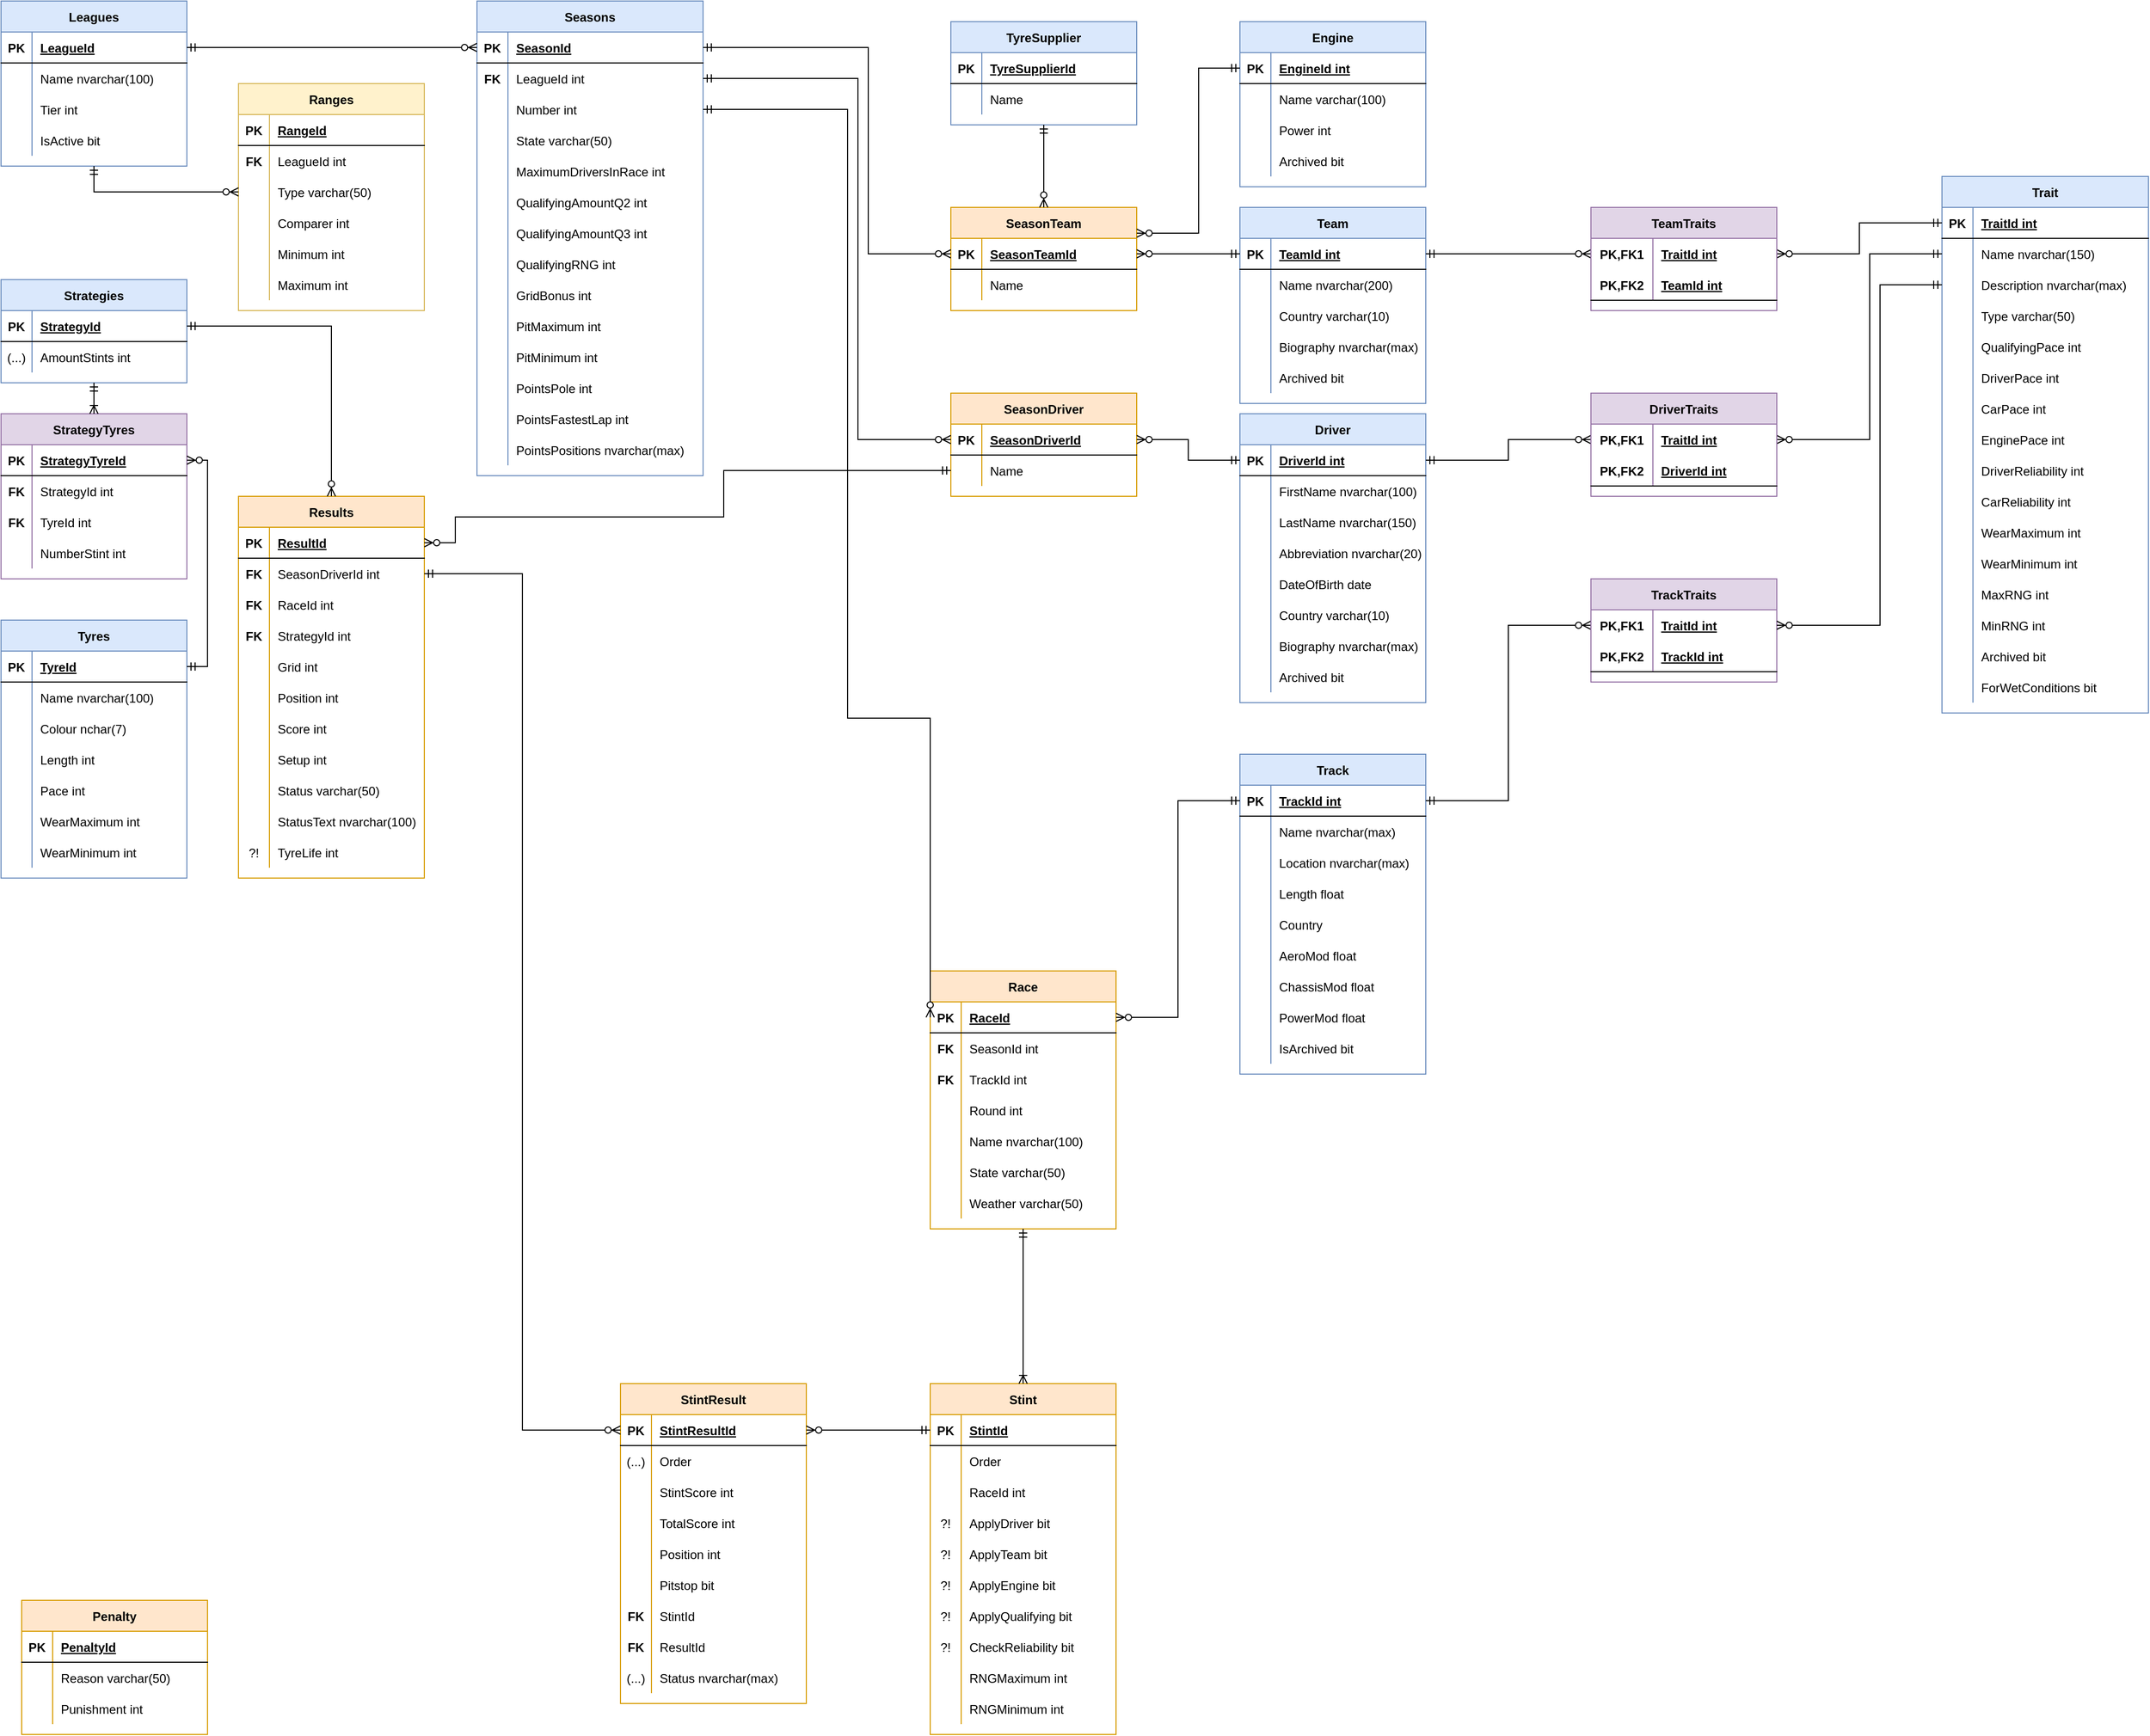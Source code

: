 <mxfile version="20.3.0" type="device" pages="2"><diagram id="R2lEEEUBdFMjLlhIrx00" name="old-ERD"><mxGraphModel dx="1289" dy="981" grid="1" gridSize="10" guides="1" tooltips="1" connect="1" arrows="1" fold="1" page="1" pageScale="1" pageWidth="1100" pageHeight="850" math="0" shadow="0" extFonts="Permanent Marker^https://fonts.googleapis.com/css?family=Permanent+Marker"><root><mxCell id="0"/><mxCell id="1" parent="0"/><mxCell id="vwfK9ZJ8St0ajhMRYVh_-1" value="Leagues" style="shape=table;startSize=30;container=1;collapsible=1;childLayout=tableLayout;fixedRows=1;rowLines=0;fontStyle=1;align=center;resizeLast=1;fillColor=#dae8fc;strokeColor=#6c8ebf;" parent="1" vertex="1"><mxGeometry width="180" height="160" as="geometry"/></mxCell><mxCell id="vwfK9ZJ8St0ajhMRYVh_-2" value="" style="shape=tableRow;horizontal=0;startSize=0;swimlaneHead=0;swimlaneBody=0;fillColor=none;collapsible=0;dropTarget=0;points=[[0,0.5],[1,0.5]];portConstraint=eastwest;top=0;left=0;right=0;bottom=1;" parent="vwfK9ZJ8St0ajhMRYVh_-1" vertex="1"><mxGeometry y="30" width="180" height="30" as="geometry"/></mxCell><mxCell id="vwfK9ZJ8St0ajhMRYVh_-3" value="PK" style="shape=partialRectangle;connectable=0;fillColor=none;top=0;left=0;bottom=0;right=0;fontStyle=1;overflow=hidden;" parent="vwfK9ZJ8St0ajhMRYVh_-2" vertex="1"><mxGeometry width="30" height="30" as="geometry"><mxRectangle width="30" height="30" as="alternateBounds"/></mxGeometry></mxCell><mxCell id="vwfK9ZJ8St0ajhMRYVh_-4" value="LeagueId" style="shape=partialRectangle;connectable=0;fillColor=none;top=0;left=0;bottom=0;right=0;align=left;spacingLeft=6;fontStyle=5;overflow=hidden;" parent="vwfK9ZJ8St0ajhMRYVh_-2" vertex="1"><mxGeometry x="30" width="150" height="30" as="geometry"><mxRectangle width="150" height="30" as="alternateBounds"/></mxGeometry></mxCell><mxCell id="vwfK9ZJ8St0ajhMRYVh_-5" value="" style="shape=tableRow;horizontal=0;startSize=0;swimlaneHead=0;swimlaneBody=0;fillColor=none;collapsible=0;dropTarget=0;points=[[0,0.5],[1,0.5]];portConstraint=eastwest;top=0;left=0;right=0;bottom=0;" parent="vwfK9ZJ8St0ajhMRYVh_-1" vertex="1"><mxGeometry y="60" width="180" height="30" as="geometry"/></mxCell><mxCell id="vwfK9ZJ8St0ajhMRYVh_-6" value="" style="shape=partialRectangle;connectable=0;fillColor=none;top=0;left=0;bottom=0;right=0;editable=1;overflow=hidden;" parent="vwfK9ZJ8St0ajhMRYVh_-5" vertex="1"><mxGeometry width="30" height="30" as="geometry"><mxRectangle width="30" height="30" as="alternateBounds"/></mxGeometry></mxCell><mxCell id="vwfK9ZJ8St0ajhMRYVh_-7" value="Name nvarchar(100)" style="shape=partialRectangle;connectable=0;fillColor=none;top=0;left=0;bottom=0;right=0;align=left;spacingLeft=6;overflow=hidden;" parent="vwfK9ZJ8St0ajhMRYVh_-5" vertex="1"><mxGeometry x="30" width="150" height="30" as="geometry"><mxRectangle width="150" height="30" as="alternateBounds"/></mxGeometry></mxCell><mxCell id="EnJVbxYqx9nmsf_uawLA-20" style="shape=tableRow;horizontal=0;startSize=0;swimlaneHead=0;swimlaneBody=0;fillColor=none;collapsible=0;dropTarget=0;points=[[0,0.5],[1,0.5]];portConstraint=eastwest;top=0;left=0;right=0;bottom=0;" parent="vwfK9ZJ8St0ajhMRYVh_-1" vertex="1"><mxGeometry y="90" width="180" height="30" as="geometry"/></mxCell><mxCell id="EnJVbxYqx9nmsf_uawLA-21" style="shape=partialRectangle;connectable=0;fillColor=none;top=0;left=0;bottom=0;right=0;editable=1;overflow=hidden;" parent="EnJVbxYqx9nmsf_uawLA-20" vertex="1"><mxGeometry width="30" height="30" as="geometry"><mxRectangle width="30" height="30" as="alternateBounds"/></mxGeometry></mxCell><mxCell id="EnJVbxYqx9nmsf_uawLA-22" value="Tier int" style="shape=partialRectangle;connectable=0;fillColor=none;top=0;left=0;bottom=0;right=0;align=left;spacingLeft=6;overflow=hidden;" parent="EnJVbxYqx9nmsf_uawLA-20" vertex="1"><mxGeometry x="30" width="150" height="30" as="geometry"><mxRectangle width="150" height="30" as="alternateBounds"/></mxGeometry></mxCell><mxCell id="EnJVbxYqx9nmsf_uawLA-23" style="shape=tableRow;horizontal=0;startSize=0;swimlaneHead=0;swimlaneBody=0;fillColor=none;collapsible=0;dropTarget=0;points=[[0,0.5],[1,0.5]];portConstraint=eastwest;top=0;left=0;right=0;bottom=0;" parent="vwfK9ZJ8St0ajhMRYVh_-1" vertex="1"><mxGeometry y="120" width="180" height="30" as="geometry"/></mxCell><mxCell id="EnJVbxYqx9nmsf_uawLA-24" style="shape=partialRectangle;connectable=0;fillColor=none;top=0;left=0;bottom=0;right=0;editable=1;overflow=hidden;" parent="EnJVbxYqx9nmsf_uawLA-23" vertex="1"><mxGeometry width="30" height="30" as="geometry"><mxRectangle width="30" height="30" as="alternateBounds"/></mxGeometry></mxCell><mxCell id="EnJVbxYqx9nmsf_uawLA-25" value="IsActive bit" style="shape=partialRectangle;connectable=0;fillColor=none;top=0;left=0;bottom=0;right=0;align=left;spacingLeft=6;overflow=hidden;" parent="EnJVbxYqx9nmsf_uawLA-23" vertex="1"><mxGeometry x="30" width="150" height="30" as="geometry"><mxRectangle width="150" height="30" as="alternateBounds"/></mxGeometry></mxCell><mxCell id="vwfK9ZJ8St0ajhMRYVh_-14" value="Seasons" style="shape=table;startSize=30;container=1;collapsible=1;childLayout=tableLayout;fixedRows=1;rowLines=0;fontStyle=1;align=center;resizeLast=1;fillColor=#dae8fc;strokeColor=#6c8ebf;" parent="1" vertex="1"><mxGeometry x="461" width="219" height="460" as="geometry"><mxRectangle x="461" width="90" height="30" as="alternateBounds"/></mxGeometry></mxCell><mxCell id="vwfK9ZJ8St0ajhMRYVh_-15" value="" style="shape=tableRow;horizontal=0;startSize=0;swimlaneHead=0;swimlaneBody=0;fillColor=none;collapsible=0;dropTarget=0;points=[[0,0.5],[1,0.5]];portConstraint=eastwest;top=0;left=0;right=0;bottom=1;" parent="vwfK9ZJ8St0ajhMRYVh_-14" vertex="1"><mxGeometry y="30" width="219" height="30" as="geometry"/></mxCell><mxCell id="vwfK9ZJ8St0ajhMRYVh_-16" value="PK" style="shape=partialRectangle;connectable=0;fillColor=none;top=0;left=0;bottom=0;right=0;fontStyle=1;overflow=hidden;" parent="vwfK9ZJ8St0ajhMRYVh_-15" vertex="1"><mxGeometry width="30" height="30" as="geometry"><mxRectangle width="30" height="30" as="alternateBounds"/></mxGeometry></mxCell><mxCell id="vwfK9ZJ8St0ajhMRYVh_-17" value="SeasonId" style="shape=partialRectangle;connectable=0;fillColor=none;top=0;left=0;bottom=0;right=0;align=left;spacingLeft=6;fontStyle=5;overflow=hidden;" parent="vwfK9ZJ8St0ajhMRYVh_-15" vertex="1"><mxGeometry x="30" width="189" height="30" as="geometry"><mxRectangle width="189" height="30" as="alternateBounds"/></mxGeometry></mxCell><mxCell id="vwfK9ZJ8St0ajhMRYVh_-18" value="" style="shape=tableRow;horizontal=0;startSize=0;swimlaneHead=0;swimlaneBody=0;fillColor=none;collapsible=0;dropTarget=0;points=[[0,0.5],[1,0.5]];portConstraint=eastwest;top=0;left=0;right=0;bottom=0;" parent="vwfK9ZJ8St0ajhMRYVh_-14" vertex="1"><mxGeometry y="60" width="219" height="30" as="geometry"/></mxCell><mxCell id="vwfK9ZJ8St0ajhMRYVh_-19" value="FK" style="shape=partialRectangle;connectable=0;fillColor=none;top=0;left=0;bottom=0;right=0;editable=1;overflow=hidden;fontStyle=1" parent="vwfK9ZJ8St0ajhMRYVh_-18" vertex="1"><mxGeometry width="30" height="30" as="geometry"><mxRectangle width="30" height="30" as="alternateBounds"/></mxGeometry></mxCell><mxCell id="vwfK9ZJ8St0ajhMRYVh_-20" value="LeagueId int" style="shape=partialRectangle;connectable=0;fillColor=none;top=0;left=0;bottom=0;right=0;align=left;spacingLeft=6;overflow=hidden;" parent="vwfK9ZJ8St0ajhMRYVh_-18" vertex="1"><mxGeometry x="30" width="189" height="30" as="geometry"><mxRectangle width="189" height="30" as="alternateBounds"/></mxGeometry></mxCell><mxCell id="EnJVbxYqx9nmsf_uawLA-27" style="shape=tableRow;horizontal=0;startSize=0;swimlaneHead=0;swimlaneBody=0;fillColor=none;collapsible=0;dropTarget=0;points=[[0,0.5],[1,0.5]];portConstraint=eastwest;top=0;left=0;right=0;bottom=0;" parent="vwfK9ZJ8St0ajhMRYVh_-14" vertex="1"><mxGeometry y="90" width="219" height="30" as="geometry"/></mxCell><mxCell id="EnJVbxYqx9nmsf_uawLA-28" style="shape=partialRectangle;connectable=0;fillColor=none;top=0;left=0;bottom=0;right=0;editable=1;overflow=hidden;" parent="EnJVbxYqx9nmsf_uawLA-27" vertex="1"><mxGeometry width="30" height="30" as="geometry"><mxRectangle width="30" height="30" as="alternateBounds"/></mxGeometry></mxCell><mxCell id="EnJVbxYqx9nmsf_uawLA-29" value="Number int" style="shape=partialRectangle;connectable=0;fillColor=none;top=0;left=0;bottom=0;right=0;align=left;spacingLeft=6;overflow=hidden;" parent="EnJVbxYqx9nmsf_uawLA-27" vertex="1"><mxGeometry x="30" width="189" height="30" as="geometry"><mxRectangle width="189" height="30" as="alternateBounds"/></mxGeometry></mxCell><mxCell id="EnJVbxYqx9nmsf_uawLA-30" style="shape=tableRow;horizontal=0;startSize=0;swimlaneHead=0;swimlaneBody=0;fillColor=none;collapsible=0;dropTarget=0;points=[[0,0.5],[1,0.5]];portConstraint=eastwest;top=0;left=0;right=0;bottom=0;" parent="vwfK9ZJ8St0ajhMRYVh_-14" vertex="1"><mxGeometry y="120" width="219" height="30" as="geometry"/></mxCell><mxCell id="EnJVbxYqx9nmsf_uawLA-31" style="shape=partialRectangle;connectable=0;fillColor=none;top=0;left=0;bottom=0;right=0;editable=1;overflow=hidden;" parent="EnJVbxYqx9nmsf_uawLA-30" vertex="1"><mxGeometry width="30" height="30" as="geometry"><mxRectangle width="30" height="30" as="alternateBounds"/></mxGeometry></mxCell><mxCell id="EnJVbxYqx9nmsf_uawLA-32" value="State varchar(50)" style="shape=partialRectangle;connectable=0;fillColor=none;top=0;left=0;bottom=0;right=0;align=left;spacingLeft=6;overflow=hidden;" parent="EnJVbxYqx9nmsf_uawLA-30" vertex="1"><mxGeometry x="30" width="189" height="30" as="geometry"><mxRectangle width="189" height="30" as="alternateBounds"/></mxGeometry></mxCell><mxCell id="EnJVbxYqx9nmsf_uawLA-33" style="shape=tableRow;horizontal=0;startSize=0;swimlaneHead=0;swimlaneBody=0;fillColor=none;collapsible=0;dropTarget=0;points=[[0,0.5],[1,0.5]];portConstraint=eastwest;top=0;left=0;right=0;bottom=0;" parent="vwfK9ZJ8St0ajhMRYVh_-14" vertex="1"><mxGeometry y="150" width="219" height="30" as="geometry"/></mxCell><mxCell id="EnJVbxYqx9nmsf_uawLA-34" style="shape=partialRectangle;connectable=0;fillColor=none;top=0;left=0;bottom=0;right=0;editable=1;overflow=hidden;" parent="EnJVbxYqx9nmsf_uawLA-33" vertex="1"><mxGeometry width="30" height="30" as="geometry"><mxRectangle width="30" height="30" as="alternateBounds"/></mxGeometry></mxCell><mxCell id="EnJVbxYqx9nmsf_uawLA-35" value="MaximumDriversInRace int" style="shape=partialRectangle;connectable=0;fillColor=none;top=0;left=0;bottom=0;right=0;align=left;spacingLeft=6;overflow=hidden;" parent="EnJVbxYqx9nmsf_uawLA-33" vertex="1"><mxGeometry x="30" width="189" height="30" as="geometry"><mxRectangle width="189" height="30" as="alternateBounds"/></mxGeometry></mxCell><mxCell id="EnJVbxYqx9nmsf_uawLA-36" style="shape=tableRow;horizontal=0;startSize=0;swimlaneHead=0;swimlaneBody=0;fillColor=none;collapsible=0;dropTarget=0;points=[[0,0.5],[1,0.5]];portConstraint=eastwest;top=0;left=0;right=0;bottom=0;" parent="vwfK9ZJ8St0ajhMRYVh_-14" vertex="1"><mxGeometry y="180" width="219" height="30" as="geometry"/></mxCell><mxCell id="EnJVbxYqx9nmsf_uawLA-37" style="shape=partialRectangle;connectable=0;fillColor=none;top=0;left=0;bottom=0;right=0;editable=1;overflow=hidden;" parent="EnJVbxYqx9nmsf_uawLA-36" vertex="1"><mxGeometry width="30" height="30" as="geometry"><mxRectangle width="30" height="30" as="alternateBounds"/></mxGeometry></mxCell><mxCell id="EnJVbxYqx9nmsf_uawLA-38" value="QualifyingAmountQ2 int" style="shape=partialRectangle;connectable=0;fillColor=none;top=0;left=0;bottom=0;right=0;align=left;spacingLeft=6;overflow=hidden;" parent="EnJVbxYqx9nmsf_uawLA-36" vertex="1"><mxGeometry x="30" width="189" height="30" as="geometry"><mxRectangle width="189" height="30" as="alternateBounds"/></mxGeometry></mxCell><mxCell id="EnJVbxYqx9nmsf_uawLA-39" style="shape=tableRow;horizontal=0;startSize=0;swimlaneHead=0;swimlaneBody=0;fillColor=none;collapsible=0;dropTarget=0;points=[[0,0.5],[1,0.5]];portConstraint=eastwest;top=0;left=0;right=0;bottom=0;" parent="vwfK9ZJ8St0ajhMRYVh_-14" vertex="1"><mxGeometry y="210" width="219" height="30" as="geometry"/></mxCell><mxCell id="EnJVbxYqx9nmsf_uawLA-40" style="shape=partialRectangle;connectable=0;fillColor=none;top=0;left=0;bottom=0;right=0;editable=1;overflow=hidden;" parent="EnJVbxYqx9nmsf_uawLA-39" vertex="1"><mxGeometry width="30" height="30" as="geometry"><mxRectangle width="30" height="30" as="alternateBounds"/></mxGeometry></mxCell><mxCell id="EnJVbxYqx9nmsf_uawLA-41" value="QualifyingAmountQ3 int" style="shape=partialRectangle;connectable=0;fillColor=none;top=0;left=0;bottom=0;right=0;align=left;spacingLeft=6;overflow=hidden;" parent="EnJVbxYqx9nmsf_uawLA-39" vertex="1"><mxGeometry x="30" width="189" height="30" as="geometry"><mxRectangle width="189" height="30" as="alternateBounds"/></mxGeometry></mxCell><mxCell id="EnJVbxYqx9nmsf_uawLA-42" style="shape=tableRow;horizontal=0;startSize=0;swimlaneHead=0;swimlaneBody=0;fillColor=none;collapsible=0;dropTarget=0;points=[[0,0.5],[1,0.5]];portConstraint=eastwest;top=0;left=0;right=0;bottom=0;" parent="vwfK9ZJ8St0ajhMRYVh_-14" vertex="1"><mxGeometry y="240" width="219" height="30" as="geometry"/></mxCell><mxCell id="EnJVbxYqx9nmsf_uawLA-43" style="shape=partialRectangle;connectable=0;fillColor=none;top=0;left=0;bottom=0;right=0;editable=1;overflow=hidden;" parent="EnJVbxYqx9nmsf_uawLA-42" vertex="1"><mxGeometry width="30" height="30" as="geometry"><mxRectangle width="30" height="30" as="alternateBounds"/></mxGeometry></mxCell><mxCell id="EnJVbxYqx9nmsf_uawLA-44" value="QualifyingRNG int" style="shape=partialRectangle;connectable=0;fillColor=none;top=0;left=0;bottom=0;right=0;align=left;spacingLeft=6;overflow=hidden;" parent="EnJVbxYqx9nmsf_uawLA-42" vertex="1"><mxGeometry x="30" width="189" height="30" as="geometry"><mxRectangle width="189" height="30" as="alternateBounds"/></mxGeometry></mxCell><mxCell id="EnJVbxYqx9nmsf_uawLA-45" style="shape=tableRow;horizontal=0;startSize=0;swimlaneHead=0;swimlaneBody=0;fillColor=none;collapsible=0;dropTarget=0;points=[[0,0.5],[1,0.5]];portConstraint=eastwest;top=0;left=0;right=0;bottom=0;" parent="vwfK9ZJ8St0ajhMRYVh_-14" vertex="1"><mxGeometry y="270" width="219" height="30" as="geometry"/></mxCell><mxCell id="EnJVbxYqx9nmsf_uawLA-46" style="shape=partialRectangle;connectable=0;fillColor=none;top=0;left=0;bottom=0;right=0;editable=1;overflow=hidden;" parent="EnJVbxYqx9nmsf_uawLA-45" vertex="1"><mxGeometry width="30" height="30" as="geometry"><mxRectangle width="30" height="30" as="alternateBounds"/></mxGeometry></mxCell><mxCell id="EnJVbxYqx9nmsf_uawLA-47" value="GridBonus int" style="shape=partialRectangle;connectable=0;fillColor=none;top=0;left=0;bottom=0;right=0;align=left;spacingLeft=6;overflow=hidden;" parent="EnJVbxYqx9nmsf_uawLA-45" vertex="1"><mxGeometry x="30" width="189" height="30" as="geometry"><mxRectangle width="189" height="30" as="alternateBounds"/></mxGeometry></mxCell><mxCell id="EnJVbxYqx9nmsf_uawLA-48" style="shape=tableRow;horizontal=0;startSize=0;swimlaneHead=0;swimlaneBody=0;fillColor=none;collapsible=0;dropTarget=0;points=[[0,0.5],[1,0.5]];portConstraint=eastwest;top=0;left=0;right=0;bottom=0;" parent="vwfK9ZJ8St0ajhMRYVh_-14" vertex="1"><mxGeometry y="300" width="219" height="30" as="geometry"/></mxCell><mxCell id="EnJVbxYqx9nmsf_uawLA-49" style="shape=partialRectangle;connectable=0;fillColor=none;top=0;left=0;bottom=0;right=0;editable=1;overflow=hidden;" parent="EnJVbxYqx9nmsf_uawLA-48" vertex="1"><mxGeometry width="30" height="30" as="geometry"><mxRectangle width="30" height="30" as="alternateBounds"/></mxGeometry></mxCell><mxCell id="EnJVbxYqx9nmsf_uawLA-50" value="PitMaximum int" style="shape=partialRectangle;connectable=0;fillColor=none;top=0;left=0;bottom=0;right=0;align=left;spacingLeft=6;overflow=hidden;" parent="EnJVbxYqx9nmsf_uawLA-48" vertex="1"><mxGeometry x="30" width="189" height="30" as="geometry"><mxRectangle width="189" height="30" as="alternateBounds"/></mxGeometry></mxCell><mxCell id="EnJVbxYqx9nmsf_uawLA-51" style="shape=tableRow;horizontal=0;startSize=0;swimlaneHead=0;swimlaneBody=0;fillColor=none;collapsible=0;dropTarget=0;points=[[0,0.5],[1,0.5]];portConstraint=eastwest;top=0;left=0;right=0;bottom=0;" parent="vwfK9ZJ8St0ajhMRYVh_-14" vertex="1"><mxGeometry y="330" width="219" height="30" as="geometry"/></mxCell><mxCell id="EnJVbxYqx9nmsf_uawLA-52" style="shape=partialRectangle;connectable=0;fillColor=none;top=0;left=0;bottom=0;right=0;editable=1;overflow=hidden;" parent="EnJVbxYqx9nmsf_uawLA-51" vertex="1"><mxGeometry width="30" height="30" as="geometry"><mxRectangle width="30" height="30" as="alternateBounds"/></mxGeometry></mxCell><mxCell id="EnJVbxYqx9nmsf_uawLA-53" value="PitMinimum int" style="shape=partialRectangle;connectable=0;fillColor=none;top=0;left=0;bottom=0;right=0;align=left;spacingLeft=6;overflow=hidden;" parent="EnJVbxYqx9nmsf_uawLA-51" vertex="1"><mxGeometry x="30" width="189" height="30" as="geometry"><mxRectangle width="189" height="30" as="alternateBounds"/></mxGeometry></mxCell><mxCell id="EnJVbxYqx9nmsf_uawLA-54" style="shape=tableRow;horizontal=0;startSize=0;swimlaneHead=0;swimlaneBody=0;fillColor=none;collapsible=0;dropTarget=0;points=[[0,0.5],[1,0.5]];portConstraint=eastwest;top=0;left=0;right=0;bottom=0;" parent="vwfK9ZJ8St0ajhMRYVh_-14" vertex="1"><mxGeometry y="360" width="219" height="30" as="geometry"/></mxCell><mxCell id="EnJVbxYqx9nmsf_uawLA-55" style="shape=partialRectangle;connectable=0;fillColor=none;top=0;left=0;bottom=0;right=0;editable=1;overflow=hidden;" parent="EnJVbxYqx9nmsf_uawLA-54" vertex="1"><mxGeometry width="30" height="30" as="geometry"><mxRectangle width="30" height="30" as="alternateBounds"/></mxGeometry></mxCell><mxCell id="EnJVbxYqx9nmsf_uawLA-56" value="PointsPole int" style="shape=partialRectangle;connectable=0;fillColor=none;top=0;left=0;bottom=0;right=0;align=left;spacingLeft=6;overflow=hidden;" parent="EnJVbxYqx9nmsf_uawLA-54" vertex="1"><mxGeometry x="30" width="189" height="30" as="geometry"><mxRectangle width="189" height="30" as="alternateBounds"/></mxGeometry></mxCell><mxCell id="EnJVbxYqx9nmsf_uawLA-57" style="shape=tableRow;horizontal=0;startSize=0;swimlaneHead=0;swimlaneBody=0;fillColor=none;collapsible=0;dropTarget=0;points=[[0,0.5],[1,0.5]];portConstraint=eastwest;top=0;left=0;right=0;bottom=0;" parent="vwfK9ZJ8St0ajhMRYVh_-14" vertex="1"><mxGeometry y="390" width="219" height="30" as="geometry"/></mxCell><mxCell id="EnJVbxYqx9nmsf_uawLA-58" style="shape=partialRectangle;connectable=0;fillColor=none;top=0;left=0;bottom=0;right=0;editable=1;overflow=hidden;" parent="EnJVbxYqx9nmsf_uawLA-57" vertex="1"><mxGeometry width="30" height="30" as="geometry"><mxRectangle width="30" height="30" as="alternateBounds"/></mxGeometry></mxCell><mxCell id="EnJVbxYqx9nmsf_uawLA-59" value="PointsFastestLap int" style="shape=partialRectangle;connectable=0;fillColor=none;top=0;left=0;bottom=0;right=0;align=left;spacingLeft=6;overflow=hidden;" parent="EnJVbxYqx9nmsf_uawLA-57" vertex="1"><mxGeometry x="30" width="189" height="30" as="geometry"><mxRectangle width="189" height="30" as="alternateBounds"/></mxGeometry></mxCell><mxCell id="EnJVbxYqx9nmsf_uawLA-60" style="shape=tableRow;horizontal=0;startSize=0;swimlaneHead=0;swimlaneBody=0;fillColor=none;collapsible=0;dropTarget=0;points=[[0,0.5],[1,0.5]];portConstraint=eastwest;top=0;left=0;right=0;bottom=0;" parent="vwfK9ZJ8St0ajhMRYVh_-14" vertex="1"><mxGeometry y="420" width="219" height="30" as="geometry"/></mxCell><mxCell id="EnJVbxYqx9nmsf_uawLA-61" style="shape=partialRectangle;connectable=0;fillColor=none;top=0;left=0;bottom=0;right=0;editable=1;overflow=hidden;" parent="EnJVbxYqx9nmsf_uawLA-60" vertex="1"><mxGeometry width="30" height="30" as="geometry"><mxRectangle width="30" height="30" as="alternateBounds"/></mxGeometry></mxCell><mxCell id="EnJVbxYqx9nmsf_uawLA-62" value="PointsPositions nvarchar(max)" style="shape=partialRectangle;connectable=0;fillColor=none;top=0;left=0;bottom=0;right=0;align=left;spacingLeft=6;overflow=hidden;" parent="EnJVbxYqx9nmsf_uawLA-60" vertex="1"><mxGeometry x="30" width="189" height="30" as="geometry"><mxRectangle width="189" height="30" as="alternateBounds"/></mxGeometry></mxCell><mxCell id="p5jSkox3LC-iGAjZhi_n-1" value="Driver" style="shape=table;startSize=30;container=1;collapsible=1;childLayout=tableLayout;fixedRows=1;rowLines=0;fontStyle=1;align=center;resizeLast=1;fillColor=#dae8fc;strokeColor=#6c8ebf;" parent="1" vertex="1"><mxGeometry x="1200" y="400" width="180" height="280" as="geometry"/></mxCell><mxCell id="p5jSkox3LC-iGAjZhi_n-2" value="" style="shape=tableRow;horizontal=0;startSize=0;swimlaneHead=0;swimlaneBody=0;fillColor=none;collapsible=0;dropTarget=0;points=[[0,0.5],[1,0.5]];portConstraint=eastwest;top=0;left=0;right=0;bottom=1;" parent="p5jSkox3LC-iGAjZhi_n-1" vertex="1"><mxGeometry y="30" width="180" height="30" as="geometry"/></mxCell><mxCell id="p5jSkox3LC-iGAjZhi_n-3" value="PK" style="shape=partialRectangle;connectable=0;fillColor=none;top=0;left=0;bottom=0;right=0;fontStyle=1;overflow=hidden;" parent="p5jSkox3LC-iGAjZhi_n-2" vertex="1"><mxGeometry width="30" height="30" as="geometry"><mxRectangle width="30" height="30" as="alternateBounds"/></mxGeometry></mxCell><mxCell id="p5jSkox3LC-iGAjZhi_n-4" value="DriverId int" style="shape=partialRectangle;connectable=0;fillColor=none;top=0;left=0;bottom=0;right=0;align=left;spacingLeft=6;fontStyle=5;overflow=hidden;" parent="p5jSkox3LC-iGAjZhi_n-2" vertex="1"><mxGeometry x="30" width="150" height="30" as="geometry"><mxRectangle width="150" height="30" as="alternateBounds"/></mxGeometry></mxCell><mxCell id="p5jSkox3LC-iGAjZhi_n-5" value="" style="shape=tableRow;horizontal=0;startSize=0;swimlaneHead=0;swimlaneBody=0;fillColor=none;collapsible=0;dropTarget=0;points=[[0,0.5],[1,0.5]];portConstraint=eastwest;top=0;left=0;right=0;bottom=0;" parent="p5jSkox3LC-iGAjZhi_n-1" vertex="1"><mxGeometry y="60" width="180" height="30" as="geometry"/></mxCell><mxCell id="p5jSkox3LC-iGAjZhi_n-6" value="" style="shape=partialRectangle;connectable=0;fillColor=none;top=0;left=0;bottom=0;right=0;editable=1;overflow=hidden;" parent="p5jSkox3LC-iGAjZhi_n-5" vertex="1"><mxGeometry width="30" height="30" as="geometry"><mxRectangle width="30" height="30" as="alternateBounds"/></mxGeometry></mxCell><mxCell id="p5jSkox3LC-iGAjZhi_n-7" value="FirstName nvarchar(100)" style="shape=partialRectangle;connectable=0;fillColor=none;top=0;left=0;bottom=0;right=0;align=left;spacingLeft=6;overflow=hidden;" parent="p5jSkox3LC-iGAjZhi_n-5" vertex="1"><mxGeometry x="30" width="150" height="30" as="geometry"><mxRectangle width="150" height="30" as="alternateBounds"/></mxGeometry></mxCell><mxCell id="XpA86pZXtx8APB3xE_ES-13" style="shape=tableRow;horizontal=0;startSize=0;swimlaneHead=0;swimlaneBody=0;fillColor=none;collapsible=0;dropTarget=0;points=[[0,0.5],[1,0.5]];portConstraint=eastwest;top=0;left=0;right=0;bottom=0;" parent="p5jSkox3LC-iGAjZhi_n-1" vertex="1"><mxGeometry y="90" width="180" height="30" as="geometry"/></mxCell><mxCell id="XpA86pZXtx8APB3xE_ES-14" style="shape=partialRectangle;connectable=0;fillColor=none;top=0;left=0;bottom=0;right=0;editable=1;overflow=hidden;" parent="XpA86pZXtx8APB3xE_ES-13" vertex="1"><mxGeometry width="30" height="30" as="geometry"><mxRectangle width="30" height="30" as="alternateBounds"/></mxGeometry></mxCell><mxCell id="XpA86pZXtx8APB3xE_ES-15" value="LastName nvarchar(150)" style="shape=partialRectangle;connectable=0;fillColor=none;top=0;left=0;bottom=0;right=0;align=left;spacingLeft=6;overflow=hidden;" parent="XpA86pZXtx8APB3xE_ES-13" vertex="1"><mxGeometry x="30" width="150" height="30" as="geometry"><mxRectangle width="150" height="30" as="alternateBounds"/></mxGeometry></mxCell><mxCell id="XpA86pZXtx8APB3xE_ES-16" style="shape=tableRow;horizontal=0;startSize=0;swimlaneHead=0;swimlaneBody=0;fillColor=none;collapsible=0;dropTarget=0;points=[[0,0.5],[1,0.5]];portConstraint=eastwest;top=0;left=0;right=0;bottom=0;" parent="p5jSkox3LC-iGAjZhi_n-1" vertex="1"><mxGeometry y="120" width="180" height="30" as="geometry"/></mxCell><mxCell id="XpA86pZXtx8APB3xE_ES-17" style="shape=partialRectangle;connectable=0;fillColor=none;top=0;left=0;bottom=0;right=0;editable=1;overflow=hidden;" parent="XpA86pZXtx8APB3xE_ES-16" vertex="1"><mxGeometry width="30" height="30" as="geometry"><mxRectangle width="30" height="30" as="alternateBounds"/></mxGeometry></mxCell><mxCell id="XpA86pZXtx8APB3xE_ES-18" value="Abbreviation nvarchar(20)" style="shape=partialRectangle;connectable=0;fillColor=none;top=0;left=0;bottom=0;right=0;align=left;spacingLeft=6;overflow=hidden;" parent="XpA86pZXtx8APB3xE_ES-16" vertex="1"><mxGeometry x="30" width="150" height="30" as="geometry"><mxRectangle width="150" height="30" as="alternateBounds"/></mxGeometry></mxCell><mxCell id="XpA86pZXtx8APB3xE_ES-19" style="shape=tableRow;horizontal=0;startSize=0;swimlaneHead=0;swimlaneBody=0;fillColor=none;collapsible=0;dropTarget=0;points=[[0,0.5],[1,0.5]];portConstraint=eastwest;top=0;left=0;right=0;bottom=0;" parent="p5jSkox3LC-iGAjZhi_n-1" vertex="1"><mxGeometry y="150" width="180" height="30" as="geometry"/></mxCell><mxCell id="XpA86pZXtx8APB3xE_ES-20" style="shape=partialRectangle;connectable=0;fillColor=none;top=0;left=0;bottom=0;right=0;editable=1;overflow=hidden;" parent="XpA86pZXtx8APB3xE_ES-19" vertex="1"><mxGeometry width="30" height="30" as="geometry"><mxRectangle width="30" height="30" as="alternateBounds"/></mxGeometry></mxCell><mxCell id="XpA86pZXtx8APB3xE_ES-21" value="DateOfBirth date" style="shape=partialRectangle;connectable=0;fillColor=none;top=0;left=0;bottom=0;right=0;align=left;spacingLeft=6;overflow=hidden;" parent="XpA86pZXtx8APB3xE_ES-19" vertex="1"><mxGeometry x="30" width="150" height="30" as="geometry"><mxRectangle width="150" height="30" as="alternateBounds"/></mxGeometry></mxCell><mxCell id="XpA86pZXtx8APB3xE_ES-22" style="shape=tableRow;horizontal=0;startSize=0;swimlaneHead=0;swimlaneBody=0;fillColor=none;collapsible=0;dropTarget=0;points=[[0,0.5],[1,0.5]];portConstraint=eastwest;top=0;left=0;right=0;bottom=0;" parent="p5jSkox3LC-iGAjZhi_n-1" vertex="1"><mxGeometry y="180" width="180" height="30" as="geometry"/></mxCell><mxCell id="XpA86pZXtx8APB3xE_ES-23" style="shape=partialRectangle;connectable=0;fillColor=none;top=0;left=0;bottom=0;right=0;editable=1;overflow=hidden;" parent="XpA86pZXtx8APB3xE_ES-22" vertex="1"><mxGeometry width="30" height="30" as="geometry"><mxRectangle width="30" height="30" as="alternateBounds"/></mxGeometry></mxCell><mxCell id="XpA86pZXtx8APB3xE_ES-24" value="Country varchar(10)" style="shape=partialRectangle;connectable=0;fillColor=none;top=0;left=0;bottom=0;right=0;align=left;spacingLeft=6;overflow=hidden;" parent="XpA86pZXtx8APB3xE_ES-22" vertex="1"><mxGeometry x="30" width="150" height="30" as="geometry"><mxRectangle width="150" height="30" as="alternateBounds"/></mxGeometry></mxCell><mxCell id="XpA86pZXtx8APB3xE_ES-25" style="shape=tableRow;horizontal=0;startSize=0;swimlaneHead=0;swimlaneBody=0;fillColor=none;collapsible=0;dropTarget=0;points=[[0,0.5],[1,0.5]];portConstraint=eastwest;top=0;left=0;right=0;bottom=0;" parent="p5jSkox3LC-iGAjZhi_n-1" vertex="1"><mxGeometry y="210" width="180" height="30" as="geometry"/></mxCell><mxCell id="XpA86pZXtx8APB3xE_ES-26" style="shape=partialRectangle;connectable=0;fillColor=none;top=0;left=0;bottom=0;right=0;editable=1;overflow=hidden;" parent="XpA86pZXtx8APB3xE_ES-25" vertex="1"><mxGeometry width="30" height="30" as="geometry"><mxRectangle width="30" height="30" as="alternateBounds"/></mxGeometry></mxCell><mxCell id="XpA86pZXtx8APB3xE_ES-27" value="Biography nvarchar(max)" style="shape=partialRectangle;connectable=0;fillColor=none;top=0;left=0;bottom=0;right=0;align=left;spacingLeft=6;overflow=hidden;" parent="XpA86pZXtx8APB3xE_ES-25" vertex="1"><mxGeometry x="30" width="150" height="30" as="geometry"><mxRectangle width="150" height="30" as="alternateBounds"/></mxGeometry></mxCell><mxCell id="XpA86pZXtx8APB3xE_ES-28" style="shape=tableRow;horizontal=0;startSize=0;swimlaneHead=0;swimlaneBody=0;fillColor=none;collapsible=0;dropTarget=0;points=[[0,0.5],[1,0.5]];portConstraint=eastwest;top=0;left=0;right=0;bottom=0;" parent="p5jSkox3LC-iGAjZhi_n-1" vertex="1"><mxGeometry y="240" width="180" height="30" as="geometry"/></mxCell><mxCell id="XpA86pZXtx8APB3xE_ES-29" style="shape=partialRectangle;connectable=0;fillColor=none;top=0;left=0;bottom=0;right=0;editable=1;overflow=hidden;" parent="XpA86pZXtx8APB3xE_ES-28" vertex="1"><mxGeometry width="30" height="30" as="geometry"><mxRectangle width="30" height="30" as="alternateBounds"/></mxGeometry></mxCell><mxCell id="XpA86pZXtx8APB3xE_ES-30" value="Archived bit" style="shape=partialRectangle;connectable=0;fillColor=none;top=0;left=0;bottom=0;right=0;align=left;spacingLeft=6;overflow=hidden;" parent="XpA86pZXtx8APB3xE_ES-28" vertex="1"><mxGeometry x="30" width="150" height="30" as="geometry"><mxRectangle width="150" height="30" as="alternateBounds"/></mxGeometry></mxCell><mxCell id="p5jSkox3LC-iGAjZhi_n-8" value="Team" style="shape=table;startSize=30;container=1;collapsible=1;childLayout=tableLayout;fixedRows=1;rowLines=0;fontStyle=1;align=center;resizeLast=1;fillColor=#dae8fc;strokeColor=#6c8ebf;" parent="1" vertex="1"><mxGeometry x="1200" y="200" width="180" height="190" as="geometry"/></mxCell><mxCell id="p5jSkox3LC-iGAjZhi_n-9" value="" style="shape=tableRow;horizontal=0;startSize=0;swimlaneHead=0;swimlaneBody=0;fillColor=none;collapsible=0;dropTarget=0;points=[[0,0.5],[1,0.5]];portConstraint=eastwest;top=0;left=0;right=0;bottom=1;" parent="p5jSkox3LC-iGAjZhi_n-8" vertex="1"><mxGeometry y="30" width="180" height="30" as="geometry"/></mxCell><mxCell id="p5jSkox3LC-iGAjZhi_n-10" value="PK" style="shape=partialRectangle;connectable=0;fillColor=none;top=0;left=0;bottom=0;right=0;fontStyle=1;overflow=hidden;" parent="p5jSkox3LC-iGAjZhi_n-9" vertex="1"><mxGeometry width="30" height="30" as="geometry"><mxRectangle width="30" height="30" as="alternateBounds"/></mxGeometry></mxCell><mxCell id="p5jSkox3LC-iGAjZhi_n-11" value="TeamId int" style="shape=partialRectangle;connectable=0;fillColor=none;top=0;left=0;bottom=0;right=0;align=left;spacingLeft=6;fontStyle=5;overflow=hidden;" parent="p5jSkox3LC-iGAjZhi_n-9" vertex="1"><mxGeometry x="30" width="150" height="30" as="geometry"><mxRectangle width="150" height="30" as="alternateBounds"/></mxGeometry></mxCell><mxCell id="p5jSkox3LC-iGAjZhi_n-12" value="" style="shape=tableRow;horizontal=0;startSize=0;swimlaneHead=0;swimlaneBody=0;fillColor=none;collapsible=0;dropTarget=0;points=[[0,0.5],[1,0.5]];portConstraint=eastwest;top=0;left=0;right=0;bottom=0;" parent="p5jSkox3LC-iGAjZhi_n-8" vertex="1"><mxGeometry y="60" width="180" height="30" as="geometry"/></mxCell><mxCell id="p5jSkox3LC-iGAjZhi_n-13" value="" style="shape=partialRectangle;connectable=0;fillColor=none;top=0;left=0;bottom=0;right=0;editable=1;overflow=hidden;" parent="p5jSkox3LC-iGAjZhi_n-12" vertex="1"><mxGeometry width="30" height="30" as="geometry"><mxRectangle width="30" height="30" as="alternateBounds"/></mxGeometry></mxCell><mxCell id="p5jSkox3LC-iGAjZhi_n-14" value="Name nvarchar(200)" style="shape=partialRectangle;connectable=0;fillColor=none;top=0;left=0;bottom=0;right=0;align=left;spacingLeft=6;overflow=hidden;" parent="p5jSkox3LC-iGAjZhi_n-12" vertex="1"><mxGeometry x="30" width="150" height="30" as="geometry"><mxRectangle width="150" height="30" as="alternateBounds"/></mxGeometry></mxCell><mxCell id="XpA86pZXtx8APB3xE_ES-4" style="shape=tableRow;horizontal=0;startSize=0;swimlaneHead=0;swimlaneBody=0;fillColor=none;collapsible=0;dropTarget=0;points=[[0,0.5],[1,0.5]];portConstraint=eastwest;top=0;left=0;right=0;bottom=0;" parent="p5jSkox3LC-iGAjZhi_n-8" vertex="1"><mxGeometry y="90" width="180" height="30" as="geometry"/></mxCell><mxCell id="XpA86pZXtx8APB3xE_ES-5" style="shape=partialRectangle;connectable=0;fillColor=none;top=0;left=0;bottom=0;right=0;editable=1;overflow=hidden;" parent="XpA86pZXtx8APB3xE_ES-4" vertex="1"><mxGeometry width="30" height="30" as="geometry"><mxRectangle width="30" height="30" as="alternateBounds"/></mxGeometry></mxCell><mxCell id="XpA86pZXtx8APB3xE_ES-6" value="Country varchar(10)" style="shape=partialRectangle;connectable=0;fillColor=none;top=0;left=0;bottom=0;right=0;align=left;spacingLeft=6;overflow=hidden;" parent="XpA86pZXtx8APB3xE_ES-4" vertex="1"><mxGeometry x="30" width="150" height="30" as="geometry"><mxRectangle width="150" height="30" as="alternateBounds"/></mxGeometry></mxCell><mxCell id="XpA86pZXtx8APB3xE_ES-7" style="shape=tableRow;horizontal=0;startSize=0;swimlaneHead=0;swimlaneBody=0;fillColor=none;collapsible=0;dropTarget=0;points=[[0,0.5],[1,0.5]];portConstraint=eastwest;top=0;left=0;right=0;bottom=0;" parent="p5jSkox3LC-iGAjZhi_n-8" vertex="1"><mxGeometry y="120" width="180" height="30" as="geometry"/></mxCell><mxCell id="XpA86pZXtx8APB3xE_ES-8" style="shape=partialRectangle;connectable=0;fillColor=none;top=0;left=0;bottom=0;right=0;editable=1;overflow=hidden;" parent="XpA86pZXtx8APB3xE_ES-7" vertex="1"><mxGeometry width="30" height="30" as="geometry"><mxRectangle width="30" height="30" as="alternateBounds"/></mxGeometry></mxCell><mxCell id="XpA86pZXtx8APB3xE_ES-9" value="Biography nvarchar(max)" style="shape=partialRectangle;connectable=0;fillColor=none;top=0;left=0;bottom=0;right=0;align=left;spacingLeft=6;overflow=hidden;" parent="XpA86pZXtx8APB3xE_ES-7" vertex="1"><mxGeometry x="30" width="150" height="30" as="geometry"><mxRectangle width="150" height="30" as="alternateBounds"/></mxGeometry></mxCell><mxCell id="XpA86pZXtx8APB3xE_ES-10" style="shape=tableRow;horizontal=0;startSize=0;swimlaneHead=0;swimlaneBody=0;fillColor=none;collapsible=0;dropTarget=0;points=[[0,0.5],[1,0.5]];portConstraint=eastwest;top=0;left=0;right=0;bottom=0;" parent="p5jSkox3LC-iGAjZhi_n-8" vertex="1"><mxGeometry y="150" width="180" height="30" as="geometry"/></mxCell><mxCell id="XpA86pZXtx8APB3xE_ES-11" style="shape=partialRectangle;connectable=0;fillColor=none;top=0;left=0;bottom=0;right=0;editable=1;overflow=hidden;" parent="XpA86pZXtx8APB3xE_ES-10" vertex="1"><mxGeometry width="30" height="30" as="geometry"><mxRectangle width="30" height="30" as="alternateBounds"/></mxGeometry></mxCell><mxCell id="XpA86pZXtx8APB3xE_ES-12" value="Archived bit" style="shape=partialRectangle;connectable=0;fillColor=none;top=0;left=0;bottom=0;right=0;align=left;spacingLeft=6;overflow=hidden;" parent="XpA86pZXtx8APB3xE_ES-10" vertex="1"><mxGeometry x="30" width="150" height="30" as="geometry"><mxRectangle width="150" height="30" as="alternateBounds"/></mxGeometry></mxCell><mxCell id="p5jSkox3LC-iGAjZhi_n-15" value="Engine" style="shape=table;startSize=30;container=1;collapsible=1;childLayout=tableLayout;fixedRows=1;rowLines=0;fontStyle=1;align=center;resizeLast=1;fillColor=#dae8fc;strokeColor=#6c8ebf;" parent="1" vertex="1"><mxGeometry x="1200" y="20" width="180" height="160" as="geometry"/></mxCell><mxCell id="p5jSkox3LC-iGAjZhi_n-16" value="" style="shape=tableRow;horizontal=0;startSize=0;swimlaneHead=0;swimlaneBody=0;fillColor=none;collapsible=0;dropTarget=0;points=[[0,0.5],[1,0.5]];portConstraint=eastwest;top=0;left=0;right=0;bottom=1;" parent="p5jSkox3LC-iGAjZhi_n-15" vertex="1"><mxGeometry y="30" width="180" height="30" as="geometry"/></mxCell><mxCell id="p5jSkox3LC-iGAjZhi_n-17" value="PK" style="shape=partialRectangle;connectable=0;fillColor=none;top=0;left=0;bottom=0;right=0;fontStyle=1;overflow=hidden;" parent="p5jSkox3LC-iGAjZhi_n-16" vertex="1"><mxGeometry width="30" height="30" as="geometry"><mxRectangle width="30" height="30" as="alternateBounds"/></mxGeometry></mxCell><mxCell id="p5jSkox3LC-iGAjZhi_n-18" value="EngineId int" style="shape=partialRectangle;connectable=0;fillColor=none;top=0;left=0;bottom=0;right=0;align=left;spacingLeft=6;fontStyle=5;overflow=hidden;" parent="p5jSkox3LC-iGAjZhi_n-16" vertex="1"><mxGeometry x="30" width="150" height="30" as="geometry"><mxRectangle width="150" height="30" as="alternateBounds"/></mxGeometry></mxCell><mxCell id="p5jSkox3LC-iGAjZhi_n-19" value="" style="shape=tableRow;horizontal=0;startSize=0;swimlaneHead=0;swimlaneBody=0;fillColor=none;collapsible=0;dropTarget=0;points=[[0,0.5],[1,0.5]];portConstraint=eastwest;top=0;left=0;right=0;bottom=0;" parent="p5jSkox3LC-iGAjZhi_n-15" vertex="1"><mxGeometry y="60" width="180" height="30" as="geometry"/></mxCell><mxCell id="p5jSkox3LC-iGAjZhi_n-20" value="" style="shape=partialRectangle;connectable=0;fillColor=none;top=0;left=0;bottom=0;right=0;editable=1;overflow=hidden;" parent="p5jSkox3LC-iGAjZhi_n-19" vertex="1"><mxGeometry width="30" height="30" as="geometry"><mxRectangle width="30" height="30" as="alternateBounds"/></mxGeometry></mxCell><mxCell id="p5jSkox3LC-iGAjZhi_n-21" value="Name varchar(100)" style="shape=partialRectangle;connectable=0;fillColor=none;top=0;left=0;bottom=0;right=0;align=left;spacingLeft=6;overflow=hidden;" parent="p5jSkox3LC-iGAjZhi_n-19" vertex="1"><mxGeometry x="30" width="150" height="30" as="geometry"><mxRectangle width="150" height="30" as="alternateBounds"/></mxGeometry></mxCell><mxCell id="Wj4TwerCMp0bfjbGihk0-39" style="shape=tableRow;horizontal=0;startSize=0;swimlaneHead=0;swimlaneBody=0;fillColor=none;collapsible=0;dropTarget=0;points=[[0,0.5],[1,0.5]];portConstraint=eastwest;top=0;left=0;right=0;bottom=0;" parent="p5jSkox3LC-iGAjZhi_n-15" vertex="1"><mxGeometry y="90" width="180" height="30" as="geometry"/></mxCell><mxCell id="Wj4TwerCMp0bfjbGihk0-40" style="shape=partialRectangle;connectable=0;fillColor=none;top=0;left=0;bottom=0;right=0;editable=1;overflow=hidden;" parent="Wj4TwerCMp0bfjbGihk0-39" vertex="1"><mxGeometry width="30" height="30" as="geometry"><mxRectangle width="30" height="30" as="alternateBounds"/></mxGeometry></mxCell><mxCell id="Wj4TwerCMp0bfjbGihk0-41" value="Power int" style="shape=partialRectangle;connectable=0;fillColor=none;top=0;left=0;bottom=0;right=0;align=left;spacingLeft=6;overflow=hidden;" parent="Wj4TwerCMp0bfjbGihk0-39" vertex="1"><mxGeometry x="30" width="150" height="30" as="geometry"><mxRectangle width="150" height="30" as="alternateBounds"/></mxGeometry></mxCell><mxCell id="XpA86pZXtx8APB3xE_ES-1" style="shape=tableRow;horizontal=0;startSize=0;swimlaneHead=0;swimlaneBody=0;fillColor=none;collapsible=0;dropTarget=0;points=[[0,0.5],[1,0.5]];portConstraint=eastwest;top=0;left=0;right=0;bottom=0;" parent="p5jSkox3LC-iGAjZhi_n-15" vertex="1"><mxGeometry y="120" width="180" height="30" as="geometry"/></mxCell><mxCell id="XpA86pZXtx8APB3xE_ES-2" style="shape=partialRectangle;connectable=0;fillColor=none;top=0;left=0;bottom=0;right=0;editable=1;overflow=hidden;" parent="XpA86pZXtx8APB3xE_ES-1" vertex="1"><mxGeometry width="30" height="30" as="geometry"><mxRectangle width="30" height="30" as="alternateBounds"/></mxGeometry></mxCell><mxCell id="XpA86pZXtx8APB3xE_ES-3" value="Archived bit" style="shape=partialRectangle;connectable=0;fillColor=none;top=0;left=0;bottom=0;right=0;align=left;spacingLeft=6;overflow=hidden;" parent="XpA86pZXtx8APB3xE_ES-1" vertex="1"><mxGeometry x="30" width="150" height="30" as="geometry"><mxRectangle width="150" height="30" as="alternateBounds"/></mxGeometry></mxCell><mxCell id="p5jSkox3LC-iGAjZhi_n-22" value="Race" style="shape=table;startSize=30;container=1;collapsible=1;childLayout=tableLayout;fixedRows=1;rowLines=0;fontStyle=1;align=center;resizeLast=1;fillColor=#ffe6cc;strokeColor=#d79b00;" parent="1" vertex="1"><mxGeometry x="900" y="940" width="180" height="250" as="geometry"/></mxCell><mxCell id="p5jSkox3LC-iGAjZhi_n-23" value="" style="shape=tableRow;horizontal=0;startSize=0;swimlaneHead=0;swimlaneBody=0;fillColor=none;collapsible=0;dropTarget=0;points=[[0,0.5],[1,0.5]];portConstraint=eastwest;top=0;left=0;right=0;bottom=1;" parent="p5jSkox3LC-iGAjZhi_n-22" vertex="1"><mxGeometry y="30" width="180" height="30" as="geometry"/></mxCell><mxCell id="p5jSkox3LC-iGAjZhi_n-24" value="PK" style="shape=partialRectangle;connectable=0;fillColor=none;top=0;left=0;bottom=0;right=0;fontStyle=1;overflow=hidden;" parent="p5jSkox3LC-iGAjZhi_n-23" vertex="1"><mxGeometry width="30" height="30" as="geometry"><mxRectangle width="30" height="30" as="alternateBounds"/></mxGeometry></mxCell><mxCell id="p5jSkox3LC-iGAjZhi_n-25" value="RaceId" style="shape=partialRectangle;connectable=0;fillColor=none;top=0;left=0;bottom=0;right=0;align=left;spacingLeft=6;fontStyle=5;overflow=hidden;" parent="p5jSkox3LC-iGAjZhi_n-23" vertex="1"><mxGeometry x="30" width="150" height="30" as="geometry"><mxRectangle width="150" height="30" as="alternateBounds"/></mxGeometry></mxCell><mxCell id="p5jSkox3LC-iGAjZhi_n-26" value="" style="shape=tableRow;horizontal=0;startSize=0;swimlaneHead=0;swimlaneBody=0;fillColor=none;collapsible=0;dropTarget=0;points=[[0,0.5],[1,0.5]];portConstraint=eastwest;top=0;left=0;right=0;bottom=0;" parent="p5jSkox3LC-iGAjZhi_n-22" vertex="1"><mxGeometry y="60" width="180" height="30" as="geometry"/></mxCell><mxCell id="p5jSkox3LC-iGAjZhi_n-27" value="FK" style="shape=partialRectangle;connectable=0;fillColor=none;top=0;left=0;bottom=0;right=0;editable=1;overflow=hidden;fontStyle=1" parent="p5jSkox3LC-iGAjZhi_n-26" vertex="1"><mxGeometry width="30" height="30" as="geometry"><mxRectangle width="30" height="30" as="alternateBounds"/></mxGeometry></mxCell><mxCell id="p5jSkox3LC-iGAjZhi_n-28" value="SeasonId int" style="shape=partialRectangle;connectable=0;fillColor=none;top=0;left=0;bottom=0;right=0;align=left;spacingLeft=6;overflow=hidden;" parent="p5jSkox3LC-iGAjZhi_n-26" vertex="1"><mxGeometry x="30" width="150" height="30" as="geometry"><mxRectangle width="150" height="30" as="alternateBounds"/></mxGeometry></mxCell><mxCell id="P0-UhgRRWAQ4oux7isqL-1" style="shape=tableRow;horizontal=0;startSize=0;swimlaneHead=0;swimlaneBody=0;fillColor=none;collapsible=0;dropTarget=0;points=[[0,0.5],[1,0.5]];portConstraint=eastwest;top=0;left=0;right=0;bottom=0;" parent="p5jSkox3LC-iGAjZhi_n-22" vertex="1"><mxGeometry y="90" width="180" height="30" as="geometry"/></mxCell><mxCell id="P0-UhgRRWAQ4oux7isqL-2" value="FK" style="shape=partialRectangle;connectable=0;fillColor=none;top=0;left=0;bottom=0;right=0;editable=1;overflow=hidden;fontStyle=1" parent="P0-UhgRRWAQ4oux7isqL-1" vertex="1"><mxGeometry width="30" height="30" as="geometry"><mxRectangle width="30" height="30" as="alternateBounds"/></mxGeometry></mxCell><mxCell id="P0-UhgRRWAQ4oux7isqL-3" value="TrackId int" style="shape=partialRectangle;connectable=0;fillColor=none;top=0;left=0;bottom=0;right=0;align=left;spacingLeft=6;overflow=hidden;" parent="P0-UhgRRWAQ4oux7isqL-1" vertex="1"><mxGeometry x="30" width="150" height="30" as="geometry"><mxRectangle width="150" height="30" as="alternateBounds"/></mxGeometry></mxCell><mxCell id="P0-UhgRRWAQ4oux7isqL-4" style="shape=tableRow;horizontal=0;startSize=0;swimlaneHead=0;swimlaneBody=0;fillColor=none;collapsible=0;dropTarget=0;points=[[0,0.5],[1,0.5]];portConstraint=eastwest;top=0;left=0;right=0;bottom=0;" parent="p5jSkox3LC-iGAjZhi_n-22" vertex="1"><mxGeometry y="120" width="180" height="30" as="geometry"/></mxCell><mxCell id="P0-UhgRRWAQ4oux7isqL-5" style="shape=partialRectangle;connectable=0;fillColor=none;top=0;left=0;bottom=0;right=0;editable=1;overflow=hidden;" parent="P0-UhgRRWAQ4oux7isqL-4" vertex="1"><mxGeometry width="30" height="30" as="geometry"><mxRectangle width="30" height="30" as="alternateBounds"/></mxGeometry></mxCell><mxCell id="P0-UhgRRWAQ4oux7isqL-6" value="Round int" style="shape=partialRectangle;connectable=0;fillColor=none;top=0;left=0;bottom=0;right=0;align=left;spacingLeft=6;overflow=hidden;" parent="P0-UhgRRWAQ4oux7isqL-4" vertex="1"><mxGeometry x="30" width="150" height="30" as="geometry"><mxRectangle width="150" height="30" as="alternateBounds"/></mxGeometry></mxCell><mxCell id="P0-UhgRRWAQ4oux7isqL-7" style="shape=tableRow;horizontal=0;startSize=0;swimlaneHead=0;swimlaneBody=0;fillColor=none;collapsible=0;dropTarget=0;points=[[0,0.5],[1,0.5]];portConstraint=eastwest;top=0;left=0;right=0;bottom=0;" parent="p5jSkox3LC-iGAjZhi_n-22" vertex="1"><mxGeometry y="150" width="180" height="30" as="geometry"/></mxCell><mxCell id="P0-UhgRRWAQ4oux7isqL-8" style="shape=partialRectangle;connectable=0;fillColor=none;top=0;left=0;bottom=0;right=0;editable=1;overflow=hidden;" parent="P0-UhgRRWAQ4oux7isqL-7" vertex="1"><mxGeometry width="30" height="30" as="geometry"><mxRectangle width="30" height="30" as="alternateBounds"/></mxGeometry></mxCell><mxCell id="P0-UhgRRWAQ4oux7isqL-9" value="Name nvarchar(100)" style="shape=partialRectangle;connectable=0;fillColor=none;top=0;left=0;bottom=0;right=0;align=left;spacingLeft=6;overflow=hidden;" parent="P0-UhgRRWAQ4oux7isqL-7" vertex="1"><mxGeometry x="30" width="150" height="30" as="geometry"><mxRectangle width="150" height="30" as="alternateBounds"/></mxGeometry></mxCell><mxCell id="P0-UhgRRWAQ4oux7isqL-10" style="shape=tableRow;horizontal=0;startSize=0;swimlaneHead=0;swimlaneBody=0;fillColor=none;collapsible=0;dropTarget=0;points=[[0,0.5],[1,0.5]];portConstraint=eastwest;top=0;left=0;right=0;bottom=0;" parent="p5jSkox3LC-iGAjZhi_n-22" vertex="1"><mxGeometry y="180" width="180" height="30" as="geometry"/></mxCell><mxCell id="P0-UhgRRWAQ4oux7isqL-11" style="shape=partialRectangle;connectable=0;fillColor=none;top=0;left=0;bottom=0;right=0;editable=1;overflow=hidden;" parent="P0-UhgRRWAQ4oux7isqL-10" vertex="1"><mxGeometry width="30" height="30" as="geometry"><mxRectangle width="30" height="30" as="alternateBounds"/></mxGeometry></mxCell><mxCell id="P0-UhgRRWAQ4oux7isqL-12" value="State varchar(50)" style="shape=partialRectangle;connectable=0;fillColor=none;top=0;left=0;bottom=0;right=0;align=left;spacingLeft=6;overflow=hidden;" parent="P0-UhgRRWAQ4oux7isqL-10" vertex="1"><mxGeometry x="30" width="150" height="30" as="geometry"><mxRectangle width="150" height="30" as="alternateBounds"/></mxGeometry></mxCell><mxCell id="P0-UhgRRWAQ4oux7isqL-13" style="shape=tableRow;horizontal=0;startSize=0;swimlaneHead=0;swimlaneBody=0;fillColor=none;collapsible=0;dropTarget=0;points=[[0,0.5],[1,0.5]];portConstraint=eastwest;top=0;left=0;right=0;bottom=0;" parent="p5jSkox3LC-iGAjZhi_n-22" vertex="1"><mxGeometry y="210" width="180" height="30" as="geometry"/></mxCell><mxCell id="P0-UhgRRWAQ4oux7isqL-14" style="shape=partialRectangle;connectable=0;fillColor=none;top=0;left=0;bottom=0;right=0;editable=1;overflow=hidden;" parent="P0-UhgRRWAQ4oux7isqL-13" vertex="1"><mxGeometry width="30" height="30" as="geometry"><mxRectangle width="30" height="30" as="alternateBounds"/></mxGeometry></mxCell><mxCell id="P0-UhgRRWAQ4oux7isqL-15" value="Weather varchar(50)" style="shape=partialRectangle;connectable=0;fillColor=none;top=0;left=0;bottom=0;right=0;align=left;spacingLeft=6;overflow=hidden;" parent="P0-UhgRRWAQ4oux7isqL-13" vertex="1"><mxGeometry x="30" width="150" height="30" as="geometry"><mxRectangle width="150" height="30" as="alternateBounds"/></mxGeometry></mxCell><mxCell id="p5jSkox3LC-iGAjZhi_n-29" value="Results" style="shape=table;startSize=30;container=1;collapsible=1;childLayout=tableLayout;fixedRows=1;rowLines=0;fontStyle=1;align=center;resizeLast=1;fillColor=#ffe6cc;strokeColor=#d79b00;" parent="1" vertex="1"><mxGeometry x="230" y="480" width="180" height="370" as="geometry"/></mxCell><mxCell id="p5jSkox3LC-iGAjZhi_n-30" value="" style="shape=tableRow;horizontal=0;startSize=0;swimlaneHead=0;swimlaneBody=0;fillColor=none;collapsible=0;dropTarget=0;points=[[0,0.5],[1,0.5]];portConstraint=eastwest;top=0;left=0;right=0;bottom=1;" parent="p5jSkox3LC-iGAjZhi_n-29" vertex="1"><mxGeometry y="30" width="180" height="30" as="geometry"/></mxCell><mxCell id="p5jSkox3LC-iGAjZhi_n-31" value="PK" style="shape=partialRectangle;connectable=0;fillColor=none;top=0;left=0;bottom=0;right=0;fontStyle=1;overflow=hidden;" parent="p5jSkox3LC-iGAjZhi_n-30" vertex="1"><mxGeometry width="30" height="30" as="geometry"><mxRectangle width="30" height="30" as="alternateBounds"/></mxGeometry></mxCell><mxCell id="p5jSkox3LC-iGAjZhi_n-32" value="ResultId" style="shape=partialRectangle;connectable=0;fillColor=none;top=0;left=0;bottom=0;right=0;align=left;spacingLeft=6;fontStyle=5;overflow=hidden;" parent="p5jSkox3LC-iGAjZhi_n-30" vertex="1"><mxGeometry x="30" width="150" height="30" as="geometry"><mxRectangle width="150" height="30" as="alternateBounds"/></mxGeometry></mxCell><mxCell id="p5jSkox3LC-iGAjZhi_n-33" value="" style="shape=tableRow;horizontal=0;startSize=0;swimlaneHead=0;swimlaneBody=0;fillColor=none;collapsible=0;dropTarget=0;points=[[0,0.5],[1,0.5]];portConstraint=eastwest;top=0;left=0;right=0;bottom=0;" parent="p5jSkox3LC-iGAjZhi_n-29" vertex="1"><mxGeometry y="60" width="180" height="30" as="geometry"/></mxCell><mxCell id="p5jSkox3LC-iGAjZhi_n-34" value="FK" style="shape=partialRectangle;connectable=0;fillColor=none;top=0;left=0;bottom=0;right=0;editable=1;overflow=hidden;fontStyle=1" parent="p5jSkox3LC-iGAjZhi_n-33" vertex="1"><mxGeometry width="30" height="30" as="geometry"><mxRectangle width="30" height="30" as="alternateBounds"/></mxGeometry></mxCell><mxCell id="p5jSkox3LC-iGAjZhi_n-35" value="SeasonDriverId int" style="shape=partialRectangle;connectable=0;fillColor=none;top=0;left=0;bottom=0;right=0;align=left;spacingLeft=6;overflow=hidden;" parent="p5jSkox3LC-iGAjZhi_n-33" vertex="1"><mxGeometry x="30" width="150" height="30" as="geometry"><mxRectangle width="150" height="30" as="alternateBounds"/></mxGeometry></mxCell><mxCell id="EnJVbxYqx9nmsf_uawLA-84" style="shape=tableRow;horizontal=0;startSize=0;swimlaneHead=0;swimlaneBody=0;fillColor=none;collapsible=0;dropTarget=0;points=[[0,0.5],[1,0.5]];portConstraint=eastwest;top=0;left=0;right=0;bottom=0;" parent="p5jSkox3LC-iGAjZhi_n-29" vertex="1"><mxGeometry y="90" width="180" height="30" as="geometry"/></mxCell><mxCell id="EnJVbxYqx9nmsf_uawLA-85" value="FK" style="shape=partialRectangle;connectable=0;fillColor=none;top=0;left=0;bottom=0;right=0;editable=1;overflow=hidden;fontStyle=1" parent="EnJVbxYqx9nmsf_uawLA-84" vertex="1"><mxGeometry width="30" height="30" as="geometry"><mxRectangle width="30" height="30" as="alternateBounds"/></mxGeometry></mxCell><mxCell id="EnJVbxYqx9nmsf_uawLA-86" value="RaceId int" style="shape=partialRectangle;connectable=0;fillColor=none;top=0;left=0;bottom=0;right=0;align=left;spacingLeft=6;overflow=hidden;" parent="EnJVbxYqx9nmsf_uawLA-84" vertex="1"><mxGeometry x="30" width="150" height="30" as="geometry"><mxRectangle width="150" height="30" as="alternateBounds"/></mxGeometry></mxCell><mxCell id="EnJVbxYqx9nmsf_uawLA-87" style="shape=tableRow;horizontal=0;startSize=0;swimlaneHead=0;swimlaneBody=0;fillColor=none;collapsible=0;dropTarget=0;points=[[0,0.5],[1,0.5]];portConstraint=eastwest;top=0;left=0;right=0;bottom=0;" parent="p5jSkox3LC-iGAjZhi_n-29" vertex="1"><mxGeometry y="120" width="180" height="30" as="geometry"/></mxCell><mxCell id="EnJVbxYqx9nmsf_uawLA-88" value="FK" style="shape=partialRectangle;connectable=0;fillColor=none;top=0;left=0;bottom=0;right=0;editable=1;overflow=hidden;fontStyle=1" parent="EnJVbxYqx9nmsf_uawLA-87" vertex="1"><mxGeometry width="30" height="30" as="geometry"><mxRectangle width="30" height="30" as="alternateBounds"/></mxGeometry></mxCell><mxCell id="EnJVbxYqx9nmsf_uawLA-89" value="StrategyId int" style="shape=partialRectangle;connectable=0;fillColor=none;top=0;left=0;bottom=0;right=0;align=left;spacingLeft=6;overflow=hidden;" parent="EnJVbxYqx9nmsf_uawLA-87" vertex="1"><mxGeometry x="30" width="150" height="30" as="geometry"><mxRectangle width="150" height="30" as="alternateBounds"/></mxGeometry></mxCell><mxCell id="EnJVbxYqx9nmsf_uawLA-90" style="shape=tableRow;horizontal=0;startSize=0;swimlaneHead=0;swimlaneBody=0;fillColor=none;collapsible=0;dropTarget=0;points=[[0,0.5],[1,0.5]];portConstraint=eastwest;top=0;left=0;right=0;bottom=0;" parent="p5jSkox3LC-iGAjZhi_n-29" vertex="1"><mxGeometry y="150" width="180" height="30" as="geometry"/></mxCell><mxCell id="EnJVbxYqx9nmsf_uawLA-91" style="shape=partialRectangle;connectable=0;fillColor=none;top=0;left=0;bottom=0;right=0;editable=1;overflow=hidden;" parent="EnJVbxYqx9nmsf_uawLA-90" vertex="1"><mxGeometry width="30" height="30" as="geometry"><mxRectangle width="30" height="30" as="alternateBounds"/></mxGeometry></mxCell><mxCell id="EnJVbxYqx9nmsf_uawLA-92" value="Grid int" style="shape=partialRectangle;connectable=0;fillColor=none;top=0;left=0;bottom=0;right=0;align=left;spacingLeft=6;overflow=hidden;" parent="EnJVbxYqx9nmsf_uawLA-90" vertex="1"><mxGeometry x="30" width="150" height="30" as="geometry"><mxRectangle width="150" height="30" as="alternateBounds"/></mxGeometry></mxCell><mxCell id="EnJVbxYqx9nmsf_uawLA-93" style="shape=tableRow;horizontal=0;startSize=0;swimlaneHead=0;swimlaneBody=0;fillColor=none;collapsible=0;dropTarget=0;points=[[0,0.5],[1,0.5]];portConstraint=eastwest;top=0;left=0;right=0;bottom=0;" parent="p5jSkox3LC-iGAjZhi_n-29" vertex="1"><mxGeometry y="180" width="180" height="30" as="geometry"/></mxCell><mxCell id="EnJVbxYqx9nmsf_uawLA-94" style="shape=partialRectangle;connectable=0;fillColor=none;top=0;left=0;bottom=0;right=0;editable=1;overflow=hidden;" parent="EnJVbxYqx9nmsf_uawLA-93" vertex="1"><mxGeometry width="30" height="30" as="geometry"><mxRectangle width="30" height="30" as="alternateBounds"/></mxGeometry></mxCell><mxCell id="EnJVbxYqx9nmsf_uawLA-95" value="Position int" style="shape=partialRectangle;connectable=0;fillColor=none;top=0;left=0;bottom=0;right=0;align=left;spacingLeft=6;overflow=hidden;" parent="EnJVbxYqx9nmsf_uawLA-93" vertex="1"><mxGeometry x="30" width="150" height="30" as="geometry"><mxRectangle width="150" height="30" as="alternateBounds"/></mxGeometry></mxCell><mxCell id="EnJVbxYqx9nmsf_uawLA-96" style="shape=tableRow;horizontal=0;startSize=0;swimlaneHead=0;swimlaneBody=0;fillColor=none;collapsible=0;dropTarget=0;points=[[0,0.5],[1,0.5]];portConstraint=eastwest;top=0;left=0;right=0;bottom=0;" parent="p5jSkox3LC-iGAjZhi_n-29" vertex="1"><mxGeometry y="210" width="180" height="30" as="geometry"/></mxCell><mxCell id="EnJVbxYqx9nmsf_uawLA-97" style="shape=partialRectangle;connectable=0;fillColor=none;top=0;left=0;bottom=0;right=0;editable=1;overflow=hidden;" parent="EnJVbxYqx9nmsf_uawLA-96" vertex="1"><mxGeometry width="30" height="30" as="geometry"><mxRectangle width="30" height="30" as="alternateBounds"/></mxGeometry></mxCell><mxCell id="EnJVbxYqx9nmsf_uawLA-98" value="Score int" style="shape=partialRectangle;connectable=0;fillColor=none;top=0;left=0;bottom=0;right=0;align=left;spacingLeft=6;overflow=hidden;" parent="EnJVbxYqx9nmsf_uawLA-96" vertex="1"><mxGeometry x="30" width="150" height="30" as="geometry"><mxRectangle width="150" height="30" as="alternateBounds"/></mxGeometry></mxCell><mxCell id="EnJVbxYqx9nmsf_uawLA-99" style="shape=tableRow;horizontal=0;startSize=0;swimlaneHead=0;swimlaneBody=0;fillColor=none;collapsible=0;dropTarget=0;points=[[0,0.5],[1,0.5]];portConstraint=eastwest;top=0;left=0;right=0;bottom=0;" parent="p5jSkox3LC-iGAjZhi_n-29" vertex="1"><mxGeometry y="240" width="180" height="30" as="geometry"/></mxCell><mxCell id="EnJVbxYqx9nmsf_uawLA-100" style="shape=partialRectangle;connectable=0;fillColor=none;top=0;left=0;bottom=0;right=0;editable=1;overflow=hidden;" parent="EnJVbxYqx9nmsf_uawLA-99" vertex="1"><mxGeometry width="30" height="30" as="geometry"><mxRectangle width="30" height="30" as="alternateBounds"/></mxGeometry></mxCell><mxCell id="EnJVbxYqx9nmsf_uawLA-101" value="Setup int" style="shape=partialRectangle;connectable=0;fillColor=none;top=0;left=0;bottom=0;right=0;align=left;spacingLeft=6;overflow=hidden;" parent="EnJVbxYqx9nmsf_uawLA-99" vertex="1"><mxGeometry x="30" width="150" height="30" as="geometry"><mxRectangle width="150" height="30" as="alternateBounds"/></mxGeometry></mxCell><mxCell id="EnJVbxYqx9nmsf_uawLA-102" style="shape=tableRow;horizontal=0;startSize=0;swimlaneHead=0;swimlaneBody=0;fillColor=none;collapsible=0;dropTarget=0;points=[[0,0.5],[1,0.5]];portConstraint=eastwest;top=0;left=0;right=0;bottom=0;" parent="p5jSkox3LC-iGAjZhi_n-29" vertex="1"><mxGeometry y="270" width="180" height="30" as="geometry"/></mxCell><mxCell id="EnJVbxYqx9nmsf_uawLA-103" style="shape=partialRectangle;connectable=0;fillColor=none;top=0;left=0;bottom=0;right=0;editable=1;overflow=hidden;" parent="EnJVbxYqx9nmsf_uawLA-102" vertex="1"><mxGeometry width="30" height="30" as="geometry"><mxRectangle width="30" height="30" as="alternateBounds"/></mxGeometry></mxCell><mxCell id="EnJVbxYqx9nmsf_uawLA-104" value="Status varchar(50)" style="shape=partialRectangle;connectable=0;fillColor=none;top=0;left=0;bottom=0;right=0;align=left;spacingLeft=6;overflow=hidden;" parent="EnJVbxYqx9nmsf_uawLA-102" vertex="1"><mxGeometry x="30" width="150" height="30" as="geometry"><mxRectangle width="150" height="30" as="alternateBounds"/></mxGeometry></mxCell><mxCell id="EnJVbxYqx9nmsf_uawLA-105" style="shape=tableRow;horizontal=0;startSize=0;swimlaneHead=0;swimlaneBody=0;fillColor=none;collapsible=0;dropTarget=0;points=[[0,0.5],[1,0.5]];portConstraint=eastwest;top=0;left=0;right=0;bottom=0;" parent="p5jSkox3LC-iGAjZhi_n-29" vertex="1"><mxGeometry y="300" width="180" height="30" as="geometry"/></mxCell><mxCell id="EnJVbxYqx9nmsf_uawLA-106" style="shape=partialRectangle;connectable=0;fillColor=none;top=0;left=0;bottom=0;right=0;editable=1;overflow=hidden;" parent="EnJVbxYqx9nmsf_uawLA-105" vertex="1"><mxGeometry width="30" height="30" as="geometry"><mxRectangle width="30" height="30" as="alternateBounds"/></mxGeometry></mxCell><mxCell id="EnJVbxYqx9nmsf_uawLA-107" value="StatusText nvarchar(100)" style="shape=partialRectangle;connectable=0;fillColor=none;top=0;left=0;bottom=0;right=0;align=left;spacingLeft=6;overflow=hidden;" parent="EnJVbxYqx9nmsf_uawLA-105" vertex="1"><mxGeometry x="30" width="150" height="30" as="geometry"><mxRectangle width="150" height="30" as="alternateBounds"/></mxGeometry></mxCell><mxCell id="EnJVbxYqx9nmsf_uawLA-108" style="shape=tableRow;horizontal=0;startSize=0;swimlaneHead=0;swimlaneBody=0;fillColor=none;collapsible=0;dropTarget=0;points=[[0,0.5],[1,0.5]];portConstraint=eastwest;top=0;left=0;right=0;bottom=0;" parent="p5jSkox3LC-iGAjZhi_n-29" vertex="1"><mxGeometry y="330" width="180" height="30" as="geometry"/></mxCell><mxCell id="EnJVbxYqx9nmsf_uawLA-109" value="?!" style="shape=partialRectangle;connectable=0;fillColor=none;top=0;left=0;bottom=0;right=0;editable=1;overflow=hidden;" parent="EnJVbxYqx9nmsf_uawLA-108" vertex="1"><mxGeometry width="30" height="30" as="geometry"><mxRectangle width="30" height="30" as="alternateBounds"/></mxGeometry></mxCell><mxCell id="EnJVbxYqx9nmsf_uawLA-110" value="TyreLife int" style="shape=partialRectangle;connectable=0;fillColor=none;top=0;left=0;bottom=0;right=0;align=left;spacingLeft=6;overflow=hidden;" parent="EnJVbxYqx9nmsf_uawLA-108" vertex="1"><mxGeometry x="30" width="150" height="30" as="geometry"><mxRectangle width="150" height="30" as="alternateBounds"/></mxGeometry></mxCell><mxCell id="p5jSkox3LC-iGAjZhi_n-36" value="SeasonDriver" style="shape=table;startSize=30;container=1;collapsible=1;childLayout=tableLayout;fixedRows=1;rowLines=0;fontStyle=1;align=center;resizeLast=1;fillColor=#ffe6cc;strokeColor=#d79b00;" parent="1" vertex="1"><mxGeometry x="920" y="380" width="180" height="100" as="geometry"/></mxCell><mxCell id="p5jSkox3LC-iGAjZhi_n-37" value="" style="shape=tableRow;horizontal=0;startSize=0;swimlaneHead=0;swimlaneBody=0;fillColor=none;collapsible=0;dropTarget=0;points=[[0,0.5],[1,0.5]];portConstraint=eastwest;top=0;left=0;right=0;bottom=1;" parent="p5jSkox3LC-iGAjZhi_n-36" vertex="1"><mxGeometry y="30" width="180" height="30" as="geometry"/></mxCell><mxCell id="p5jSkox3LC-iGAjZhi_n-38" value="PK" style="shape=partialRectangle;connectable=0;fillColor=none;top=0;left=0;bottom=0;right=0;fontStyle=1;overflow=hidden;" parent="p5jSkox3LC-iGAjZhi_n-37" vertex="1"><mxGeometry width="30" height="30" as="geometry"><mxRectangle width="30" height="30" as="alternateBounds"/></mxGeometry></mxCell><mxCell id="p5jSkox3LC-iGAjZhi_n-39" value="SeasonDriverId" style="shape=partialRectangle;connectable=0;fillColor=none;top=0;left=0;bottom=0;right=0;align=left;spacingLeft=6;fontStyle=5;overflow=hidden;" parent="p5jSkox3LC-iGAjZhi_n-37" vertex="1"><mxGeometry x="30" width="150" height="30" as="geometry"><mxRectangle width="150" height="30" as="alternateBounds"/></mxGeometry></mxCell><mxCell id="p5jSkox3LC-iGAjZhi_n-40" value="" style="shape=tableRow;horizontal=0;startSize=0;swimlaneHead=0;swimlaneBody=0;fillColor=none;collapsible=0;dropTarget=0;points=[[0,0.5],[1,0.5]];portConstraint=eastwest;top=0;left=0;right=0;bottom=0;" parent="p5jSkox3LC-iGAjZhi_n-36" vertex="1"><mxGeometry y="60" width="180" height="30" as="geometry"/></mxCell><mxCell id="p5jSkox3LC-iGAjZhi_n-41" value="" style="shape=partialRectangle;connectable=0;fillColor=none;top=0;left=0;bottom=0;right=0;editable=1;overflow=hidden;" parent="p5jSkox3LC-iGAjZhi_n-40" vertex="1"><mxGeometry width="30" height="30" as="geometry"><mxRectangle width="30" height="30" as="alternateBounds"/></mxGeometry></mxCell><mxCell id="p5jSkox3LC-iGAjZhi_n-42" value="Name" style="shape=partialRectangle;connectable=0;fillColor=none;top=0;left=0;bottom=0;right=0;align=left;spacingLeft=6;overflow=hidden;" parent="p5jSkox3LC-iGAjZhi_n-40" vertex="1"><mxGeometry x="30" width="150" height="30" as="geometry"><mxRectangle width="150" height="30" as="alternateBounds"/></mxGeometry></mxCell><mxCell id="p5jSkox3LC-iGAjZhi_n-43" value="SeasonTeam" style="shape=table;startSize=30;container=1;collapsible=1;childLayout=tableLayout;fixedRows=1;rowLines=0;fontStyle=1;align=center;resizeLast=1;fillColor=#ffe6cc;strokeColor=#d79b00;" parent="1" vertex="1"><mxGeometry x="920" y="200" width="180" height="100" as="geometry"/></mxCell><mxCell id="p5jSkox3LC-iGAjZhi_n-44" value="" style="shape=tableRow;horizontal=0;startSize=0;swimlaneHead=0;swimlaneBody=0;fillColor=none;collapsible=0;dropTarget=0;points=[[0,0.5],[1,0.5]];portConstraint=eastwest;top=0;left=0;right=0;bottom=1;" parent="p5jSkox3LC-iGAjZhi_n-43" vertex="1"><mxGeometry y="30" width="180" height="30" as="geometry"/></mxCell><mxCell id="p5jSkox3LC-iGAjZhi_n-45" value="PK" style="shape=partialRectangle;connectable=0;fillColor=none;top=0;left=0;bottom=0;right=0;fontStyle=1;overflow=hidden;" parent="p5jSkox3LC-iGAjZhi_n-44" vertex="1"><mxGeometry width="30" height="30" as="geometry"><mxRectangle width="30" height="30" as="alternateBounds"/></mxGeometry></mxCell><mxCell id="p5jSkox3LC-iGAjZhi_n-46" value="SeasonTeamId" style="shape=partialRectangle;connectable=0;fillColor=none;top=0;left=0;bottom=0;right=0;align=left;spacingLeft=6;fontStyle=5;overflow=hidden;" parent="p5jSkox3LC-iGAjZhi_n-44" vertex="1"><mxGeometry x="30" width="150" height="30" as="geometry"><mxRectangle width="150" height="30" as="alternateBounds"/></mxGeometry></mxCell><mxCell id="p5jSkox3LC-iGAjZhi_n-47" value="" style="shape=tableRow;horizontal=0;startSize=0;swimlaneHead=0;swimlaneBody=0;fillColor=none;collapsible=0;dropTarget=0;points=[[0,0.5],[1,0.5]];portConstraint=eastwest;top=0;left=0;right=0;bottom=0;" parent="p5jSkox3LC-iGAjZhi_n-43" vertex="1"><mxGeometry y="60" width="180" height="30" as="geometry"/></mxCell><mxCell id="p5jSkox3LC-iGAjZhi_n-48" value="" style="shape=partialRectangle;connectable=0;fillColor=none;top=0;left=0;bottom=0;right=0;editable=1;overflow=hidden;" parent="p5jSkox3LC-iGAjZhi_n-47" vertex="1"><mxGeometry width="30" height="30" as="geometry"><mxRectangle width="30" height="30" as="alternateBounds"/></mxGeometry></mxCell><mxCell id="p5jSkox3LC-iGAjZhi_n-49" value="Name" style="shape=partialRectangle;connectable=0;fillColor=none;top=0;left=0;bottom=0;right=0;align=left;spacingLeft=6;overflow=hidden;" parent="p5jSkox3LC-iGAjZhi_n-47" vertex="1"><mxGeometry x="30" width="150" height="30" as="geometry"><mxRectangle width="150" height="30" as="alternateBounds"/></mxGeometry></mxCell><mxCell id="p5jSkox3LC-iGAjZhi_n-50" value="Stint" style="shape=table;startSize=30;container=1;collapsible=1;childLayout=tableLayout;fixedRows=1;rowLines=0;fontStyle=1;align=center;resizeLast=1;fillColor=#ffe6cc;strokeColor=#d79b00;" parent="1" vertex="1"><mxGeometry x="900" y="1340" width="180" height="340" as="geometry"><mxRectangle x="920" y="720" width="70" height="30" as="alternateBounds"/></mxGeometry></mxCell><mxCell id="p5jSkox3LC-iGAjZhi_n-51" value="" style="shape=tableRow;horizontal=0;startSize=0;swimlaneHead=0;swimlaneBody=0;fillColor=none;collapsible=0;dropTarget=0;points=[[0,0.5],[1,0.5]];portConstraint=eastwest;top=0;left=0;right=0;bottom=1;" parent="p5jSkox3LC-iGAjZhi_n-50" vertex="1"><mxGeometry y="30" width="180" height="30" as="geometry"/></mxCell><mxCell id="p5jSkox3LC-iGAjZhi_n-52" value="PK" style="shape=partialRectangle;connectable=0;fillColor=none;top=0;left=0;bottom=0;right=0;fontStyle=1;overflow=hidden;" parent="p5jSkox3LC-iGAjZhi_n-51" vertex="1"><mxGeometry width="30" height="30" as="geometry"><mxRectangle width="30" height="30" as="alternateBounds"/></mxGeometry></mxCell><mxCell id="p5jSkox3LC-iGAjZhi_n-53" value="StintId" style="shape=partialRectangle;connectable=0;fillColor=none;top=0;left=0;bottom=0;right=0;align=left;spacingLeft=6;fontStyle=5;overflow=hidden;" parent="p5jSkox3LC-iGAjZhi_n-51" vertex="1"><mxGeometry x="30" width="150" height="30" as="geometry"><mxRectangle width="150" height="30" as="alternateBounds"/></mxGeometry></mxCell><mxCell id="p5jSkox3LC-iGAjZhi_n-54" value="" style="shape=tableRow;horizontal=0;startSize=0;swimlaneHead=0;swimlaneBody=0;fillColor=none;collapsible=0;dropTarget=0;points=[[0,0.5],[1,0.5]];portConstraint=eastwest;top=0;left=0;right=0;bottom=0;" parent="p5jSkox3LC-iGAjZhi_n-50" vertex="1"><mxGeometry y="60" width="180" height="30" as="geometry"/></mxCell><mxCell id="p5jSkox3LC-iGAjZhi_n-55" value="" style="shape=partialRectangle;connectable=0;fillColor=none;top=0;left=0;bottom=0;right=0;editable=1;overflow=hidden;" parent="p5jSkox3LC-iGAjZhi_n-54" vertex="1"><mxGeometry width="30" height="30" as="geometry"><mxRectangle width="30" height="30" as="alternateBounds"/></mxGeometry></mxCell><mxCell id="p5jSkox3LC-iGAjZhi_n-56" value="Order" style="shape=partialRectangle;connectable=0;fillColor=none;top=0;left=0;bottom=0;right=0;align=left;spacingLeft=6;overflow=hidden;" parent="p5jSkox3LC-iGAjZhi_n-54" vertex="1"><mxGeometry x="30" width="150" height="30" as="geometry"><mxRectangle width="150" height="30" as="alternateBounds"/></mxGeometry></mxCell><mxCell id="1cxLyheZiXszuAtSJZQY-24" style="shape=tableRow;horizontal=0;startSize=0;swimlaneHead=0;swimlaneBody=0;fillColor=none;collapsible=0;dropTarget=0;points=[[0,0.5],[1,0.5]];portConstraint=eastwest;top=0;left=0;right=0;bottom=0;" parent="p5jSkox3LC-iGAjZhi_n-50" vertex="1"><mxGeometry y="90" width="180" height="30" as="geometry"/></mxCell><mxCell id="1cxLyheZiXszuAtSJZQY-25" style="shape=partialRectangle;connectable=0;fillColor=none;top=0;left=0;bottom=0;right=0;editable=1;overflow=hidden;" parent="1cxLyheZiXszuAtSJZQY-24" vertex="1"><mxGeometry width="30" height="30" as="geometry"><mxRectangle width="30" height="30" as="alternateBounds"/></mxGeometry></mxCell><mxCell id="1cxLyheZiXszuAtSJZQY-26" value="RaceId int" style="shape=partialRectangle;connectable=0;fillColor=none;top=0;left=0;bottom=0;right=0;align=left;spacingLeft=6;overflow=hidden;" parent="1cxLyheZiXszuAtSJZQY-24" vertex="1"><mxGeometry x="30" width="150" height="30" as="geometry"><mxRectangle width="150" height="30" as="alternateBounds"/></mxGeometry></mxCell><mxCell id="1cxLyheZiXszuAtSJZQY-27" style="shape=tableRow;horizontal=0;startSize=0;swimlaneHead=0;swimlaneBody=0;fillColor=none;collapsible=0;dropTarget=0;points=[[0,0.5],[1,0.5]];portConstraint=eastwest;top=0;left=0;right=0;bottom=0;" parent="p5jSkox3LC-iGAjZhi_n-50" vertex="1"><mxGeometry y="120" width="180" height="30" as="geometry"/></mxCell><mxCell id="1cxLyheZiXszuAtSJZQY-28" value="?!" style="shape=partialRectangle;connectable=0;fillColor=none;top=0;left=0;bottom=0;right=0;editable=1;overflow=hidden;" parent="1cxLyheZiXszuAtSJZQY-27" vertex="1"><mxGeometry width="30" height="30" as="geometry"><mxRectangle width="30" height="30" as="alternateBounds"/></mxGeometry></mxCell><mxCell id="1cxLyheZiXszuAtSJZQY-29" value="ApplyDriver bit" style="shape=partialRectangle;connectable=0;fillColor=none;top=0;left=0;bottom=0;right=0;align=left;spacingLeft=6;overflow=hidden;" parent="1cxLyheZiXszuAtSJZQY-27" vertex="1"><mxGeometry x="30" width="150" height="30" as="geometry"><mxRectangle width="150" height="30" as="alternateBounds"/></mxGeometry></mxCell><mxCell id="1cxLyheZiXszuAtSJZQY-30" style="shape=tableRow;horizontal=0;startSize=0;swimlaneHead=0;swimlaneBody=0;fillColor=none;collapsible=0;dropTarget=0;points=[[0,0.5],[1,0.5]];portConstraint=eastwest;top=0;left=0;right=0;bottom=0;" parent="p5jSkox3LC-iGAjZhi_n-50" vertex="1"><mxGeometry y="150" width="180" height="30" as="geometry"/></mxCell><mxCell id="1cxLyheZiXszuAtSJZQY-31" value="?!" style="shape=partialRectangle;connectable=0;fillColor=none;top=0;left=0;bottom=0;right=0;editable=1;overflow=hidden;" parent="1cxLyheZiXszuAtSJZQY-30" vertex="1"><mxGeometry width="30" height="30" as="geometry"><mxRectangle width="30" height="30" as="alternateBounds"/></mxGeometry></mxCell><mxCell id="1cxLyheZiXszuAtSJZQY-32" value="ApplyTeam bit" style="shape=partialRectangle;connectable=0;fillColor=none;top=0;left=0;bottom=0;right=0;align=left;spacingLeft=6;overflow=hidden;" parent="1cxLyheZiXszuAtSJZQY-30" vertex="1"><mxGeometry x="30" width="150" height="30" as="geometry"><mxRectangle width="150" height="30" as="alternateBounds"/></mxGeometry></mxCell><mxCell id="1cxLyheZiXszuAtSJZQY-33" style="shape=tableRow;horizontal=0;startSize=0;swimlaneHead=0;swimlaneBody=0;fillColor=none;collapsible=0;dropTarget=0;points=[[0,0.5],[1,0.5]];portConstraint=eastwest;top=0;left=0;right=0;bottom=0;" parent="p5jSkox3LC-iGAjZhi_n-50" vertex="1"><mxGeometry y="180" width="180" height="30" as="geometry"/></mxCell><mxCell id="1cxLyheZiXszuAtSJZQY-34" value="?!" style="shape=partialRectangle;connectable=0;fillColor=none;top=0;left=0;bottom=0;right=0;editable=1;overflow=hidden;" parent="1cxLyheZiXszuAtSJZQY-33" vertex="1"><mxGeometry width="30" height="30" as="geometry"><mxRectangle width="30" height="30" as="alternateBounds"/></mxGeometry></mxCell><mxCell id="1cxLyheZiXszuAtSJZQY-35" value="ApplyEngine bit" style="shape=partialRectangle;connectable=0;fillColor=none;top=0;left=0;bottom=0;right=0;align=left;spacingLeft=6;overflow=hidden;" parent="1cxLyheZiXszuAtSJZQY-33" vertex="1"><mxGeometry x="30" width="150" height="30" as="geometry"><mxRectangle width="150" height="30" as="alternateBounds"/></mxGeometry></mxCell><mxCell id="1cxLyheZiXszuAtSJZQY-36" style="shape=tableRow;horizontal=0;startSize=0;swimlaneHead=0;swimlaneBody=0;fillColor=none;collapsible=0;dropTarget=0;points=[[0,0.5],[1,0.5]];portConstraint=eastwest;top=0;left=0;right=0;bottom=0;" parent="p5jSkox3LC-iGAjZhi_n-50" vertex="1"><mxGeometry y="210" width="180" height="30" as="geometry"/></mxCell><mxCell id="1cxLyheZiXszuAtSJZQY-37" value="?!" style="shape=partialRectangle;connectable=0;fillColor=none;top=0;left=0;bottom=0;right=0;editable=1;overflow=hidden;" parent="1cxLyheZiXszuAtSJZQY-36" vertex="1"><mxGeometry width="30" height="30" as="geometry"><mxRectangle width="30" height="30" as="alternateBounds"/></mxGeometry></mxCell><mxCell id="1cxLyheZiXszuAtSJZQY-38" value="ApplyQualifying bit" style="shape=partialRectangle;connectable=0;fillColor=none;top=0;left=0;bottom=0;right=0;align=left;spacingLeft=6;overflow=hidden;" parent="1cxLyheZiXszuAtSJZQY-36" vertex="1"><mxGeometry x="30" width="150" height="30" as="geometry"><mxRectangle width="150" height="30" as="alternateBounds"/></mxGeometry></mxCell><mxCell id="1cxLyheZiXszuAtSJZQY-39" style="shape=tableRow;horizontal=0;startSize=0;swimlaneHead=0;swimlaneBody=0;fillColor=none;collapsible=0;dropTarget=0;points=[[0,0.5],[1,0.5]];portConstraint=eastwest;top=0;left=0;right=0;bottom=0;" parent="p5jSkox3LC-iGAjZhi_n-50" vertex="1"><mxGeometry y="240" width="180" height="30" as="geometry"/></mxCell><mxCell id="1cxLyheZiXszuAtSJZQY-40" value="?!" style="shape=partialRectangle;connectable=0;fillColor=none;top=0;left=0;bottom=0;right=0;editable=1;overflow=hidden;" parent="1cxLyheZiXszuAtSJZQY-39" vertex="1"><mxGeometry width="30" height="30" as="geometry"><mxRectangle width="30" height="30" as="alternateBounds"/></mxGeometry></mxCell><mxCell id="1cxLyheZiXszuAtSJZQY-41" value="CheckReliability bit" style="shape=partialRectangle;connectable=0;fillColor=none;top=0;left=0;bottom=0;right=0;align=left;spacingLeft=6;overflow=hidden;" parent="1cxLyheZiXszuAtSJZQY-39" vertex="1"><mxGeometry x="30" width="150" height="30" as="geometry"><mxRectangle width="150" height="30" as="alternateBounds"/></mxGeometry></mxCell><mxCell id="1cxLyheZiXszuAtSJZQY-42" style="shape=tableRow;horizontal=0;startSize=0;swimlaneHead=0;swimlaneBody=0;fillColor=none;collapsible=0;dropTarget=0;points=[[0,0.5],[1,0.5]];portConstraint=eastwest;top=0;left=0;right=0;bottom=0;" parent="p5jSkox3LC-iGAjZhi_n-50" vertex="1"><mxGeometry y="270" width="180" height="30" as="geometry"/></mxCell><mxCell id="1cxLyheZiXszuAtSJZQY-43" style="shape=partialRectangle;connectable=0;fillColor=none;top=0;left=0;bottom=0;right=0;editable=1;overflow=hidden;" parent="1cxLyheZiXszuAtSJZQY-42" vertex="1"><mxGeometry width="30" height="30" as="geometry"><mxRectangle width="30" height="30" as="alternateBounds"/></mxGeometry></mxCell><mxCell id="1cxLyheZiXszuAtSJZQY-44" value="RNGMaximum int" style="shape=partialRectangle;connectable=0;fillColor=none;top=0;left=0;bottom=0;right=0;align=left;spacingLeft=6;overflow=hidden;" parent="1cxLyheZiXszuAtSJZQY-42" vertex="1"><mxGeometry x="30" width="150" height="30" as="geometry"><mxRectangle width="150" height="30" as="alternateBounds"/></mxGeometry></mxCell><mxCell id="1cxLyheZiXszuAtSJZQY-45" style="shape=tableRow;horizontal=0;startSize=0;swimlaneHead=0;swimlaneBody=0;fillColor=none;collapsible=0;dropTarget=0;points=[[0,0.5],[1,0.5]];portConstraint=eastwest;top=0;left=0;right=0;bottom=0;" parent="p5jSkox3LC-iGAjZhi_n-50" vertex="1"><mxGeometry y="300" width="180" height="30" as="geometry"/></mxCell><mxCell id="1cxLyheZiXszuAtSJZQY-46" style="shape=partialRectangle;connectable=0;fillColor=none;top=0;left=0;bottom=0;right=0;editable=1;overflow=hidden;" parent="1cxLyheZiXszuAtSJZQY-45" vertex="1"><mxGeometry width="30" height="30" as="geometry"><mxRectangle width="30" height="30" as="alternateBounds"/></mxGeometry></mxCell><mxCell id="1cxLyheZiXszuAtSJZQY-47" value="RNGMinimum int" style="shape=partialRectangle;connectable=0;fillColor=none;top=0;left=0;bottom=0;right=0;align=left;spacingLeft=6;overflow=hidden;" parent="1cxLyheZiXszuAtSJZQY-45" vertex="1"><mxGeometry x="30" width="150" height="30" as="geometry"><mxRectangle width="150" height="30" as="alternateBounds"/></mxGeometry></mxCell><mxCell id="p5jSkox3LC-iGAjZhi_n-57" value="Track" style="shape=table;startSize=30;container=1;collapsible=1;childLayout=tableLayout;fixedRows=1;rowLines=0;fontStyle=1;align=center;resizeLast=1;fillColor=#dae8fc;strokeColor=#6c8ebf;" parent="1" vertex="1"><mxGeometry x="1200" y="730" width="180" height="310" as="geometry"/></mxCell><mxCell id="p5jSkox3LC-iGAjZhi_n-58" value="" style="shape=tableRow;horizontal=0;startSize=0;swimlaneHead=0;swimlaneBody=0;fillColor=none;collapsible=0;dropTarget=0;points=[[0,0.5],[1,0.5]];portConstraint=eastwest;top=0;left=0;right=0;bottom=1;" parent="p5jSkox3LC-iGAjZhi_n-57" vertex="1"><mxGeometry y="30" width="180" height="30" as="geometry"/></mxCell><mxCell id="p5jSkox3LC-iGAjZhi_n-59" value="PK" style="shape=partialRectangle;connectable=0;fillColor=none;top=0;left=0;bottom=0;right=0;fontStyle=1;overflow=hidden;" parent="p5jSkox3LC-iGAjZhi_n-58" vertex="1"><mxGeometry width="30" height="30" as="geometry"><mxRectangle width="30" height="30" as="alternateBounds"/></mxGeometry></mxCell><mxCell id="p5jSkox3LC-iGAjZhi_n-60" value="TrackId int" style="shape=partialRectangle;connectable=0;fillColor=none;top=0;left=0;bottom=0;right=0;align=left;spacingLeft=6;fontStyle=5;overflow=hidden;" parent="p5jSkox3LC-iGAjZhi_n-58" vertex="1"><mxGeometry x="30" width="150" height="30" as="geometry"><mxRectangle width="150" height="30" as="alternateBounds"/></mxGeometry></mxCell><mxCell id="p5jSkox3LC-iGAjZhi_n-61" value="" style="shape=tableRow;horizontal=0;startSize=0;swimlaneHead=0;swimlaneBody=0;fillColor=none;collapsible=0;dropTarget=0;points=[[0,0.5],[1,0.5]];portConstraint=eastwest;top=0;left=0;right=0;bottom=0;" parent="p5jSkox3LC-iGAjZhi_n-57" vertex="1"><mxGeometry y="60" width="180" height="30" as="geometry"/></mxCell><mxCell id="p5jSkox3LC-iGAjZhi_n-62" value="" style="shape=partialRectangle;connectable=0;fillColor=none;top=0;left=0;bottom=0;right=0;editable=1;overflow=hidden;" parent="p5jSkox3LC-iGAjZhi_n-61" vertex="1"><mxGeometry width="30" height="30" as="geometry"><mxRectangle width="30" height="30" as="alternateBounds"/></mxGeometry></mxCell><mxCell id="p5jSkox3LC-iGAjZhi_n-63" value="Name nvarchar(max)" style="shape=partialRectangle;connectable=0;fillColor=none;top=0;left=0;bottom=0;right=0;align=left;spacingLeft=6;overflow=hidden;" parent="p5jSkox3LC-iGAjZhi_n-61" vertex="1"><mxGeometry x="30" width="150" height="30" as="geometry"><mxRectangle width="150" height="30" as="alternateBounds"/></mxGeometry></mxCell><mxCell id="XpA86pZXtx8APB3xE_ES-31" style="shape=tableRow;horizontal=0;startSize=0;swimlaneHead=0;swimlaneBody=0;fillColor=none;collapsible=0;dropTarget=0;points=[[0,0.5],[1,0.5]];portConstraint=eastwest;top=0;left=0;right=0;bottom=0;" parent="p5jSkox3LC-iGAjZhi_n-57" vertex="1"><mxGeometry y="90" width="180" height="30" as="geometry"/></mxCell><mxCell id="XpA86pZXtx8APB3xE_ES-32" style="shape=partialRectangle;connectable=0;fillColor=none;top=0;left=0;bottom=0;right=0;editable=1;overflow=hidden;" parent="XpA86pZXtx8APB3xE_ES-31" vertex="1"><mxGeometry width="30" height="30" as="geometry"><mxRectangle width="30" height="30" as="alternateBounds"/></mxGeometry></mxCell><mxCell id="XpA86pZXtx8APB3xE_ES-33" value="Location nvarchar(max)" style="shape=partialRectangle;connectable=0;fillColor=none;top=0;left=0;bottom=0;right=0;align=left;spacingLeft=6;overflow=hidden;" parent="XpA86pZXtx8APB3xE_ES-31" vertex="1"><mxGeometry x="30" width="150" height="30" as="geometry"><mxRectangle width="150" height="30" as="alternateBounds"/></mxGeometry></mxCell><mxCell id="XpA86pZXtx8APB3xE_ES-34" style="shape=tableRow;horizontal=0;startSize=0;swimlaneHead=0;swimlaneBody=0;fillColor=none;collapsible=0;dropTarget=0;points=[[0,0.5],[1,0.5]];portConstraint=eastwest;top=0;left=0;right=0;bottom=0;" parent="p5jSkox3LC-iGAjZhi_n-57" vertex="1"><mxGeometry y="120" width="180" height="30" as="geometry"/></mxCell><mxCell id="XpA86pZXtx8APB3xE_ES-35" style="shape=partialRectangle;connectable=0;fillColor=none;top=0;left=0;bottom=0;right=0;editable=1;overflow=hidden;" parent="XpA86pZXtx8APB3xE_ES-34" vertex="1"><mxGeometry width="30" height="30" as="geometry"><mxRectangle width="30" height="30" as="alternateBounds"/></mxGeometry></mxCell><mxCell id="XpA86pZXtx8APB3xE_ES-36" value="Length float" style="shape=partialRectangle;connectable=0;fillColor=none;top=0;left=0;bottom=0;right=0;align=left;spacingLeft=6;overflow=hidden;" parent="XpA86pZXtx8APB3xE_ES-34" vertex="1"><mxGeometry x="30" width="150" height="30" as="geometry"><mxRectangle width="150" height="30" as="alternateBounds"/></mxGeometry></mxCell><mxCell id="XpA86pZXtx8APB3xE_ES-37" style="shape=tableRow;horizontal=0;startSize=0;swimlaneHead=0;swimlaneBody=0;fillColor=none;collapsible=0;dropTarget=0;points=[[0,0.5],[1,0.5]];portConstraint=eastwest;top=0;left=0;right=0;bottom=0;" parent="p5jSkox3LC-iGAjZhi_n-57" vertex="1"><mxGeometry y="150" width="180" height="30" as="geometry"/></mxCell><mxCell id="XpA86pZXtx8APB3xE_ES-38" style="shape=partialRectangle;connectable=0;fillColor=none;top=0;left=0;bottom=0;right=0;editable=1;overflow=hidden;" parent="XpA86pZXtx8APB3xE_ES-37" vertex="1"><mxGeometry width="30" height="30" as="geometry"><mxRectangle width="30" height="30" as="alternateBounds"/></mxGeometry></mxCell><mxCell id="XpA86pZXtx8APB3xE_ES-39" value="Country" style="shape=partialRectangle;connectable=0;fillColor=none;top=0;left=0;bottom=0;right=0;align=left;spacingLeft=6;overflow=hidden;" parent="XpA86pZXtx8APB3xE_ES-37" vertex="1"><mxGeometry x="30" width="150" height="30" as="geometry"><mxRectangle width="150" height="30" as="alternateBounds"/></mxGeometry></mxCell><mxCell id="XpA86pZXtx8APB3xE_ES-40" style="shape=tableRow;horizontal=0;startSize=0;swimlaneHead=0;swimlaneBody=0;fillColor=none;collapsible=0;dropTarget=0;points=[[0,0.5],[1,0.5]];portConstraint=eastwest;top=0;left=0;right=0;bottom=0;" parent="p5jSkox3LC-iGAjZhi_n-57" vertex="1"><mxGeometry y="180" width="180" height="30" as="geometry"/></mxCell><mxCell id="XpA86pZXtx8APB3xE_ES-41" style="shape=partialRectangle;connectable=0;fillColor=none;top=0;left=0;bottom=0;right=0;editable=1;overflow=hidden;" parent="XpA86pZXtx8APB3xE_ES-40" vertex="1"><mxGeometry width="30" height="30" as="geometry"><mxRectangle width="30" height="30" as="alternateBounds"/></mxGeometry></mxCell><mxCell id="XpA86pZXtx8APB3xE_ES-42" value="AeroMod float" style="shape=partialRectangle;connectable=0;fillColor=none;top=0;left=0;bottom=0;right=0;align=left;spacingLeft=6;overflow=hidden;" parent="XpA86pZXtx8APB3xE_ES-40" vertex="1"><mxGeometry x="30" width="150" height="30" as="geometry"><mxRectangle width="150" height="30" as="alternateBounds"/></mxGeometry></mxCell><mxCell id="XpA86pZXtx8APB3xE_ES-43" style="shape=tableRow;horizontal=0;startSize=0;swimlaneHead=0;swimlaneBody=0;fillColor=none;collapsible=0;dropTarget=0;points=[[0,0.5],[1,0.5]];portConstraint=eastwest;top=0;left=0;right=0;bottom=0;" parent="p5jSkox3LC-iGAjZhi_n-57" vertex="1"><mxGeometry y="210" width="180" height="30" as="geometry"/></mxCell><mxCell id="XpA86pZXtx8APB3xE_ES-44" style="shape=partialRectangle;connectable=0;fillColor=none;top=0;left=0;bottom=0;right=0;editable=1;overflow=hidden;" parent="XpA86pZXtx8APB3xE_ES-43" vertex="1"><mxGeometry width="30" height="30" as="geometry"><mxRectangle width="30" height="30" as="alternateBounds"/></mxGeometry></mxCell><mxCell id="XpA86pZXtx8APB3xE_ES-45" value="ChassisMod float" style="shape=partialRectangle;connectable=0;fillColor=none;top=0;left=0;bottom=0;right=0;align=left;spacingLeft=6;overflow=hidden;" parent="XpA86pZXtx8APB3xE_ES-43" vertex="1"><mxGeometry x="30" width="150" height="30" as="geometry"><mxRectangle width="150" height="30" as="alternateBounds"/></mxGeometry></mxCell><mxCell id="XpA86pZXtx8APB3xE_ES-46" style="shape=tableRow;horizontal=0;startSize=0;swimlaneHead=0;swimlaneBody=0;fillColor=none;collapsible=0;dropTarget=0;points=[[0,0.5],[1,0.5]];portConstraint=eastwest;top=0;left=0;right=0;bottom=0;" parent="p5jSkox3LC-iGAjZhi_n-57" vertex="1"><mxGeometry y="240" width="180" height="30" as="geometry"/></mxCell><mxCell id="XpA86pZXtx8APB3xE_ES-47" style="shape=partialRectangle;connectable=0;fillColor=none;top=0;left=0;bottom=0;right=0;editable=1;overflow=hidden;" parent="XpA86pZXtx8APB3xE_ES-46" vertex="1"><mxGeometry width="30" height="30" as="geometry"><mxRectangle width="30" height="30" as="alternateBounds"/></mxGeometry></mxCell><mxCell id="XpA86pZXtx8APB3xE_ES-48" value="PowerMod float" style="shape=partialRectangle;connectable=0;fillColor=none;top=0;left=0;bottom=0;right=0;align=left;spacingLeft=6;overflow=hidden;" parent="XpA86pZXtx8APB3xE_ES-46" vertex="1"><mxGeometry x="30" width="150" height="30" as="geometry"><mxRectangle width="150" height="30" as="alternateBounds"/></mxGeometry></mxCell><mxCell id="XpA86pZXtx8APB3xE_ES-49" style="shape=tableRow;horizontal=0;startSize=0;swimlaneHead=0;swimlaneBody=0;fillColor=none;collapsible=0;dropTarget=0;points=[[0,0.5],[1,0.5]];portConstraint=eastwest;top=0;left=0;right=0;bottom=0;" parent="p5jSkox3LC-iGAjZhi_n-57" vertex="1"><mxGeometry y="270" width="180" height="30" as="geometry"/></mxCell><mxCell id="XpA86pZXtx8APB3xE_ES-50" style="shape=partialRectangle;connectable=0;fillColor=none;top=0;left=0;bottom=0;right=0;editable=1;overflow=hidden;" parent="XpA86pZXtx8APB3xE_ES-49" vertex="1"><mxGeometry width="30" height="30" as="geometry"><mxRectangle width="30" height="30" as="alternateBounds"/></mxGeometry></mxCell><mxCell id="XpA86pZXtx8APB3xE_ES-51" value="IsArchived bit" style="shape=partialRectangle;connectable=0;fillColor=none;top=0;left=0;bottom=0;right=0;align=left;spacingLeft=6;overflow=hidden;" parent="XpA86pZXtx8APB3xE_ES-49" vertex="1"><mxGeometry x="30" width="150" height="30" as="geometry"><mxRectangle width="150" height="30" as="alternateBounds"/></mxGeometry></mxCell><mxCell id="p5jSkox3LC-iGAjZhi_n-71" value="TyreSupplier" style="shape=table;startSize=30;container=1;collapsible=1;childLayout=tableLayout;fixedRows=1;rowLines=0;fontStyle=1;align=center;resizeLast=1;fillColor=#dae8fc;strokeColor=#6c8ebf;" parent="1" vertex="1"><mxGeometry x="920" y="20" width="180" height="100" as="geometry"/></mxCell><mxCell id="p5jSkox3LC-iGAjZhi_n-72" value="" style="shape=tableRow;horizontal=0;startSize=0;swimlaneHead=0;swimlaneBody=0;fillColor=none;collapsible=0;dropTarget=0;points=[[0,0.5],[1,0.5]];portConstraint=eastwest;top=0;left=0;right=0;bottom=1;" parent="p5jSkox3LC-iGAjZhi_n-71" vertex="1"><mxGeometry y="30" width="180" height="30" as="geometry"/></mxCell><mxCell id="p5jSkox3LC-iGAjZhi_n-73" value="PK" style="shape=partialRectangle;connectable=0;fillColor=none;top=0;left=0;bottom=0;right=0;fontStyle=1;overflow=hidden;" parent="p5jSkox3LC-iGAjZhi_n-72" vertex="1"><mxGeometry width="30" height="30" as="geometry"><mxRectangle width="30" height="30" as="alternateBounds"/></mxGeometry></mxCell><mxCell id="p5jSkox3LC-iGAjZhi_n-74" value="TyreSupplierId" style="shape=partialRectangle;connectable=0;fillColor=none;top=0;left=0;bottom=0;right=0;align=left;spacingLeft=6;fontStyle=5;overflow=hidden;" parent="p5jSkox3LC-iGAjZhi_n-72" vertex="1"><mxGeometry x="30" width="150" height="30" as="geometry"><mxRectangle width="150" height="30" as="alternateBounds"/></mxGeometry></mxCell><mxCell id="p5jSkox3LC-iGAjZhi_n-75" value="" style="shape=tableRow;horizontal=0;startSize=0;swimlaneHead=0;swimlaneBody=0;fillColor=none;collapsible=0;dropTarget=0;points=[[0,0.5],[1,0.5]];portConstraint=eastwest;top=0;left=0;right=0;bottom=0;" parent="p5jSkox3LC-iGAjZhi_n-71" vertex="1"><mxGeometry y="60" width="180" height="30" as="geometry"/></mxCell><mxCell id="p5jSkox3LC-iGAjZhi_n-76" value="" style="shape=partialRectangle;connectable=0;fillColor=none;top=0;left=0;bottom=0;right=0;editable=1;overflow=hidden;" parent="p5jSkox3LC-iGAjZhi_n-75" vertex="1"><mxGeometry width="30" height="30" as="geometry"><mxRectangle width="30" height="30" as="alternateBounds"/></mxGeometry></mxCell><mxCell id="p5jSkox3LC-iGAjZhi_n-77" value="Name" style="shape=partialRectangle;connectable=0;fillColor=none;top=0;left=0;bottom=0;right=0;align=left;spacingLeft=6;overflow=hidden;" parent="p5jSkox3LC-iGAjZhi_n-75" vertex="1"><mxGeometry x="30" width="150" height="30" as="geometry"><mxRectangle width="150" height="30" as="alternateBounds"/></mxGeometry></mxCell><mxCell id="p5jSkox3LC-iGAjZhi_n-78" value="StrategyTyres" style="shape=table;startSize=30;container=1;collapsible=1;childLayout=tableLayout;fixedRows=1;rowLines=0;fontStyle=1;align=center;resizeLast=1;fillColor=#e1d5e7;strokeColor=#9673a6;" parent="1" vertex="1"><mxGeometry y="400" width="180" height="160" as="geometry"/></mxCell><mxCell id="p5jSkox3LC-iGAjZhi_n-79" value="" style="shape=tableRow;horizontal=0;startSize=0;swimlaneHead=0;swimlaneBody=0;fillColor=none;collapsible=0;dropTarget=0;points=[[0,0.5],[1,0.5]];portConstraint=eastwest;top=0;left=0;right=0;bottom=1;" parent="p5jSkox3LC-iGAjZhi_n-78" vertex="1"><mxGeometry y="30" width="180" height="30" as="geometry"/></mxCell><mxCell id="p5jSkox3LC-iGAjZhi_n-80" value="PK" style="shape=partialRectangle;connectable=0;fillColor=none;top=0;left=0;bottom=0;right=0;fontStyle=1;overflow=hidden;" parent="p5jSkox3LC-iGAjZhi_n-79" vertex="1"><mxGeometry width="30" height="30" as="geometry"><mxRectangle width="30" height="30" as="alternateBounds"/></mxGeometry></mxCell><mxCell id="p5jSkox3LC-iGAjZhi_n-81" value="StrategyTyreId" style="shape=partialRectangle;connectable=0;fillColor=none;top=0;left=0;bottom=0;right=0;align=left;spacingLeft=6;fontStyle=5;overflow=hidden;" parent="p5jSkox3LC-iGAjZhi_n-79" vertex="1"><mxGeometry x="30" width="150" height="30" as="geometry"><mxRectangle width="150" height="30" as="alternateBounds"/></mxGeometry></mxCell><mxCell id="p5jSkox3LC-iGAjZhi_n-82" value="" style="shape=tableRow;horizontal=0;startSize=0;swimlaneHead=0;swimlaneBody=0;fillColor=none;collapsible=0;dropTarget=0;points=[[0,0.5],[1,0.5]];portConstraint=eastwest;top=0;left=0;right=0;bottom=0;" parent="p5jSkox3LC-iGAjZhi_n-78" vertex="1"><mxGeometry y="60" width="180" height="30" as="geometry"/></mxCell><mxCell id="p5jSkox3LC-iGAjZhi_n-83" value="FK" style="shape=partialRectangle;connectable=0;fillColor=none;top=0;left=0;bottom=0;right=0;editable=1;overflow=hidden;fontStyle=1" parent="p5jSkox3LC-iGAjZhi_n-82" vertex="1"><mxGeometry width="30" height="30" as="geometry"><mxRectangle width="30" height="30" as="alternateBounds"/></mxGeometry></mxCell><mxCell id="p5jSkox3LC-iGAjZhi_n-84" value="StrategyId int" style="shape=partialRectangle;connectable=0;fillColor=none;top=0;left=0;bottom=0;right=0;align=left;spacingLeft=6;overflow=hidden;" parent="p5jSkox3LC-iGAjZhi_n-82" vertex="1"><mxGeometry x="30" width="150" height="30" as="geometry"><mxRectangle width="150" height="30" as="alternateBounds"/></mxGeometry></mxCell><mxCell id="EnJVbxYqx9nmsf_uawLA-63" style="shape=tableRow;horizontal=0;startSize=0;swimlaneHead=0;swimlaneBody=0;fillColor=none;collapsible=0;dropTarget=0;points=[[0,0.5],[1,0.5]];portConstraint=eastwest;top=0;left=0;right=0;bottom=0;" parent="p5jSkox3LC-iGAjZhi_n-78" vertex="1"><mxGeometry y="90" width="180" height="30" as="geometry"/></mxCell><mxCell id="EnJVbxYqx9nmsf_uawLA-64" value="FK" style="shape=partialRectangle;connectable=0;fillColor=none;top=0;left=0;bottom=0;right=0;editable=1;overflow=hidden;fontStyle=1" parent="EnJVbxYqx9nmsf_uawLA-63" vertex="1"><mxGeometry width="30" height="30" as="geometry"><mxRectangle width="30" height="30" as="alternateBounds"/></mxGeometry></mxCell><mxCell id="EnJVbxYqx9nmsf_uawLA-65" value="TyreId int" style="shape=partialRectangle;connectable=0;fillColor=none;top=0;left=0;bottom=0;right=0;align=left;spacingLeft=6;overflow=hidden;" parent="EnJVbxYqx9nmsf_uawLA-63" vertex="1"><mxGeometry x="30" width="150" height="30" as="geometry"><mxRectangle width="150" height="30" as="alternateBounds"/></mxGeometry></mxCell><mxCell id="EnJVbxYqx9nmsf_uawLA-66" style="shape=tableRow;horizontal=0;startSize=0;swimlaneHead=0;swimlaneBody=0;fillColor=none;collapsible=0;dropTarget=0;points=[[0,0.5],[1,0.5]];portConstraint=eastwest;top=0;left=0;right=0;bottom=0;" parent="p5jSkox3LC-iGAjZhi_n-78" vertex="1"><mxGeometry y="120" width="180" height="30" as="geometry"/></mxCell><mxCell id="EnJVbxYqx9nmsf_uawLA-67" style="shape=partialRectangle;connectable=0;fillColor=none;top=0;left=0;bottom=0;right=0;editable=1;overflow=hidden;" parent="EnJVbxYqx9nmsf_uawLA-66" vertex="1"><mxGeometry width="30" height="30" as="geometry"><mxRectangle width="30" height="30" as="alternateBounds"/></mxGeometry></mxCell><mxCell id="EnJVbxYqx9nmsf_uawLA-68" value="NumberStint int" style="shape=partialRectangle;connectable=0;fillColor=none;top=0;left=0;bottom=0;right=0;align=left;spacingLeft=6;overflow=hidden;" parent="EnJVbxYqx9nmsf_uawLA-66" vertex="1"><mxGeometry x="30" width="150" height="30" as="geometry"><mxRectangle width="150" height="30" as="alternateBounds"/></mxGeometry></mxCell><mxCell id="p5jSkox3LC-iGAjZhi_n-93" value="StintResult" style="shape=table;startSize=30;container=1;collapsible=1;childLayout=tableLayout;fixedRows=1;rowLines=0;fontStyle=1;align=center;resizeLast=1;fillColor=#ffe6cc;strokeColor=#d79b00;" parent="1" vertex="1"><mxGeometry x="600" y="1340" width="180" height="310" as="geometry"/></mxCell><mxCell id="p5jSkox3LC-iGAjZhi_n-94" value="" style="shape=tableRow;horizontal=0;startSize=0;swimlaneHead=0;swimlaneBody=0;fillColor=none;collapsible=0;dropTarget=0;points=[[0,0.5],[1,0.5]];portConstraint=eastwest;top=0;left=0;right=0;bottom=1;" parent="p5jSkox3LC-iGAjZhi_n-93" vertex="1"><mxGeometry y="30" width="180" height="30" as="geometry"/></mxCell><mxCell id="p5jSkox3LC-iGAjZhi_n-95" value="PK" style="shape=partialRectangle;connectable=0;fillColor=none;top=0;left=0;bottom=0;right=0;fontStyle=1;overflow=hidden;" parent="p5jSkox3LC-iGAjZhi_n-94" vertex="1"><mxGeometry width="30" height="30" as="geometry"><mxRectangle width="30" height="30" as="alternateBounds"/></mxGeometry></mxCell><mxCell id="p5jSkox3LC-iGAjZhi_n-96" value="StintResultId" style="shape=partialRectangle;connectable=0;fillColor=none;top=0;left=0;bottom=0;right=0;align=left;spacingLeft=6;fontStyle=5;overflow=hidden;" parent="p5jSkox3LC-iGAjZhi_n-94" vertex="1"><mxGeometry x="30" width="150" height="30" as="geometry"><mxRectangle width="150" height="30" as="alternateBounds"/></mxGeometry></mxCell><mxCell id="p5jSkox3LC-iGAjZhi_n-97" value="" style="shape=tableRow;horizontal=0;startSize=0;swimlaneHead=0;swimlaneBody=0;fillColor=none;collapsible=0;dropTarget=0;points=[[0,0.5],[1,0.5]];portConstraint=eastwest;top=0;left=0;right=0;bottom=0;" parent="p5jSkox3LC-iGAjZhi_n-93" vertex="1"><mxGeometry y="60" width="180" height="30" as="geometry"/></mxCell><mxCell id="p5jSkox3LC-iGAjZhi_n-98" value="(...)" style="shape=partialRectangle;connectable=0;fillColor=none;top=0;left=0;bottom=0;right=0;editable=1;overflow=hidden;" parent="p5jSkox3LC-iGAjZhi_n-97" vertex="1"><mxGeometry width="30" height="30" as="geometry"><mxRectangle width="30" height="30" as="alternateBounds"/></mxGeometry></mxCell><mxCell id="p5jSkox3LC-iGAjZhi_n-99" value="Order" style="shape=partialRectangle;connectable=0;fillColor=none;top=0;left=0;bottom=0;right=0;align=left;spacingLeft=6;overflow=hidden;" parent="p5jSkox3LC-iGAjZhi_n-97" vertex="1"><mxGeometry x="30" width="150" height="30" as="geometry"><mxRectangle width="150" height="30" as="alternateBounds"/></mxGeometry></mxCell><mxCell id="1cxLyheZiXszuAtSJZQY-2" style="shape=tableRow;horizontal=0;startSize=0;swimlaneHead=0;swimlaneBody=0;fillColor=none;collapsible=0;dropTarget=0;points=[[0,0.5],[1,0.5]];portConstraint=eastwest;top=0;left=0;right=0;bottom=0;" parent="p5jSkox3LC-iGAjZhi_n-93" vertex="1"><mxGeometry y="90" width="180" height="30" as="geometry"/></mxCell><mxCell id="1cxLyheZiXszuAtSJZQY-3" style="shape=partialRectangle;connectable=0;fillColor=none;top=0;left=0;bottom=0;right=0;editable=1;overflow=hidden;" parent="1cxLyheZiXszuAtSJZQY-2" vertex="1"><mxGeometry width="30" height="30" as="geometry"><mxRectangle width="30" height="30" as="alternateBounds"/></mxGeometry></mxCell><mxCell id="1cxLyheZiXszuAtSJZQY-4" value="StintScore int" style="shape=partialRectangle;connectable=0;fillColor=none;top=0;left=0;bottom=0;right=0;align=left;spacingLeft=6;overflow=hidden;" parent="1cxLyheZiXszuAtSJZQY-2" vertex="1"><mxGeometry x="30" width="150" height="30" as="geometry"><mxRectangle width="150" height="30" as="alternateBounds"/></mxGeometry></mxCell><mxCell id="1cxLyheZiXszuAtSJZQY-5" style="shape=tableRow;horizontal=0;startSize=0;swimlaneHead=0;swimlaneBody=0;fillColor=none;collapsible=0;dropTarget=0;points=[[0,0.5],[1,0.5]];portConstraint=eastwest;top=0;left=0;right=0;bottom=0;" parent="p5jSkox3LC-iGAjZhi_n-93" vertex="1"><mxGeometry y="120" width="180" height="30" as="geometry"/></mxCell><mxCell id="1cxLyheZiXszuAtSJZQY-6" style="shape=partialRectangle;connectable=0;fillColor=none;top=0;left=0;bottom=0;right=0;editable=1;overflow=hidden;" parent="1cxLyheZiXszuAtSJZQY-5" vertex="1"><mxGeometry width="30" height="30" as="geometry"><mxRectangle width="30" height="30" as="alternateBounds"/></mxGeometry></mxCell><mxCell id="1cxLyheZiXszuAtSJZQY-7" value="TotalScore int" style="shape=partialRectangle;connectable=0;fillColor=none;top=0;left=0;bottom=0;right=0;align=left;spacingLeft=6;overflow=hidden;" parent="1cxLyheZiXszuAtSJZQY-5" vertex="1"><mxGeometry x="30" width="150" height="30" as="geometry"><mxRectangle width="150" height="30" as="alternateBounds"/></mxGeometry></mxCell><mxCell id="1cxLyheZiXszuAtSJZQY-8" style="shape=tableRow;horizontal=0;startSize=0;swimlaneHead=0;swimlaneBody=0;fillColor=none;collapsible=0;dropTarget=0;points=[[0,0.5],[1,0.5]];portConstraint=eastwest;top=0;left=0;right=0;bottom=0;" parent="p5jSkox3LC-iGAjZhi_n-93" vertex="1"><mxGeometry y="150" width="180" height="30" as="geometry"/></mxCell><mxCell id="1cxLyheZiXszuAtSJZQY-9" style="shape=partialRectangle;connectable=0;fillColor=none;top=0;left=0;bottom=0;right=0;editable=1;overflow=hidden;" parent="1cxLyheZiXszuAtSJZQY-8" vertex="1"><mxGeometry width="30" height="30" as="geometry"><mxRectangle width="30" height="30" as="alternateBounds"/></mxGeometry></mxCell><mxCell id="1cxLyheZiXszuAtSJZQY-10" value="Position int" style="shape=partialRectangle;connectable=0;fillColor=none;top=0;left=0;bottom=0;right=0;align=left;spacingLeft=6;overflow=hidden;" parent="1cxLyheZiXszuAtSJZQY-8" vertex="1"><mxGeometry x="30" width="150" height="30" as="geometry"><mxRectangle width="150" height="30" as="alternateBounds"/></mxGeometry></mxCell><mxCell id="1cxLyheZiXszuAtSJZQY-11" style="shape=tableRow;horizontal=0;startSize=0;swimlaneHead=0;swimlaneBody=0;fillColor=none;collapsible=0;dropTarget=0;points=[[0,0.5],[1,0.5]];portConstraint=eastwest;top=0;left=0;right=0;bottom=0;" parent="p5jSkox3LC-iGAjZhi_n-93" vertex="1"><mxGeometry y="180" width="180" height="30" as="geometry"/></mxCell><mxCell id="1cxLyheZiXszuAtSJZQY-12" style="shape=partialRectangle;connectable=0;fillColor=none;top=0;left=0;bottom=0;right=0;editable=1;overflow=hidden;" parent="1cxLyheZiXszuAtSJZQY-11" vertex="1"><mxGeometry width="30" height="30" as="geometry"><mxRectangle width="30" height="30" as="alternateBounds"/></mxGeometry></mxCell><mxCell id="1cxLyheZiXszuAtSJZQY-13" value="Pitstop bit" style="shape=partialRectangle;connectable=0;fillColor=none;top=0;left=0;bottom=0;right=0;align=left;spacingLeft=6;overflow=hidden;" parent="1cxLyheZiXszuAtSJZQY-11" vertex="1"><mxGeometry x="30" width="150" height="30" as="geometry"><mxRectangle width="150" height="30" as="alternateBounds"/></mxGeometry></mxCell><mxCell id="1cxLyheZiXszuAtSJZQY-14" style="shape=tableRow;horizontal=0;startSize=0;swimlaneHead=0;swimlaneBody=0;fillColor=none;collapsible=0;dropTarget=0;points=[[0,0.5],[1,0.5]];portConstraint=eastwest;top=0;left=0;right=0;bottom=0;" parent="p5jSkox3LC-iGAjZhi_n-93" vertex="1"><mxGeometry y="210" width="180" height="30" as="geometry"/></mxCell><mxCell id="1cxLyheZiXszuAtSJZQY-15" value="FK" style="shape=partialRectangle;connectable=0;fillColor=none;top=0;left=0;bottom=0;right=0;editable=1;overflow=hidden;fontStyle=1" parent="1cxLyheZiXszuAtSJZQY-14" vertex="1"><mxGeometry width="30" height="30" as="geometry"><mxRectangle width="30" height="30" as="alternateBounds"/></mxGeometry></mxCell><mxCell id="1cxLyheZiXszuAtSJZQY-16" value="StintId" style="shape=partialRectangle;connectable=0;fillColor=none;top=0;left=0;bottom=0;right=0;align=left;spacingLeft=6;overflow=hidden;" parent="1cxLyheZiXszuAtSJZQY-14" vertex="1"><mxGeometry x="30" width="150" height="30" as="geometry"><mxRectangle width="150" height="30" as="alternateBounds"/></mxGeometry></mxCell><mxCell id="1cxLyheZiXszuAtSJZQY-17" style="shape=tableRow;horizontal=0;startSize=0;swimlaneHead=0;swimlaneBody=0;fillColor=none;collapsible=0;dropTarget=0;points=[[0,0.5],[1,0.5]];portConstraint=eastwest;top=0;left=0;right=0;bottom=0;" parent="p5jSkox3LC-iGAjZhi_n-93" vertex="1"><mxGeometry y="240" width="180" height="30" as="geometry"/></mxCell><mxCell id="1cxLyheZiXszuAtSJZQY-18" value="FK" style="shape=partialRectangle;connectable=0;fillColor=none;top=0;left=0;bottom=0;right=0;editable=1;overflow=hidden;fontStyle=1" parent="1cxLyheZiXszuAtSJZQY-17" vertex="1"><mxGeometry width="30" height="30" as="geometry"><mxRectangle width="30" height="30" as="alternateBounds"/></mxGeometry></mxCell><mxCell id="1cxLyheZiXszuAtSJZQY-19" value="ResultId" style="shape=partialRectangle;connectable=0;fillColor=none;top=0;left=0;bottom=0;right=0;align=left;spacingLeft=6;overflow=hidden;" parent="1cxLyheZiXszuAtSJZQY-17" vertex="1"><mxGeometry x="30" width="150" height="30" as="geometry"><mxRectangle width="150" height="30" as="alternateBounds"/></mxGeometry></mxCell><mxCell id="1cxLyheZiXszuAtSJZQY-20" style="shape=tableRow;horizontal=0;startSize=0;swimlaneHead=0;swimlaneBody=0;fillColor=none;collapsible=0;dropTarget=0;points=[[0,0.5],[1,0.5]];portConstraint=eastwest;top=0;left=0;right=0;bottom=0;" parent="p5jSkox3LC-iGAjZhi_n-93" vertex="1"><mxGeometry y="270" width="180" height="30" as="geometry"/></mxCell><mxCell id="1cxLyheZiXszuAtSJZQY-21" value="(...)" style="shape=partialRectangle;connectable=0;fillColor=none;top=0;left=0;bottom=0;right=0;editable=1;overflow=hidden;" parent="1cxLyheZiXszuAtSJZQY-20" vertex="1"><mxGeometry width="30" height="30" as="geometry"><mxRectangle width="30" height="30" as="alternateBounds"/></mxGeometry></mxCell><mxCell id="1cxLyheZiXszuAtSJZQY-22" value="Status nvarchar(max)" style="shape=partialRectangle;connectable=0;fillColor=none;top=0;left=0;bottom=0;right=0;align=left;spacingLeft=6;overflow=hidden;" parent="1cxLyheZiXszuAtSJZQY-20" vertex="1"><mxGeometry x="30" width="150" height="30" as="geometry"><mxRectangle width="150" height="30" as="alternateBounds"/></mxGeometry></mxCell><mxCell id="p5jSkox3LC-iGAjZhi_n-100" value="" style="edgeStyle=orthogonalEdgeStyle;fontSize=12;html=1;endArrow=ERzeroToMany;startArrow=ERmandOne;rounded=0;exitX=1;exitY=0.5;exitDx=0;exitDy=0;entryX=0;entryY=0.5;entryDx=0;entryDy=0;" parent="1" source="vwfK9ZJ8St0ajhMRYVh_-2" target="vwfK9ZJ8St0ajhMRYVh_-15" edge="1"><mxGeometry width="100" height="100" relative="1" as="geometry"><mxPoint x="260" y="290" as="sourcePoint"/><mxPoint x="360" y="190" as="targetPoint"/></mxGeometry></mxCell><mxCell id="p5jSkox3LC-iGAjZhi_n-101" value="Strategies" style="shape=table;startSize=30;container=1;collapsible=1;childLayout=tableLayout;fixedRows=1;rowLines=0;fontStyle=1;align=center;resizeLast=1;fillColor=#dae8fc;strokeColor=#6c8ebf;" parent="1" vertex="1"><mxGeometry y="270" width="180" height="100" as="geometry"/></mxCell><mxCell id="p5jSkox3LC-iGAjZhi_n-102" value="" style="shape=tableRow;horizontal=0;startSize=0;swimlaneHead=0;swimlaneBody=0;fillColor=none;collapsible=0;dropTarget=0;points=[[0,0.5],[1,0.5]];portConstraint=eastwest;top=0;left=0;right=0;bottom=1;" parent="p5jSkox3LC-iGAjZhi_n-101" vertex="1"><mxGeometry y="30" width="180" height="30" as="geometry"/></mxCell><mxCell id="p5jSkox3LC-iGAjZhi_n-103" value="PK" style="shape=partialRectangle;connectable=0;fillColor=none;top=0;left=0;bottom=0;right=0;fontStyle=1;overflow=hidden;" parent="p5jSkox3LC-iGAjZhi_n-102" vertex="1"><mxGeometry width="30" height="30" as="geometry"><mxRectangle width="30" height="30" as="alternateBounds"/></mxGeometry></mxCell><mxCell id="p5jSkox3LC-iGAjZhi_n-104" value="StrategyId" style="shape=partialRectangle;connectable=0;fillColor=none;top=0;left=0;bottom=0;right=0;align=left;spacingLeft=6;fontStyle=5;overflow=hidden;" parent="p5jSkox3LC-iGAjZhi_n-102" vertex="1"><mxGeometry x="30" width="150" height="30" as="geometry"><mxRectangle width="150" height="30" as="alternateBounds"/></mxGeometry></mxCell><mxCell id="p5jSkox3LC-iGAjZhi_n-105" value="" style="shape=tableRow;horizontal=0;startSize=0;swimlaneHead=0;swimlaneBody=0;fillColor=none;collapsible=0;dropTarget=0;points=[[0,0.5],[1,0.5]];portConstraint=eastwest;top=0;left=0;right=0;bottom=0;" parent="p5jSkox3LC-iGAjZhi_n-101" vertex="1"><mxGeometry y="60" width="180" height="30" as="geometry"/></mxCell><mxCell id="p5jSkox3LC-iGAjZhi_n-106" value="(...)" style="shape=partialRectangle;connectable=0;fillColor=none;top=0;left=0;bottom=0;right=0;editable=1;overflow=hidden;" parent="p5jSkox3LC-iGAjZhi_n-105" vertex="1"><mxGeometry width="30" height="30" as="geometry"><mxRectangle width="30" height="30" as="alternateBounds"/></mxGeometry></mxCell><mxCell id="p5jSkox3LC-iGAjZhi_n-107" value="AmountStints int" style="shape=partialRectangle;connectable=0;fillColor=none;top=0;left=0;bottom=0;right=0;align=left;spacingLeft=6;overflow=hidden;" parent="p5jSkox3LC-iGAjZhi_n-105" vertex="1"><mxGeometry x="30" width="150" height="30" as="geometry"><mxRectangle width="150" height="30" as="alternateBounds"/></mxGeometry></mxCell><mxCell id="p5jSkox3LC-iGAjZhi_n-113" value="" style="edgeStyle=orthogonalEdgeStyle;fontSize=12;html=1;endArrow=ERzeroToMany;startArrow=ERmandOne;rounded=0;exitX=0;exitY=0.5;exitDx=0;exitDy=0;entryX=1;entryY=0.25;entryDx=0;entryDy=0;" parent="1" source="p5jSkox3LC-iGAjZhi_n-16" target="p5jSkox3LC-iGAjZhi_n-43" edge="1"><mxGeometry width="100" height="100" relative="1" as="geometry"><mxPoint x="480" y="350" as="sourcePoint"/><mxPoint x="1130" y="220" as="targetPoint"/><Array as="points"><mxPoint x="1160" y="65"/><mxPoint x="1160" y="225"/></Array></mxGeometry></mxCell><mxCell id="p5jSkox3LC-iGAjZhi_n-114" value="" style="edgeStyle=orthogonalEdgeStyle;fontSize=12;html=1;endArrow=ERzeroToMany;startArrow=ERmandOne;rounded=0;exitX=0;exitY=0.5;exitDx=0;exitDy=0;entryX=1;entryY=0.5;entryDx=0;entryDy=0;" parent="1" source="p5jSkox3LC-iGAjZhi_n-9" target="p5jSkox3LC-iGAjZhi_n-44" edge="1"><mxGeometry width="100" height="100" relative="1" as="geometry"><mxPoint x="1210" y="75" as="sourcePoint"/><mxPoint x="1110" y="255" as="targetPoint"/></mxGeometry></mxCell><mxCell id="p5jSkox3LC-iGAjZhi_n-115" value="" style="edgeStyle=orthogonalEdgeStyle;fontSize=12;html=1;endArrow=ERzeroToMany;startArrow=ERmandOne;rounded=0;exitX=0;exitY=0.5;exitDx=0;exitDy=0;entryX=1;entryY=0.5;entryDx=0;entryDy=0;" parent="1" source="p5jSkox3LC-iGAjZhi_n-2" target="p5jSkox3LC-iGAjZhi_n-37" edge="1"><mxGeometry width="100" height="100" relative="1" as="geometry"><mxPoint x="1200" y="425" as="sourcePoint"/><mxPoint x="1100" y="425" as="targetPoint"/></mxGeometry></mxCell><mxCell id="p5jSkox3LC-iGAjZhi_n-116" value="" style="edgeStyle=orthogonalEdgeStyle;fontSize=12;html=1;endArrow=ERzeroToMany;startArrow=ERmandOne;rounded=0;exitX=0;exitY=0.5;exitDx=0;exitDy=0;entryX=1;entryY=0.5;entryDx=0;entryDy=0;" parent="1" source="p5jSkox3LC-iGAjZhi_n-58" target="p5jSkox3LC-iGAjZhi_n-23" edge="1"><mxGeometry width="100" height="100" relative="1" as="geometry"><mxPoint x="1210" y="435" as="sourcePoint"/><mxPoint x="1110" y="435" as="targetPoint"/></mxGeometry></mxCell><mxCell id="p5jSkox3LC-iGAjZhi_n-117" value="" style="edgeStyle=orthogonalEdgeStyle;fontSize=12;html=1;endArrow=ERoneToMany;startArrow=ERmandOne;rounded=0;entryX=0.5;entryY=0;entryDx=0;entryDy=0;exitX=0.5;exitY=1;exitDx=0;exitDy=0;" parent="1" source="p5jSkox3LC-iGAjZhi_n-22" target="p5jSkox3LC-iGAjZhi_n-50" edge="1"><mxGeometry width="100" height="100" relative="1" as="geometry"><mxPoint x="930" y="680" as="sourcePoint"/><mxPoint x="930" y="255" as="targetPoint"/></mxGeometry></mxCell><mxCell id="p5jSkox3LC-iGAjZhi_n-118" value="" style="edgeStyle=orthogonalEdgeStyle;fontSize=12;html=1;endArrow=ERzeroToMany;startArrow=ERmandOne;rounded=0;exitX=0;exitY=0.5;exitDx=0;exitDy=0;entryX=1;entryY=0.5;entryDx=0;entryDy=0;" parent="1" source="p5jSkox3LC-iGAjZhi_n-51" target="p5jSkox3LC-iGAjZhi_n-94" edge="1"><mxGeometry width="100" height="100" relative="1" as="geometry"><mxPoint x="470" y="680" as="sourcePoint"/><mxPoint x="570" y="580" as="targetPoint"/></mxGeometry></mxCell><mxCell id="p5jSkox3LC-iGAjZhi_n-124" value="" style="edgeStyle=orthogonalEdgeStyle;fontSize=12;html=1;endArrow=ERzeroToMany;startArrow=ERmandOne;rounded=0;exitX=1;exitY=0.5;exitDx=0;exitDy=0;entryX=0;entryY=0.5;entryDx=0;entryDy=0;" parent="1" source="vwfK9ZJ8St0ajhMRYVh_-15" target="p5jSkox3LC-iGAjZhi_n-44" edge="1"><mxGeometry width="100" height="100" relative="1" as="geometry"><mxPoint x="760" y="160" as="sourcePoint"/><mxPoint x="660" y="340" as="targetPoint"/><Array as="points"><mxPoint x="840" y="45"/><mxPoint x="840" y="245"/></Array></mxGeometry></mxCell><mxCell id="p5jSkox3LC-iGAjZhi_n-125" value="" style="edgeStyle=orthogonalEdgeStyle;fontSize=12;html=1;endArrow=ERzeroToMany;startArrow=ERmandOne;rounded=0;exitX=1;exitY=0.5;exitDx=0;exitDy=0;entryX=0;entryY=0.5;entryDx=0;entryDy=0;" parent="1" source="vwfK9ZJ8St0ajhMRYVh_-18" target="p5jSkox3LC-iGAjZhi_n-37" edge="1"><mxGeometry width="100" height="100" relative="1" as="geometry"><mxPoint x="650" y="55" as="sourcePoint"/><mxPoint x="930" y="255" as="targetPoint"/><Array as="points"><mxPoint x="830" y="75"/><mxPoint x="830" y="425"/></Array></mxGeometry></mxCell><mxCell id="p5jSkox3LC-iGAjZhi_n-126" value="" style="edgeStyle=orthogonalEdgeStyle;fontSize=12;html=1;endArrow=ERzeroToMany;startArrow=ERmandOne;rounded=0;exitX=1;exitY=0.5;exitDx=0;exitDy=0;entryX=0;entryY=0.5;entryDx=0;entryDy=0;" parent="1" source="EnJVbxYqx9nmsf_uawLA-27" target="p5jSkox3LC-iGAjZhi_n-23" edge="1"><mxGeometry width="100" height="100" relative="1" as="geometry"><mxPoint x="570" y="160" as="sourcePoint"/><mxPoint x="850" y="540" as="targetPoint"/><Array as="points"><mxPoint x="820" y="105"/><mxPoint x="820" y="695"/></Array></mxGeometry></mxCell><mxCell id="p5jSkox3LC-iGAjZhi_n-127" value="" style="edgeStyle=orthogonalEdgeStyle;fontSize=12;html=1;endArrow=ERzeroToMany;startArrow=ERmandOne;rounded=0;exitX=0;exitY=0.5;exitDx=0;exitDy=0;entryX=1;entryY=0.5;entryDx=0;entryDy=0;" parent="1" source="p5jSkox3LC-iGAjZhi_n-40" target="p5jSkox3LC-iGAjZhi_n-30" edge="1"><mxGeometry width="100" height="100" relative="1" as="geometry"><mxPoint x="360" y="140" as="sourcePoint"/><mxPoint x="640" y="340" as="targetPoint"/><Array as="points"><mxPoint x="700" y="455"/><mxPoint x="700" y="500"/><mxPoint x="440" y="500"/><mxPoint x="440" y="525"/></Array></mxGeometry></mxCell><mxCell id="p5jSkox3LC-iGAjZhi_n-128" value="" style="edgeStyle=orthogonalEdgeStyle;fontSize=12;html=1;endArrow=ERzeroToMany;startArrow=ERmandOne;rounded=0;entryX=0.5;entryY=0;entryDx=0;entryDy=0;exitX=1;exitY=0.5;exitDx=0;exitDy=0;" parent="1" source="p5jSkox3LC-iGAjZhi_n-102" target="p5jSkox3LC-iGAjZhi_n-29" edge="1"><mxGeometry width="100" height="100" relative="1" as="geometry"><mxPoint x="220" y="520" as="sourcePoint"/><mxPoint x="320" y="420" as="targetPoint"/></mxGeometry></mxCell><mxCell id="p5jSkox3LC-iGAjZhi_n-129" value="" style="edgeStyle=orthogonalEdgeStyle;fontSize=12;html=1;endArrow=ERzeroToMany;startArrow=ERmandOne;rounded=0;entryX=0.5;entryY=0;entryDx=0;entryDy=0;exitX=0.5;exitY=1;exitDx=0;exitDy=0;" parent="1" source="p5jSkox3LC-iGAjZhi_n-71" target="p5jSkox3LC-iGAjZhi_n-43" edge="1"><mxGeometry width="100" height="100" relative="1" as="geometry"><mxPoint x="240" y="450" as="sourcePoint"/><mxPoint x="600" y="370" as="targetPoint"/></mxGeometry></mxCell><mxCell id="Wj4TwerCMp0bfjbGihk0-1" value="Tyres" style="shape=table;startSize=30;container=1;collapsible=1;childLayout=tableLayout;fixedRows=1;rowLines=0;fontStyle=1;align=center;resizeLast=1;fillColor=#dae8fc;strokeColor=#6c8ebf;" parent="1" vertex="1"><mxGeometry y="600" width="180" height="250" as="geometry"/></mxCell><mxCell id="Wj4TwerCMp0bfjbGihk0-2" value="" style="shape=tableRow;horizontal=0;startSize=0;swimlaneHead=0;swimlaneBody=0;fillColor=none;collapsible=0;dropTarget=0;points=[[0,0.5],[1,0.5]];portConstraint=eastwest;top=0;left=0;right=0;bottom=1;" parent="Wj4TwerCMp0bfjbGihk0-1" vertex="1"><mxGeometry y="30" width="180" height="30" as="geometry"/></mxCell><mxCell id="Wj4TwerCMp0bfjbGihk0-3" value="PK" style="shape=partialRectangle;connectable=0;fillColor=none;top=0;left=0;bottom=0;right=0;fontStyle=1;overflow=hidden;" parent="Wj4TwerCMp0bfjbGihk0-2" vertex="1"><mxGeometry width="30" height="30" as="geometry"><mxRectangle width="30" height="30" as="alternateBounds"/></mxGeometry></mxCell><mxCell id="Wj4TwerCMp0bfjbGihk0-4" value="TyreId" style="shape=partialRectangle;connectable=0;fillColor=none;top=0;left=0;bottom=0;right=0;align=left;spacingLeft=6;fontStyle=5;overflow=hidden;" parent="Wj4TwerCMp0bfjbGihk0-2" vertex="1"><mxGeometry x="30" width="150" height="30" as="geometry"><mxRectangle width="150" height="30" as="alternateBounds"/></mxGeometry></mxCell><mxCell id="Wj4TwerCMp0bfjbGihk0-5" value="" style="shape=tableRow;horizontal=0;startSize=0;swimlaneHead=0;swimlaneBody=0;fillColor=none;collapsible=0;dropTarget=0;points=[[0,0.5],[1,0.5]];portConstraint=eastwest;top=0;left=0;right=0;bottom=0;" parent="Wj4TwerCMp0bfjbGihk0-1" vertex="1"><mxGeometry y="60" width="180" height="30" as="geometry"/></mxCell><mxCell id="Wj4TwerCMp0bfjbGihk0-6" value="" style="shape=partialRectangle;connectable=0;fillColor=none;top=0;left=0;bottom=0;right=0;editable=1;overflow=hidden;" parent="Wj4TwerCMp0bfjbGihk0-5" vertex="1"><mxGeometry width="30" height="30" as="geometry"><mxRectangle width="30" height="30" as="alternateBounds"/></mxGeometry></mxCell><mxCell id="Wj4TwerCMp0bfjbGihk0-7" value="Name nvarchar(100)" style="shape=partialRectangle;connectable=0;fillColor=none;top=0;left=0;bottom=0;right=0;align=left;spacingLeft=6;overflow=hidden;" parent="Wj4TwerCMp0bfjbGihk0-5" vertex="1"><mxGeometry x="30" width="150" height="30" as="geometry"><mxRectangle width="150" height="30" as="alternateBounds"/></mxGeometry></mxCell><mxCell id="EnJVbxYqx9nmsf_uawLA-69" style="shape=tableRow;horizontal=0;startSize=0;swimlaneHead=0;swimlaneBody=0;fillColor=none;collapsible=0;dropTarget=0;points=[[0,0.5],[1,0.5]];portConstraint=eastwest;top=0;left=0;right=0;bottom=0;" parent="Wj4TwerCMp0bfjbGihk0-1" vertex="1"><mxGeometry y="90" width="180" height="30" as="geometry"/></mxCell><mxCell id="EnJVbxYqx9nmsf_uawLA-70" style="shape=partialRectangle;connectable=0;fillColor=none;top=0;left=0;bottom=0;right=0;editable=1;overflow=hidden;" parent="EnJVbxYqx9nmsf_uawLA-69" vertex="1"><mxGeometry width="30" height="30" as="geometry"><mxRectangle width="30" height="30" as="alternateBounds"/></mxGeometry></mxCell><mxCell id="EnJVbxYqx9nmsf_uawLA-71" value="Colour nchar(7)" style="shape=partialRectangle;connectable=0;fillColor=none;top=0;left=0;bottom=0;right=0;align=left;spacingLeft=6;overflow=hidden;" parent="EnJVbxYqx9nmsf_uawLA-69" vertex="1"><mxGeometry x="30" width="150" height="30" as="geometry"><mxRectangle width="150" height="30" as="alternateBounds"/></mxGeometry></mxCell><mxCell id="EnJVbxYqx9nmsf_uawLA-72" style="shape=tableRow;horizontal=0;startSize=0;swimlaneHead=0;swimlaneBody=0;fillColor=none;collapsible=0;dropTarget=0;points=[[0,0.5],[1,0.5]];portConstraint=eastwest;top=0;left=0;right=0;bottom=0;" parent="Wj4TwerCMp0bfjbGihk0-1" vertex="1"><mxGeometry y="120" width="180" height="30" as="geometry"/></mxCell><mxCell id="EnJVbxYqx9nmsf_uawLA-73" style="shape=partialRectangle;connectable=0;fillColor=none;top=0;left=0;bottom=0;right=0;editable=1;overflow=hidden;" parent="EnJVbxYqx9nmsf_uawLA-72" vertex="1"><mxGeometry width="30" height="30" as="geometry"><mxRectangle width="30" height="30" as="alternateBounds"/></mxGeometry></mxCell><mxCell id="EnJVbxYqx9nmsf_uawLA-74" value="Length int" style="shape=partialRectangle;connectable=0;fillColor=none;top=0;left=0;bottom=0;right=0;align=left;spacingLeft=6;overflow=hidden;" parent="EnJVbxYqx9nmsf_uawLA-72" vertex="1"><mxGeometry x="30" width="150" height="30" as="geometry"><mxRectangle width="150" height="30" as="alternateBounds"/></mxGeometry></mxCell><mxCell id="EnJVbxYqx9nmsf_uawLA-75" style="shape=tableRow;horizontal=0;startSize=0;swimlaneHead=0;swimlaneBody=0;fillColor=none;collapsible=0;dropTarget=0;points=[[0,0.5],[1,0.5]];portConstraint=eastwest;top=0;left=0;right=0;bottom=0;" parent="Wj4TwerCMp0bfjbGihk0-1" vertex="1"><mxGeometry y="150" width="180" height="30" as="geometry"/></mxCell><mxCell id="EnJVbxYqx9nmsf_uawLA-76" style="shape=partialRectangle;connectable=0;fillColor=none;top=0;left=0;bottom=0;right=0;editable=1;overflow=hidden;" parent="EnJVbxYqx9nmsf_uawLA-75" vertex="1"><mxGeometry width="30" height="30" as="geometry"><mxRectangle width="30" height="30" as="alternateBounds"/></mxGeometry></mxCell><mxCell id="EnJVbxYqx9nmsf_uawLA-77" value="Pace int" style="shape=partialRectangle;connectable=0;fillColor=none;top=0;left=0;bottom=0;right=0;align=left;spacingLeft=6;overflow=hidden;" parent="EnJVbxYqx9nmsf_uawLA-75" vertex="1"><mxGeometry x="30" width="150" height="30" as="geometry"><mxRectangle width="150" height="30" as="alternateBounds"/></mxGeometry></mxCell><mxCell id="EnJVbxYqx9nmsf_uawLA-78" style="shape=tableRow;horizontal=0;startSize=0;swimlaneHead=0;swimlaneBody=0;fillColor=none;collapsible=0;dropTarget=0;points=[[0,0.5],[1,0.5]];portConstraint=eastwest;top=0;left=0;right=0;bottom=0;" parent="Wj4TwerCMp0bfjbGihk0-1" vertex="1"><mxGeometry y="180" width="180" height="30" as="geometry"/></mxCell><mxCell id="EnJVbxYqx9nmsf_uawLA-79" style="shape=partialRectangle;connectable=0;fillColor=none;top=0;left=0;bottom=0;right=0;editable=1;overflow=hidden;" parent="EnJVbxYqx9nmsf_uawLA-78" vertex="1"><mxGeometry width="30" height="30" as="geometry"><mxRectangle width="30" height="30" as="alternateBounds"/></mxGeometry></mxCell><mxCell id="EnJVbxYqx9nmsf_uawLA-80" value="WearMaximum int" style="shape=partialRectangle;connectable=0;fillColor=none;top=0;left=0;bottom=0;right=0;align=left;spacingLeft=6;overflow=hidden;" parent="EnJVbxYqx9nmsf_uawLA-78" vertex="1"><mxGeometry x="30" width="150" height="30" as="geometry"><mxRectangle width="150" height="30" as="alternateBounds"/></mxGeometry></mxCell><mxCell id="EnJVbxYqx9nmsf_uawLA-81" style="shape=tableRow;horizontal=0;startSize=0;swimlaneHead=0;swimlaneBody=0;fillColor=none;collapsible=0;dropTarget=0;points=[[0,0.5],[1,0.5]];portConstraint=eastwest;top=0;left=0;right=0;bottom=0;" parent="Wj4TwerCMp0bfjbGihk0-1" vertex="1"><mxGeometry y="210" width="180" height="30" as="geometry"/></mxCell><mxCell id="EnJVbxYqx9nmsf_uawLA-82" style="shape=partialRectangle;connectable=0;fillColor=none;top=0;left=0;bottom=0;right=0;editable=1;overflow=hidden;" parent="EnJVbxYqx9nmsf_uawLA-81" vertex="1"><mxGeometry width="30" height="30" as="geometry"><mxRectangle width="30" height="30" as="alternateBounds"/></mxGeometry></mxCell><mxCell id="EnJVbxYqx9nmsf_uawLA-83" value="WearMinimum int" style="shape=partialRectangle;connectable=0;fillColor=none;top=0;left=0;bottom=0;right=0;align=left;spacingLeft=6;overflow=hidden;" parent="EnJVbxYqx9nmsf_uawLA-81" vertex="1"><mxGeometry x="30" width="150" height="30" as="geometry"><mxRectangle width="150" height="30" as="alternateBounds"/></mxGeometry></mxCell><mxCell id="Wj4TwerCMp0bfjbGihk0-9" value="" style="edgeStyle=orthogonalEdgeStyle;fontSize=12;html=1;endArrow=ERoneToMany;startArrow=ERmandOne;rounded=0;exitX=0.5;exitY=1;exitDx=0;exitDy=0;entryX=0.5;entryY=0;entryDx=0;entryDy=0;" parent="1" source="p5jSkox3LC-iGAjZhi_n-101" target="p5jSkox3LC-iGAjZhi_n-78" edge="1"><mxGeometry width="100" height="100" relative="1" as="geometry"><mxPoint x="220" y="780" as="sourcePoint"/><mxPoint x="320" y="680" as="targetPoint"/></mxGeometry></mxCell><mxCell id="Wj4TwerCMp0bfjbGihk0-10" value="" style="edgeStyle=orthogonalEdgeStyle;fontSize=12;html=1;endArrow=ERzeroToMany;startArrow=ERmandOne;rounded=0;exitX=1;exitY=0.5;exitDx=0;exitDy=0;entryX=1;entryY=0.5;entryDx=0;entryDy=0;" parent="1" source="Wj4TwerCMp0bfjbGihk0-2" target="p5jSkox3LC-iGAjZhi_n-79" edge="1"><mxGeometry width="100" height="100" relative="1" as="geometry"><mxPoint x="270" y="760" as="sourcePoint"/><mxPoint x="370" y="660" as="targetPoint"/><Array as="points"><mxPoint x="200" y="645"/><mxPoint x="200" y="445"/></Array></mxGeometry></mxCell><mxCell id="Wj4TwerCMp0bfjbGihk0-11" value="Trait" style="shape=table;startSize=30;container=1;collapsible=1;childLayout=tableLayout;fixedRows=1;rowLines=0;fontStyle=1;align=center;resizeLast=1;fillColor=#dae8fc;strokeColor=#6c8ebf;" parent="1" vertex="1"><mxGeometry x="1880" y="170" width="200" height="520" as="geometry"/></mxCell><mxCell id="Wj4TwerCMp0bfjbGihk0-12" value="" style="shape=tableRow;horizontal=0;startSize=0;swimlaneHead=0;swimlaneBody=0;fillColor=none;collapsible=0;dropTarget=0;points=[[0,0.5],[1,0.5]];portConstraint=eastwest;top=0;left=0;right=0;bottom=1;" parent="Wj4TwerCMp0bfjbGihk0-11" vertex="1"><mxGeometry y="30" width="200" height="30" as="geometry"/></mxCell><mxCell id="Wj4TwerCMp0bfjbGihk0-13" value="PK" style="shape=partialRectangle;connectable=0;fillColor=none;top=0;left=0;bottom=0;right=0;fontStyle=1;overflow=hidden;" parent="Wj4TwerCMp0bfjbGihk0-12" vertex="1"><mxGeometry width="30" height="30" as="geometry"><mxRectangle width="30" height="30" as="alternateBounds"/></mxGeometry></mxCell><mxCell id="Wj4TwerCMp0bfjbGihk0-14" value="TraitId int" style="shape=partialRectangle;connectable=0;fillColor=none;top=0;left=0;bottom=0;right=0;align=left;spacingLeft=6;fontStyle=5;overflow=hidden;" parent="Wj4TwerCMp0bfjbGihk0-12" vertex="1"><mxGeometry x="30" width="170" height="30" as="geometry"><mxRectangle width="170" height="30" as="alternateBounds"/></mxGeometry></mxCell><mxCell id="Wj4TwerCMp0bfjbGihk0-15" value="" style="shape=tableRow;horizontal=0;startSize=0;swimlaneHead=0;swimlaneBody=0;fillColor=none;collapsible=0;dropTarget=0;points=[[0,0.5],[1,0.5]];portConstraint=eastwest;top=0;left=0;right=0;bottom=0;" parent="Wj4TwerCMp0bfjbGihk0-11" vertex="1"><mxGeometry y="60" width="200" height="30" as="geometry"/></mxCell><mxCell id="Wj4TwerCMp0bfjbGihk0-16" value="" style="shape=partialRectangle;connectable=0;fillColor=none;top=0;left=0;bottom=0;right=0;editable=1;overflow=hidden;" parent="Wj4TwerCMp0bfjbGihk0-15" vertex="1"><mxGeometry width="30" height="30" as="geometry"><mxRectangle width="30" height="30" as="alternateBounds"/></mxGeometry></mxCell><mxCell id="Wj4TwerCMp0bfjbGihk0-17" value="Name nvarchar(150)" style="shape=partialRectangle;connectable=0;fillColor=none;top=0;left=0;bottom=0;right=0;align=left;spacingLeft=6;overflow=hidden;" parent="Wj4TwerCMp0bfjbGihk0-15" vertex="1"><mxGeometry x="30" width="170" height="30" as="geometry"><mxRectangle width="170" height="30" as="alternateBounds"/></mxGeometry></mxCell><mxCell id="EnJVbxYqx9nmsf_uawLA-111" style="shape=tableRow;horizontal=0;startSize=0;swimlaneHead=0;swimlaneBody=0;fillColor=none;collapsible=0;dropTarget=0;points=[[0,0.5],[1,0.5]];portConstraint=eastwest;top=0;left=0;right=0;bottom=0;" parent="Wj4TwerCMp0bfjbGihk0-11" vertex="1"><mxGeometry y="90" width="200" height="30" as="geometry"/></mxCell><mxCell id="EnJVbxYqx9nmsf_uawLA-112" style="shape=partialRectangle;connectable=0;fillColor=none;top=0;left=0;bottom=0;right=0;editable=1;overflow=hidden;" parent="EnJVbxYqx9nmsf_uawLA-111" vertex="1"><mxGeometry width="30" height="30" as="geometry"><mxRectangle width="30" height="30" as="alternateBounds"/></mxGeometry></mxCell><mxCell id="EnJVbxYqx9nmsf_uawLA-113" value="Description nvarchar(max)    " style="shape=partialRectangle;connectable=0;fillColor=none;top=0;left=0;bottom=0;right=0;align=left;spacingLeft=6;overflow=hidden;" parent="EnJVbxYqx9nmsf_uawLA-111" vertex="1"><mxGeometry x="30" width="170" height="30" as="geometry"><mxRectangle width="170" height="30" as="alternateBounds"/></mxGeometry></mxCell><mxCell id="EnJVbxYqx9nmsf_uawLA-114" style="shape=tableRow;horizontal=0;startSize=0;swimlaneHead=0;swimlaneBody=0;fillColor=none;collapsible=0;dropTarget=0;points=[[0,0.5],[1,0.5]];portConstraint=eastwest;top=0;left=0;right=0;bottom=0;" parent="Wj4TwerCMp0bfjbGihk0-11" vertex="1"><mxGeometry y="120" width="200" height="30" as="geometry"/></mxCell><mxCell id="EnJVbxYqx9nmsf_uawLA-115" style="shape=partialRectangle;connectable=0;fillColor=none;top=0;left=0;bottom=0;right=0;editable=1;overflow=hidden;" parent="EnJVbxYqx9nmsf_uawLA-114" vertex="1"><mxGeometry width="30" height="30" as="geometry"><mxRectangle width="30" height="30" as="alternateBounds"/></mxGeometry></mxCell><mxCell id="EnJVbxYqx9nmsf_uawLA-116" value="Type varchar(50)" style="shape=partialRectangle;connectable=0;fillColor=none;top=0;left=0;bottom=0;right=0;align=left;spacingLeft=6;overflow=hidden;" parent="EnJVbxYqx9nmsf_uawLA-114" vertex="1"><mxGeometry x="30" width="170" height="30" as="geometry"><mxRectangle width="170" height="30" as="alternateBounds"/></mxGeometry></mxCell><mxCell id="EnJVbxYqx9nmsf_uawLA-117" style="shape=tableRow;horizontal=0;startSize=0;swimlaneHead=0;swimlaneBody=0;fillColor=none;collapsible=0;dropTarget=0;points=[[0,0.5],[1,0.5]];portConstraint=eastwest;top=0;left=0;right=0;bottom=0;" parent="Wj4TwerCMp0bfjbGihk0-11" vertex="1"><mxGeometry y="150" width="200" height="30" as="geometry"/></mxCell><mxCell id="EnJVbxYqx9nmsf_uawLA-118" style="shape=partialRectangle;connectable=0;fillColor=none;top=0;left=0;bottom=0;right=0;editable=1;overflow=hidden;" parent="EnJVbxYqx9nmsf_uawLA-117" vertex="1"><mxGeometry width="30" height="30" as="geometry"><mxRectangle width="30" height="30" as="alternateBounds"/></mxGeometry></mxCell><mxCell id="EnJVbxYqx9nmsf_uawLA-119" value="QualifyingPace int" style="shape=partialRectangle;connectable=0;fillColor=none;top=0;left=0;bottom=0;right=0;align=left;spacingLeft=6;overflow=hidden;" parent="EnJVbxYqx9nmsf_uawLA-117" vertex="1"><mxGeometry x="30" width="170" height="30" as="geometry"><mxRectangle width="170" height="30" as="alternateBounds"/></mxGeometry></mxCell><mxCell id="EnJVbxYqx9nmsf_uawLA-120" style="shape=tableRow;horizontal=0;startSize=0;swimlaneHead=0;swimlaneBody=0;fillColor=none;collapsible=0;dropTarget=0;points=[[0,0.5],[1,0.5]];portConstraint=eastwest;top=0;left=0;right=0;bottom=0;" parent="Wj4TwerCMp0bfjbGihk0-11" vertex="1"><mxGeometry y="180" width="200" height="30" as="geometry"/></mxCell><mxCell id="EnJVbxYqx9nmsf_uawLA-121" style="shape=partialRectangle;connectable=0;fillColor=none;top=0;left=0;bottom=0;right=0;editable=1;overflow=hidden;" parent="EnJVbxYqx9nmsf_uawLA-120" vertex="1"><mxGeometry width="30" height="30" as="geometry"><mxRectangle width="30" height="30" as="alternateBounds"/></mxGeometry></mxCell><mxCell id="EnJVbxYqx9nmsf_uawLA-122" value="DriverPace int" style="shape=partialRectangle;connectable=0;fillColor=none;top=0;left=0;bottom=0;right=0;align=left;spacingLeft=6;overflow=hidden;" parent="EnJVbxYqx9nmsf_uawLA-120" vertex="1"><mxGeometry x="30" width="170" height="30" as="geometry"><mxRectangle width="170" height="30" as="alternateBounds"/></mxGeometry></mxCell><mxCell id="EnJVbxYqx9nmsf_uawLA-123" style="shape=tableRow;horizontal=0;startSize=0;swimlaneHead=0;swimlaneBody=0;fillColor=none;collapsible=0;dropTarget=0;points=[[0,0.5],[1,0.5]];portConstraint=eastwest;top=0;left=0;right=0;bottom=0;" parent="Wj4TwerCMp0bfjbGihk0-11" vertex="1"><mxGeometry y="210" width="200" height="30" as="geometry"/></mxCell><mxCell id="EnJVbxYqx9nmsf_uawLA-124" style="shape=partialRectangle;connectable=0;fillColor=none;top=0;left=0;bottom=0;right=0;editable=1;overflow=hidden;" parent="EnJVbxYqx9nmsf_uawLA-123" vertex="1"><mxGeometry width="30" height="30" as="geometry"><mxRectangle width="30" height="30" as="alternateBounds"/></mxGeometry></mxCell><mxCell id="EnJVbxYqx9nmsf_uawLA-125" value="CarPace int" style="shape=partialRectangle;connectable=0;fillColor=none;top=0;left=0;bottom=0;right=0;align=left;spacingLeft=6;overflow=hidden;" parent="EnJVbxYqx9nmsf_uawLA-123" vertex="1"><mxGeometry x="30" width="170" height="30" as="geometry"><mxRectangle width="170" height="30" as="alternateBounds"/></mxGeometry></mxCell><mxCell id="EnJVbxYqx9nmsf_uawLA-126" style="shape=tableRow;horizontal=0;startSize=0;swimlaneHead=0;swimlaneBody=0;fillColor=none;collapsible=0;dropTarget=0;points=[[0,0.5],[1,0.5]];portConstraint=eastwest;top=0;left=0;right=0;bottom=0;" parent="Wj4TwerCMp0bfjbGihk0-11" vertex="1"><mxGeometry y="240" width="200" height="30" as="geometry"/></mxCell><mxCell id="EnJVbxYqx9nmsf_uawLA-127" style="shape=partialRectangle;connectable=0;fillColor=none;top=0;left=0;bottom=0;right=0;editable=1;overflow=hidden;" parent="EnJVbxYqx9nmsf_uawLA-126" vertex="1"><mxGeometry width="30" height="30" as="geometry"><mxRectangle width="30" height="30" as="alternateBounds"/></mxGeometry></mxCell><mxCell id="EnJVbxYqx9nmsf_uawLA-128" value="EnginePace int" style="shape=partialRectangle;connectable=0;fillColor=none;top=0;left=0;bottom=0;right=0;align=left;spacingLeft=6;overflow=hidden;" parent="EnJVbxYqx9nmsf_uawLA-126" vertex="1"><mxGeometry x="30" width="170" height="30" as="geometry"><mxRectangle width="170" height="30" as="alternateBounds"/></mxGeometry></mxCell><mxCell id="EnJVbxYqx9nmsf_uawLA-129" style="shape=tableRow;horizontal=0;startSize=0;swimlaneHead=0;swimlaneBody=0;fillColor=none;collapsible=0;dropTarget=0;points=[[0,0.5],[1,0.5]];portConstraint=eastwest;top=0;left=0;right=0;bottom=0;" parent="Wj4TwerCMp0bfjbGihk0-11" vertex="1"><mxGeometry y="270" width="200" height="30" as="geometry"/></mxCell><mxCell id="EnJVbxYqx9nmsf_uawLA-130" style="shape=partialRectangle;connectable=0;fillColor=none;top=0;left=0;bottom=0;right=0;editable=1;overflow=hidden;" parent="EnJVbxYqx9nmsf_uawLA-129" vertex="1"><mxGeometry width="30" height="30" as="geometry"><mxRectangle width="30" height="30" as="alternateBounds"/></mxGeometry></mxCell><mxCell id="EnJVbxYqx9nmsf_uawLA-131" value="DriverReliability int" style="shape=partialRectangle;connectable=0;fillColor=none;top=0;left=0;bottom=0;right=0;align=left;spacingLeft=6;overflow=hidden;" parent="EnJVbxYqx9nmsf_uawLA-129" vertex="1"><mxGeometry x="30" width="170" height="30" as="geometry"><mxRectangle width="170" height="30" as="alternateBounds"/></mxGeometry></mxCell><mxCell id="EnJVbxYqx9nmsf_uawLA-132" style="shape=tableRow;horizontal=0;startSize=0;swimlaneHead=0;swimlaneBody=0;fillColor=none;collapsible=0;dropTarget=0;points=[[0,0.5],[1,0.5]];portConstraint=eastwest;top=0;left=0;right=0;bottom=0;" parent="Wj4TwerCMp0bfjbGihk0-11" vertex="1"><mxGeometry y="300" width="200" height="30" as="geometry"/></mxCell><mxCell id="EnJVbxYqx9nmsf_uawLA-133" style="shape=partialRectangle;connectable=0;fillColor=none;top=0;left=0;bottom=0;right=0;editable=1;overflow=hidden;" parent="EnJVbxYqx9nmsf_uawLA-132" vertex="1"><mxGeometry width="30" height="30" as="geometry"><mxRectangle width="30" height="30" as="alternateBounds"/></mxGeometry></mxCell><mxCell id="EnJVbxYqx9nmsf_uawLA-134" value="CarReliability int" style="shape=partialRectangle;connectable=0;fillColor=none;top=0;left=0;bottom=0;right=0;align=left;spacingLeft=6;overflow=hidden;" parent="EnJVbxYqx9nmsf_uawLA-132" vertex="1"><mxGeometry x="30" width="170" height="30" as="geometry"><mxRectangle width="170" height="30" as="alternateBounds"/></mxGeometry></mxCell><mxCell id="EnJVbxYqx9nmsf_uawLA-135" style="shape=tableRow;horizontal=0;startSize=0;swimlaneHead=0;swimlaneBody=0;fillColor=none;collapsible=0;dropTarget=0;points=[[0,0.5],[1,0.5]];portConstraint=eastwest;top=0;left=0;right=0;bottom=0;" parent="Wj4TwerCMp0bfjbGihk0-11" vertex="1"><mxGeometry y="330" width="200" height="30" as="geometry"/></mxCell><mxCell id="EnJVbxYqx9nmsf_uawLA-136" style="shape=partialRectangle;connectable=0;fillColor=none;top=0;left=0;bottom=0;right=0;editable=1;overflow=hidden;" parent="EnJVbxYqx9nmsf_uawLA-135" vertex="1"><mxGeometry width="30" height="30" as="geometry"><mxRectangle width="30" height="30" as="alternateBounds"/></mxGeometry></mxCell><mxCell id="EnJVbxYqx9nmsf_uawLA-137" value="WearMaximum int" style="shape=partialRectangle;connectable=0;fillColor=none;top=0;left=0;bottom=0;right=0;align=left;spacingLeft=6;overflow=hidden;" parent="EnJVbxYqx9nmsf_uawLA-135" vertex="1"><mxGeometry x="30" width="170" height="30" as="geometry"><mxRectangle width="170" height="30" as="alternateBounds"/></mxGeometry></mxCell><mxCell id="EnJVbxYqx9nmsf_uawLA-138" style="shape=tableRow;horizontal=0;startSize=0;swimlaneHead=0;swimlaneBody=0;fillColor=none;collapsible=0;dropTarget=0;points=[[0,0.5],[1,0.5]];portConstraint=eastwest;top=0;left=0;right=0;bottom=0;" parent="Wj4TwerCMp0bfjbGihk0-11" vertex="1"><mxGeometry y="360" width="200" height="30" as="geometry"/></mxCell><mxCell id="EnJVbxYqx9nmsf_uawLA-139" style="shape=partialRectangle;connectable=0;fillColor=none;top=0;left=0;bottom=0;right=0;editable=1;overflow=hidden;" parent="EnJVbxYqx9nmsf_uawLA-138" vertex="1"><mxGeometry width="30" height="30" as="geometry"><mxRectangle width="30" height="30" as="alternateBounds"/></mxGeometry></mxCell><mxCell id="EnJVbxYqx9nmsf_uawLA-140" value="WearMinimum int" style="shape=partialRectangle;connectable=0;fillColor=none;top=0;left=0;bottom=0;right=0;align=left;spacingLeft=6;overflow=hidden;" parent="EnJVbxYqx9nmsf_uawLA-138" vertex="1"><mxGeometry x="30" width="170" height="30" as="geometry"><mxRectangle width="170" height="30" as="alternateBounds"/></mxGeometry></mxCell><mxCell id="EnJVbxYqx9nmsf_uawLA-141" style="shape=tableRow;horizontal=0;startSize=0;swimlaneHead=0;swimlaneBody=0;fillColor=none;collapsible=0;dropTarget=0;points=[[0,0.5],[1,0.5]];portConstraint=eastwest;top=0;left=0;right=0;bottom=0;" parent="Wj4TwerCMp0bfjbGihk0-11" vertex="1"><mxGeometry y="390" width="200" height="30" as="geometry"/></mxCell><mxCell id="EnJVbxYqx9nmsf_uawLA-142" style="shape=partialRectangle;connectable=0;fillColor=none;top=0;left=0;bottom=0;right=0;editable=1;overflow=hidden;" parent="EnJVbxYqx9nmsf_uawLA-141" vertex="1"><mxGeometry width="30" height="30" as="geometry"><mxRectangle width="30" height="30" as="alternateBounds"/></mxGeometry></mxCell><mxCell id="EnJVbxYqx9nmsf_uawLA-143" value="MaxRNG int" style="shape=partialRectangle;connectable=0;fillColor=none;top=0;left=0;bottom=0;right=0;align=left;spacingLeft=6;overflow=hidden;" parent="EnJVbxYqx9nmsf_uawLA-141" vertex="1"><mxGeometry x="30" width="170" height="30" as="geometry"><mxRectangle width="170" height="30" as="alternateBounds"/></mxGeometry></mxCell><mxCell id="EnJVbxYqx9nmsf_uawLA-144" style="shape=tableRow;horizontal=0;startSize=0;swimlaneHead=0;swimlaneBody=0;fillColor=none;collapsible=0;dropTarget=0;points=[[0,0.5],[1,0.5]];portConstraint=eastwest;top=0;left=0;right=0;bottom=0;" parent="Wj4TwerCMp0bfjbGihk0-11" vertex="1"><mxGeometry y="420" width="200" height="30" as="geometry"/></mxCell><mxCell id="EnJVbxYqx9nmsf_uawLA-145" style="shape=partialRectangle;connectable=0;fillColor=none;top=0;left=0;bottom=0;right=0;editable=1;overflow=hidden;" parent="EnJVbxYqx9nmsf_uawLA-144" vertex="1"><mxGeometry width="30" height="30" as="geometry"><mxRectangle width="30" height="30" as="alternateBounds"/></mxGeometry></mxCell><mxCell id="EnJVbxYqx9nmsf_uawLA-146" value="MinRNG int" style="shape=partialRectangle;connectable=0;fillColor=none;top=0;left=0;bottom=0;right=0;align=left;spacingLeft=6;overflow=hidden;" parent="EnJVbxYqx9nmsf_uawLA-144" vertex="1"><mxGeometry x="30" width="170" height="30" as="geometry"><mxRectangle width="170" height="30" as="alternateBounds"/></mxGeometry></mxCell><mxCell id="EnJVbxYqx9nmsf_uawLA-147" style="shape=tableRow;horizontal=0;startSize=0;swimlaneHead=0;swimlaneBody=0;fillColor=none;collapsible=0;dropTarget=0;points=[[0,0.5],[1,0.5]];portConstraint=eastwest;top=0;left=0;right=0;bottom=0;" parent="Wj4TwerCMp0bfjbGihk0-11" vertex="1"><mxGeometry y="450" width="200" height="30" as="geometry"/></mxCell><mxCell id="EnJVbxYqx9nmsf_uawLA-148" style="shape=partialRectangle;connectable=0;fillColor=none;top=0;left=0;bottom=0;right=0;editable=1;overflow=hidden;" parent="EnJVbxYqx9nmsf_uawLA-147" vertex="1"><mxGeometry width="30" height="30" as="geometry"><mxRectangle width="30" height="30" as="alternateBounds"/></mxGeometry></mxCell><mxCell id="EnJVbxYqx9nmsf_uawLA-149" value="Archived bit" style="shape=partialRectangle;connectable=0;fillColor=none;top=0;left=0;bottom=0;right=0;align=left;spacingLeft=6;overflow=hidden;" parent="EnJVbxYqx9nmsf_uawLA-147" vertex="1"><mxGeometry x="30" width="170" height="30" as="geometry"><mxRectangle width="170" height="30" as="alternateBounds"/></mxGeometry></mxCell><mxCell id="EnJVbxYqx9nmsf_uawLA-150" style="shape=tableRow;horizontal=0;startSize=0;swimlaneHead=0;swimlaneBody=0;fillColor=none;collapsible=0;dropTarget=0;points=[[0,0.5],[1,0.5]];portConstraint=eastwest;top=0;left=0;right=0;bottom=0;" parent="Wj4TwerCMp0bfjbGihk0-11" vertex="1"><mxGeometry y="480" width="200" height="30" as="geometry"/></mxCell><mxCell id="EnJVbxYqx9nmsf_uawLA-151" style="shape=partialRectangle;connectable=0;fillColor=none;top=0;left=0;bottom=0;right=0;editable=1;overflow=hidden;" parent="EnJVbxYqx9nmsf_uawLA-150" vertex="1"><mxGeometry width="30" height="30" as="geometry"><mxRectangle width="30" height="30" as="alternateBounds"/></mxGeometry></mxCell><mxCell id="EnJVbxYqx9nmsf_uawLA-152" value="ForWetConditions bit" style="shape=partialRectangle;connectable=0;fillColor=none;top=0;left=0;bottom=0;right=0;align=left;spacingLeft=6;overflow=hidden;" parent="EnJVbxYqx9nmsf_uawLA-150" vertex="1"><mxGeometry x="30" width="170" height="30" as="geometry"><mxRectangle width="170" height="30" as="alternateBounds"/></mxGeometry></mxCell><mxCell id="Wj4TwerCMp0bfjbGihk0-32" value="" style="edgeStyle=orthogonalEdgeStyle;fontSize=12;html=1;endArrow=ERzeroToMany;startArrow=ERmandOne;rounded=0;exitX=1;exitY=0.5;exitDx=0;exitDy=0;entryX=0;entryY=0.5;entryDx=0;entryDy=0;" parent="1" source="p5jSkox3LC-iGAjZhi_n-9" edge="1"><mxGeometry width="100" height="100" relative="1" as="geometry"><mxPoint x="1450" y="190" as="sourcePoint"/><mxPoint x="1540" y="245" as="targetPoint"/></mxGeometry></mxCell><mxCell id="Wj4TwerCMp0bfjbGihk0-33" value="" style="edgeStyle=orthogonalEdgeStyle;fontSize=12;html=1;endArrow=ERzeroToMany;startArrow=ERmandOne;rounded=0;exitX=1;exitY=0.5;exitDx=0;exitDy=0;entryX=0;entryY=0.5;entryDx=0;entryDy=0;" parent="1" source="p5jSkox3LC-iGAjZhi_n-2" target="EnJVbxYqx9nmsf_uawLA-177" edge="1"><mxGeometry width="100" height="100" relative="1" as="geometry"><mxPoint x="1390.0" y="255.0" as="sourcePoint"/><mxPoint x="1540" y="425" as="targetPoint"/></mxGeometry></mxCell><mxCell id="Wj4TwerCMp0bfjbGihk0-34" value="" style="edgeStyle=orthogonalEdgeStyle;fontSize=12;html=1;endArrow=ERzeroToMany;startArrow=ERmandOne;rounded=0;exitX=1;exitY=0.5;exitDx=0;exitDy=0;entryX=0;entryY=0.5;entryDx=0;entryDy=0;" parent="1" source="p5jSkox3LC-iGAjZhi_n-58" target="EnJVbxYqx9nmsf_uawLA-184" edge="1"><mxGeometry width="100" height="100" relative="1" as="geometry"><mxPoint x="1400.0" y="265.0" as="sourcePoint"/><mxPoint x="1490" y="630" as="targetPoint"/></mxGeometry></mxCell><mxCell id="Wj4TwerCMp0bfjbGihk0-37" value="" style="edgeStyle=orthogonalEdgeStyle;fontSize=12;html=1;endArrow=ERzeroToMany;startArrow=ERmandOne;rounded=0;entryX=1;entryY=0.5;entryDx=0;entryDy=0;exitX=0;exitY=0.5;exitDx=0;exitDy=0;" parent="1" source="Wj4TwerCMp0bfjbGihk0-15" target="EnJVbxYqx9nmsf_uawLA-177" edge="1"><mxGeometry width="100" height="100" relative="1" as="geometry"><mxPoint x="1670" y="420" as="sourcePoint"/><mxPoint x="1720" y="425" as="targetPoint"/><Array as="points"><mxPoint x="1810" y="245"/><mxPoint x="1810" y="425"/></Array></mxGeometry></mxCell><mxCell id="Wj4TwerCMp0bfjbGihk0-38" value="" style="edgeStyle=orthogonalEdgeStyle;fontSize=12;html=1;endArrow=ERzeroToMany;startArrow=ERmandOne;rounded=0;exitX=0;exitY=0.5;exitDx=0;exitDy=0;entryX=1;entryY=0.5;entryDx=0;entryDy=0;" parent="1" source="Wj4TwerCMp0bfjbGihk0-12" target="EnJVbxYqx9nmsf_uawLA-164" edge="1"><mxGeometry width="100" height="100" relative="1" as="geometry"><mxPoint x="1670" y="420" as="sourcePoint"/><mxPoint x="1830" y="130" as="targetPoint"/></mxGeometry></mxCell><mxCell id="EnJVbxYqx9nmsf_uawLA-1" value="Ranges" style="shape=table;startSize=30;container=1;collapsible=1;childLayout=tableLayout;fixedRows=1;rowLines=0;fontStyle=1;align=center;resizeLast=1;fillColor=#fff2cc;strokeColor=#d6b656;" parent="1" vertex="1"><mxGeometry x="230" y="80" width="180" height="220" as="geometry"/></mxCell><mxCell id="EnJVbxYqx9nmsf_uawLA-2" value="" style="shape=tableRow;horizontal=0;startSize=0;swimlaneHead=0;swimlaneBody=0;fillColor=none;collapsible=0;dropTarget=0;points=[[0,0.5],[1,0.5]];portConstraint=eastwest;top=0;left=0;right=0;bottom=1;" parent="EnJVbxYqx9nmsf_uawLA-1" vertex="1"><mxGeometry y="30" width="180" height="30" as="geometry"/></mxCell><mxCell id="EnJVbxYqx9nmsf_uawLA-3" value="PK" style="shape=partialRectangle;connectable=0;fillColor=none;top=0;left=0;bottom=0;right=0;fontStyle=1;overflow=hidden;" parent="EnJVbxYqx9nmsf_uawLA-2" vertex="1"><mxGeometry width="30" height="30" as="geometry"><mxRectangle width="30" height="30" as="alternateBounds"/></mxGeometry></mxCell><mxCell id="EnJVbxYqx9nmsf_uawLA-4" value="RangeId" style="shape=partialRectangle;connectable=0;fillColor=none;top=0;left=0;bottom=0;right=0;align=left;spacingLeft=6;fontStyle=5;overflow=hidden;" parent="EnJVbxYqx9nmsf_uawLA-2" vertex="1"><mxGeometry x="30" width="150" height="30" as="geometry"><mxRectangle width="150" height="30" as="alternateBounds"/></mxGeometry></mxCell><mxCell id="EnJVbxYqx9nmsf_uawLA-17" style="shape=tableRow;horizontal=0;startSize=0;swimlaneHead=0;swimlaneBody=0;fillColor=none;collapsible=0;dropTarget=0;points=[[0,0.5],[1,0.5]];portConstraint=eastwest;top=0;left=0;right=0;bottom=0;" parent="EnJVbxYqx9nmsf_uawLA-1" vertex="1"><mxGeometry y="60" width="180" height="30" as="geometry"/></mxCell><mxCell id="EnJVbxYqx9nmsf_uawLA-18" value="FK" style="shape=partialRectangle;connectable=0;fillColor=none;top=0;left=0;bottom=0;right=0;editable=1;overflow=hidden;fontStyle=1" parent="EnJVbxYqx9nmsf_uawLA-17" vertex="1"><mxGeometry width="30" height="30" as="geometry"><mxRectangle width="30" height="30" as="alternateBounds"/></mxGeometry></mxCell><mxCell id="EnJVbxYqx9nmsf_uawLA-19" value="LeagueId int" style="shape=partialRectangle;connectable=0;fillColor=none;top=0;left=0;bottom=0;right=0;align=left;spacingLeft=6;overflow=hidden;" parent="EnJVbxYqx9nmsf_uawLA-17" vertex="1"><mxGeometry x="30" width="150" height="30" as="geometry"><mxRectangle width="150" height="30" as="alternateBounds"/></mxGeometry></mxCell><mxCell id="EnJVbxYqx9nmsf_uawLA-5" value="" style="shape=tableRow;horizontal=0;startSize=0;swimlaneHead=0;swimlaneBody=0;fillColor=none;collapsible=0;dropTarget=0;points=[[0,0.5],[1,0.5]];portConstraint=eastwest;top=0;left=0;right=0;bottom=0;" parent="EnJVbxYqx9nmsf_uawLA-1" vertex="1"><mxGeometry y="90" width="180" height="30" as="geometry"/></mxCell><mxCell id="EnJVbxYqx9nmsf_uawLA-6" value="" style="shape=partialRectangle;connectable=0;fillColor=none;top=0;left=0;bottom=0;right=0;editable=1;overflow=hidden;" parent="EnJVbxYqx9nmsf_uawLA-5" vertex="1"><mxGeometry width="30" height="30" as="geometry"><mxRectangle width="30" height="30" as="alternateBounds"/></mxGeometry></mxCell><mxCell id="EnJVbxYqx9nmsf_uawLA-7" value="Type varchar(50)" style="shape=partialRectangle;connectable=0;fillColor=none;top=0;left=0;bottom=0;right=0;align=left;spacingLeft=6;overflow=hidden;" parent="EnJVbxYqx9nmsf_uawLA-5" vertex="1"><mxGeometry x="30" width="150" height="30" as="geometry"><mxRectangle width="150" height="30" as="alternateBounds"/></mxGeometry></mxCell><mxCell id="EnJVbxYqx9nmsf_uawLA-8" value="" style="shape=tableRow;horizontal=0;startSize=0;swimlaneHead=0;swimlaneBody=0;fillColor=none;collapsible=0;dropTarget=0;points=[[0,0.5],[1,0.5]];portConstraint=eastwest;top=0;left=0;right=0;bottom=0;" parent="EnJVbxYqx9nmsf_uawLA-1" vertex="1"><mxGeometry y="120" width="180" height="30" as="geometry"/></mxCell><mxCell id="EnJVbxYqx9nmsf_uawLA-9" value="" style="shape=partialRectangle;connectable=0;fillColor=none;top=0;left=0;bottom=0;right=0;editable=1;overflow=hidden;" parent="EnJVbxYqx9nmsf_uawLA-8" vertex="1"><mxGeometry width="30" height="30" as="geometry"><mxRectangle width="30" height="30" as="alternateBounds"/></mxGeometry></mxCell><mxCell id="EnJVbxYqx9nmsf_uawLA-10" value="Comparer int" style="shape=partialRectangle;connectable=0;fillColor=none;top=0;left=0;bottom=0;right=0;align=left;spacingLeft=6;overflow=hidden;" parent="EnJVbxYqx9nmsf_uawLA-8" vertex="1"><mxGeometry x="30" width="150" height="30" as="geometry"><mxRectangle width="150" height="30" as="alternateBounds"/></mxGeometry></mxCell><mxCell id="EnJVbxYqx9nmsf_uawLA-11" value="" style="shape=tableRow;horizontal=0;startSize=0;swimlaneHead=0;swimlaneBody=0;fillColor=none;collapsible=0;dropTarget=0;points=[[0,0.5],[1,0.5]];portConstraint=eastwest;top=0;left=0;right=0;bottom=0;" parent="EnJVbxYqx9nmsf_uawLA-1" vertex="1"><mxGeometry y="150" width="180" height="30" as="geometry"/></mxCell><mxCell id="EnJVbxYqx9nmsf_uawLA-12" value="" style="shape=partialRectangle;connectable=0;fillColor=none;top=0;left=0;bottom=0;right=0;editable=1;overflow=hidden;" parent="EnJVbxYqx9nmsf_uawLA-11" vertex="1"><mxGeometry width="30" height="30" as="geometry"><mxRectangle width="30" height="30" as="alternateBounds"/></mxGeometry></mxCell><mxCell id="EnJVbxYqx9nmsf_uawLA-13" value="Minimum int" style="shape=partialRectangle;connectable=0;fillColor=none;top=0;left=0;bottom=0;right=0;align=left;spacingLeft=6;overflow=hidden;" parent="EnJVbxYqx9nmsf_uawLA-11" vertex="1"><mxGeometry x="30" width="150" height="30" as="geometry"><mxRectangle width="150" height="30" as="alternateBounds"/></mxGeometry></mxCell><mxCell id="EnJVbxYqx9nmsf_uawLA-14" style="shape=tableRow;horizontal=0;startSize=0;swimlaneHead=0;swimlaneBody=0;fillColor=none;collapsible=0;dropTarget=0;points=[[0,0.5],[1,0.5]];portConstraint=eastwest;top=0;left=0;right=0;bottom=0;" parent="EnJVbxYqx9nmsf_uawLA-1" vertex="1"><mxGeometry y="180" width="180" height="30" as="geometry"/></mxCell><mxCell id="EnJVbxYqx9nmsf_uawLA-15" style="shape=partialRectangle;connectable=0;fillColor=none;top=0;left=0;bottom=0;right=0;editable=1;overflow=hidden;" parent="EnJVbxYqx9nmsf_uawLA-14" vertex="1"><mxGeometry width="30" height="30" as="geometry"><mxRectangle width="30" height="30" as="alternateBounds"/></mxGeometry></mxCell><mxCell id="EnJVbxYqx9nmsf_uawLA-16" value="Maximum int" style="shape=partialRectangle;connectable=0;fillColor=none;top=0;left=0;bottom=0;right=0;align=left;spacingLeft=6;overflow=hidden;" parent="EnJVbxYqx9nmsf_uawLA-14" vertex="1"><mxGeometry x="30" width="150" height="30" as="geometry"><mxRectangle width="150" height="30" as="alternateBounds"/></mxGeometry></mxCell><mxCell id="EnJVbxYqx9nmsf_uawLA-26" value="" style="edgeStyle=orthogonalEdgeStyle;fontSize=12;html=1;endArrow=ERzeroToMany;startArrow=ERmandOne;rounded=0;exitX=0.5;exitY=1;exitDx=0;exitDy=0;entryX=0;entryY=0.5;entryDx=0;entryDy=0;" parent="1" source="vwfK9ZJ8St0ajhMRYVh_-1" target="EnJVbxYqx9nmsf_uawLA-5" edge="1"><mxGeometry width="100" height="100" relative="1" as="geometry"><mxPoint x="260" y="330" as="sourcePoint"/><mxPoint x="360" y="230" as="targetPoint"/></mxGeometry></mxCell><mxCell id="EnJVbxYqx9nmsf_uawLA-163" value="TeamTraits" style="shape=table;startSize=30;container=1;collapsible=1;childLayout=tableLayout;fixedRows=1;rowLines=0;fontStyle=1;align=center;resizeLast=1;fillColor=#e1d5e7;strokeColor=#9673a6;" parent="1" vertex="1"><mxGeometry x="1540" y="200" width="180" height="100" as="geometry"/></mxCell><mxCell id="EnJVbxYqx9nmsf_uawLA-164" value="" style="shape=tableRow;horizontal=0;startSize=0;swimlaneHead=0;swimlaneBody=0;fillColor=none;collapsible=0;dropTarget=0;points=[[0,0.5],[1,0.5]];portConstraint=eastwest;top=0;left=0;right=0;bottom=0;" parent="EnJVbxYqx9nmsf_uawLA-163" vertex="1"><mxGeometry y="30" width="180" height="30" as="geometry"/></mxCell><mxCell id="EnJVbxYqx9nmsf_uawLA-165" value="PK,FK1" style="shape=partialRectangle;connectable=0;fillColor=none;top=0;left=0;bottom=0;right=0;fontStyle=1;overflow=hidden;" parent="EnJVbxYqx9nmsf_uawLA-164" vertex="1"><mxGeometry width="60" height="30" as="geometry"><mxRectangle width="60" height="30" as="alternateBounds"/></mxGeometry></mxCell><mxCell id="EnJVbxYqx9nmsf_uawLA-166" value="TraitId int" style="shape=partialRectangle;connectable=0;fillColor=none;top=0;left=0;bottom=0;right=0;align=left;spacingLeft=6;fontStyle=5;overflow=hidden;" parent="EnJVbxYqx9nmsf_uawLA-164" vertex="1"><mxGeometry x="60" width="120" height="30" as="geometry"><mxRectangle width="120" height="30" as="alternateBounds"/></mxGeometry></mxCell><mxCell id="EnJVbxYqx9nmsf_uawLA-167" value="" style="shape=tableRow;horizontal=0;startSize=0;swimlaneHead=0;swimlaneBody=0;fillColor=none;collapsible=0;dropTarget=0;points=[[0,0.5],[1,0.5]];portConstraint=eastwest;top=0;left=0;right=0;bottom=1;" parent="EnJVbxYqx9nmsf_uawLA-163" vertex="1"><mxGeometry y="60" width="180" height="30" as="geometry"/></mxCell><mxCell id="EnJVbxYqx9nmsf_uawLA-168" value="PK,FK2" style="shape=partialRectangle;connectable=0;fillColor=none;top=0;left=0;bottom=0;right=0;fontStyle=1;overflow=hidden;" parent="EnJVbxYqx9nmsf_uawLA-167" vertex="1"><mxGeometry width="60" height="30" as="geometry"><mxRectangle width="60" height="30" as="alternateBounds"/></mxGeometry></mxCell><mxCell id="EnJVbxYqx9nmsf_uawLA-169" value="TeamId int" style="shape=partialRectangle;connectable=0;fillColor=none;top=0;left=0;bottom=0;right=0;align=left;spacingLeft=6;fontStyle=5;overflow=hidden;" parent="EnJVbxYqx9nmsf_uawLA-167" vertex="1"><mxGeometry x="60" width="120" height="30" as="geometry"><mxRectangle width="120" height="30" as="alternateBounds"/></mxGeometry></mxCell><mxCell id="EnJVbxYqx9nmsf_uawLA-176" value="DriverTraits" style="shape=table;startSize=30;container=1;collapsible=1;childLayout=tableLayout;fixedRows=1;rowLines=0;fontStyle=1;align=center;resizeLast=1;fillColor=#e1d5e7;strokeColor=#9673a6;" parent="1" vertex="1"><mxGeometry x="1540" y="380" width="180" height="100" as="geometry"/></mxCell><mxCell id="EnJVbxYqx9nmsf_uawLA-177" value="" style="shape=tableRow;horizontal=0;startSize=0;swimlaneHead=0;swimlaneBody=0;fillColor=none;collapsible=0;dropTarget=0;points=[[0,0.5],[1,0.5]];portConstraint=eastwest;top=0;left=0;right=0;bottom=0;" parent="EnJVbxYqx9nmsf_uawLA-176" vertex="1"><mxGeometry y="30" width="180" height="30" as="geometry"/></mxCell><mxCell id="EnJVbxYqx9nmsf_uawLA-178" value="PK,FK1" style="shape=partialRectangle;connectable=0;fillColor=none;top=0;left=0;bottom=0;right=0;fontStyle=1;overflow=hidden;" parent="EnJVbxYqx9nmsf_uawLA-177" vertex="1"><mxGeometry width="60" height="30" as="geometry"><mxRectangle width="60" height="30" as="alternateBounds"/></mxGeometry></mxCell><mxCell id="EnJVbxYqx9nmsf_uawLA-179" value="TraitId int" style="shape=partialRectangle;connectable=0;fillColor=none;top=0;left=0;bottom=0;right=0;align=left;spacingLeft=6;fontStyle=5;overflow=hidden;" parent="EnJVbxYqx9nmsf_uawLA-177" vertex="1"><mxGeometry x="60" width="120" height="30" as="geometry"><mxRectangle width="120" height="30" as="alternateBounds"/></mxGeometry></mxCell><mxCell id="EnJVbxYqx9nmsf_uawLA-180" value="" style="shape=tableRow;horizontal=0;startSize=0;swimlaneHead=0;swimlaneBody=0;fillColor=none;collapsible=0;dropTarget=0;points=[[0,0.5],[1,0.5]];portConstraint=eastwest;top=0;left=0;right=0;bottom=1;" parent="EnJVbxYqx9nmsf_uawLA-176" vertex="1"><mxGeometry y="60" width="180" height="30" as="geometry"/></mxCell><mxCell id="EnJVbxYqx9nmsf_uawLA-181" value="PK,FK2" style="shape=partialRectangle;connectable=0;fillColor=none;top=0;left=0;bottom=0;right=0;fontStyle=1;overflow=hidden;" parent="EnJVbxYqx9nmsf_uawLA-180" vertex="1"><mxGeometry width="60" height="30" as="geometry"><mxRectangle width="60" height="30" as="alternateBounds"/></mxGeometry></mxCell><mxCell id="EnJVbxYqx9nmsf_uawLA-182" value="DriverId int" style="shape=partialRectangle;connectable=0;fillColor=none;top=0;left=0;bottom=0;right=0;align=left;spacingLeft=6;fontStyle=5;overflow=hidden;" parent="EnJVbxYqx9nmsf_uawLA-180" vertex="1"><mxGeometry x="60" width="120" height="30" as="geometry"><mxRectangle width="120" height="30" as="alternateBounds"/></mxGeometry></mxCell><mxCell id="EnJVbxYqx9nmsf_uawLA-183" value="TrackTraits" style="shape=table;startSize=30;container=1;collapsible=1;childLayout=tableLayout;fixedRows=1;rowLines=0;fontStyle=1;align=center;resizeLast=1;fillColor=#e1d5e7;strokeColor=#9673a6;" parent="1" vertex="1"><mxGeometry x="1540" y="560" width="180" height="100" as="geometry"/></mxCell><mxCell id="EnJVbxYqx9nmsf_uawLA-184" value="" style="shape=tableRow;horizontal=0;startSize=0;swimlaneHead=0;swimlaneBody=0;fillColor=none;collapsible=0;dropTarget=0;points=[[0,0.5],[1,0.5]];portConstraint=eastwest;top=0;left=0;right=0;bottom=0;" parent="EnJVbxYqx9nmsf_uawLA-183" vertex="1"><mxGeometry y="30" width="180" height="30" as="geometry"/></mxCell><mxCell id="EnJVbxYqx9nmsf_uawLA-185" value="PK,FK1" style="shape=partialRectangle;connectable=0;fillColor=none;top=0;left=0;bottom=0;right=0;fontStyle=1;overflow=hidden;" parent="EnJVbxYqx9nmsf_uawLA-184" vertex="1"><mxGeometry width="60" height="30" as="geometry"><mxRectangle width="60" height="30" as="alternateBounds"/></mxGeometry></mxCell><mxCell id="EnJVbxYqx9nmsf_uawLA-186" value="TraitId int" style="shape=partialRectangle;connectable=0;fillColor=none;top=0;left=0;bottom=0;right=0;align=left;spacingLeft=6;fontStyle=5;overflow=hidden;" parent="EnJVbxYqx9nmsf_uawLA-184" vertex="1"><mxGeometry x="60" width="120" height="30" as="geometry"><mxRectangle width="120" height="30" as="alternateBounds"/></mxGeometry></mxCell><mxCell id="EnJVbxYqx9nmsf_uawLA-187" value="" style="shape=tableRow;horizontal=0;startSize=0;swimlaneHead=0;swimlaneBody=0;fillColor=none;collapsible=0;dropTarget=0;points=[[0,0.5],[1,0.5]];portConstraint=eastwest;top=0;left=0;right=0;bottom=1;" parent="EnJVbxYqx9nmsf_uawLA-183" vertex="1"><mxGeometry y="60" width="180" height="30" as="geometry"/></mxCell><mxCell id="EnJVbxYqx9nmsf_uawLA-188" value="PK,FK2" style="shape=partialRectangle;connectable=0;fillColor=none;top=0;left=0;bottom=0;right=0;fontStyle=1;overflow=hidden;" parent="EnJVbxYqx9nmsf_uawLA-187" vertex="1"><mxGeometry width="60" height="30" as="geometry"><mxRectangle width="60" height="30" as="alternateBounds"/></mxGeometry></mxCell><mxCell id="EnJVbxYqx9nmsf_uawLA-189" value="TrackId int" style="shape=partialRectangle;connectable=0;fillColor=none;top=0;left=0;bottom=0;right=0;align=left;spacingLeft=6;fontStyle=5;overflow=hidden;" parent="EnJVbxYqx9nmsf_uawLA-187" vertex="1"><mxGeometry x="60" width="120" height="30" as="geometry"><mxRectangle width="120" height="30" as="alternateBounds"/></mxGeometry></mxCell><mxCell id="1cxLyheZiXszuAtSJZQY-1" value="" style="edgeStyle=orthogonalEdgeStyle;fontSize=12;html=1;endArrow=ERzeroToMany;startArrow=ERmandOne;rounded=0;entryX=1;entryY=0.5;entryDx=0;entryDy=0;exitX=0;exitY=0.5;exitDx=0;exitDy=0;" parent="1" source="EnJVbxYqx9nmsf_uawLA-111" target="EnJVbxYqx9nmsf_uawLA-184" edge="1"><mxGeometry width="100" height="100" relative="1" as="geometry"><mxPoint x="1800" y="530" as="sourcePoint"/><mxPoint x="1640" y="740" as="targetPoint"/><Array as="points"><mxPoint x="1820" y="275"/><mxPoint x="1820" y="605"/></Array></mxGeometry></mxCell><mxCell id="1cxLyheZiXszuAtSJZQY-23" value="" style="edgeStyle=orthogonalEdgeStyle;fontSize=12;html=1;endArrow=ERzeroToMany;startArrow=ERmandOne;rounded=0;exitX=1;exitY=0.5;exitDx=0;exitDy=0;entryX=0;entryY=0.5;entryDx=0;entryDy=0;" parent="1" source="p5jSkox3LC-iGAjZhi_n-33" target="p5jSkox3LC-iGAjZhi_n-94" edge="1"><mxGeometry width="100" height="100" relative="1" as="geometry"><mxPoint x="480" y="785" as="sourcePoint"/><mxPoint x="480" y="585" as="targetPoint"/></mxGeometry></mxCell><mxCell id="xtp7GlapTnNB2l5VgMkK-35" value="Penalty" style="shape=table;startSize=30;container=1;collapsible=1;childLayout=tableLayout;fixedRows=1;rowLines=0;fontStyle=1;align=center;resizeLast=1;fillColor=#ffe6cc;strokeColor=#d79b00;" parent="1" vertex="1"><mxGeometry x="20" y="1550" width="180" height="130" as="geometry"/></mxCell><mxCell id="xtp7GlapTnNB2l5VgMkK-36" value="" style="shape=tableRow;horizontal=0;startSize=0;swimlaneHead=0;swimlaneBody=0;fillColor=none;collapsible=0;dropTarget=0;points=[[0,0.5],[1,0.5]];portConstraint=eastwest;top=0;left=0;right=0;bottom=1;" parent="xtp7GlapTnNB2l5VgMkK-35" vertex="1"><mxGeometry y="30" width="180" height="30" as="geometry"/></mxCell><mxCell id="xtp7GlapTnNB2l5VgMkK-37" value="PK" style="shape=partialRectangle;connectable=0;fillColor=none;top=0;left=0;bottom=0;right=0;fontStyle=1;overflow=hidden;" parent="xtp7GlapTnNB2l5VgMkK-36" vertex="1"><mxGeometry width="30" height="30" as="geometry"><mxRectangle width="30" height="30" as="alternateBounds"/></mxGeometry></mxCell><mxCell id="xtp7GlapTnNB2l5VgMkK-38" value="PenaltyId" style="shape=partialRectangle;connectable=0;fillColor=none;top=0;left=0;bottom=0;right=0;align=left;spacingLeft=6;fontStyle=5;overflow=hidden;" parent="xtp7GlapTnNB2l5VgMkK-36" vertex="1"><mxGeometry x="30" width="150" height="30" as="geometry"><mxRectangle width="150" height="30" as="alternateBounds"/></mxGeometry></mxCell><mxCell id="xtp7GlapTnNB2l5VgMkK-39" value="" style="shape=tableRow;horizontal=0;startSize=0;swimlaneHead=0;swimlaneBody=0;fillColor=none;collapsible=0;dropTarget=0;points=[[0,0.5],[1,0.5]];portConstraint=eastwest;top=0;left=0;right=0;bottom=0;" parent="xtp7GlapTnNB2l5VgMkK-35" vertex="1"><mxGeometry y="60" width="180" height="30" as="geometry"/></mxCell><mxCell id="xtp7GlapTnNB2l5VgMkK-40" value="" style="shape=partialRectangle;connectable=0;fillColor=none;top=0;left=0;bottom=0;right=0;editable=1;overflow=hidden;" parent="xtp7GlapTnNB2l5VgMkK-39" vertex="1"><mxGeometry width="30" height="30" as="geometry"><mxRectangle width="30" height="30" as="alternateBounds"/></mxGeometry></mxCell><mxCell id="xtp7GlapTnNB2l5VgMkK-41" value="Reason varchar(50)" style="shape=partialRectangle;connectable=0;fillColor=none;top=0;left=0;bottom=0;right=0;align=left;spacingLeft=6;overflow=hidden;" parent="xtp7GlapTnNB2l5VgMkK-39" vertex="1"><mxGeometry x="30" width="150" height="30" as="geometry"><mxRectangle width="150" height="30" as="alternateBounds"/></mxGeometry></mxCell><mxCell id="xtp7GlapTnNB2l5VgMkK-42" style="shape=tableRow;horizontal=0;startSize=0;swimlaneHead=0;swimlaneBody=0;fillColor=none;collapsible=0;dropTarget=0;points=[[0,0.5],[1,0.5]];portConstraint=eastwest;top=0;left=0;right=0;bottom=0;" parent="xtp7GlapTnNB2l5VgMkK-35" vertex="1"><mxGeometry y="90" width="180" height="30" as="geometry"/></mxCell><mxCell id="xtp7GlapTnNB2l5VgMkK-43" style="shape=partialRectangle;connectable=0;fillColor=none;top=0;left=0;bottom=0;right=0;editable=1;overflow=hidden;" parent="xtp7GlapTnNB2l5VgMkK-42" vertex="1"><mxGeometry width="30" height="30" as="geometry"><mxRectangle width="30" height="30" as="alternateBounds"/></mxGeometry></mxCell><mxCell id="xtp7GlapTnNB2l5VgMkK-44" value="Punishment int" style="shape=partialRectangle;connectable=0;fillColor=none;top=0;left=0;bottom=0;right=0;align=left;spacingLeft=6;overflow=hidden;" parent="xtp7GlapTnNB2l5VgMkK-42" vertex="1"><mxGeometry x="30" width="150" height="30" as="geometry"><mxRectangle width="150" height="30" as="alternateBounds"/></mxGeometry></mxCell></root></mxGraphModel></diagram><diagram id="wr0SBPuFepShuOrWAvjM" name="B-Components"><mxGraphModel dx="1096" dy="834" grid="1" gridSize="10" guides="1" tooltips="1" connect="1" arrows="1" fold="1" page="1" pageScale="1" pageWidth="2336" pageHeight="1654" math="0" shadow="0"><root><mxCell id="0"/><mxCell id="1" parent="0"/></root></mxGraphModel></diagram></mxfile>